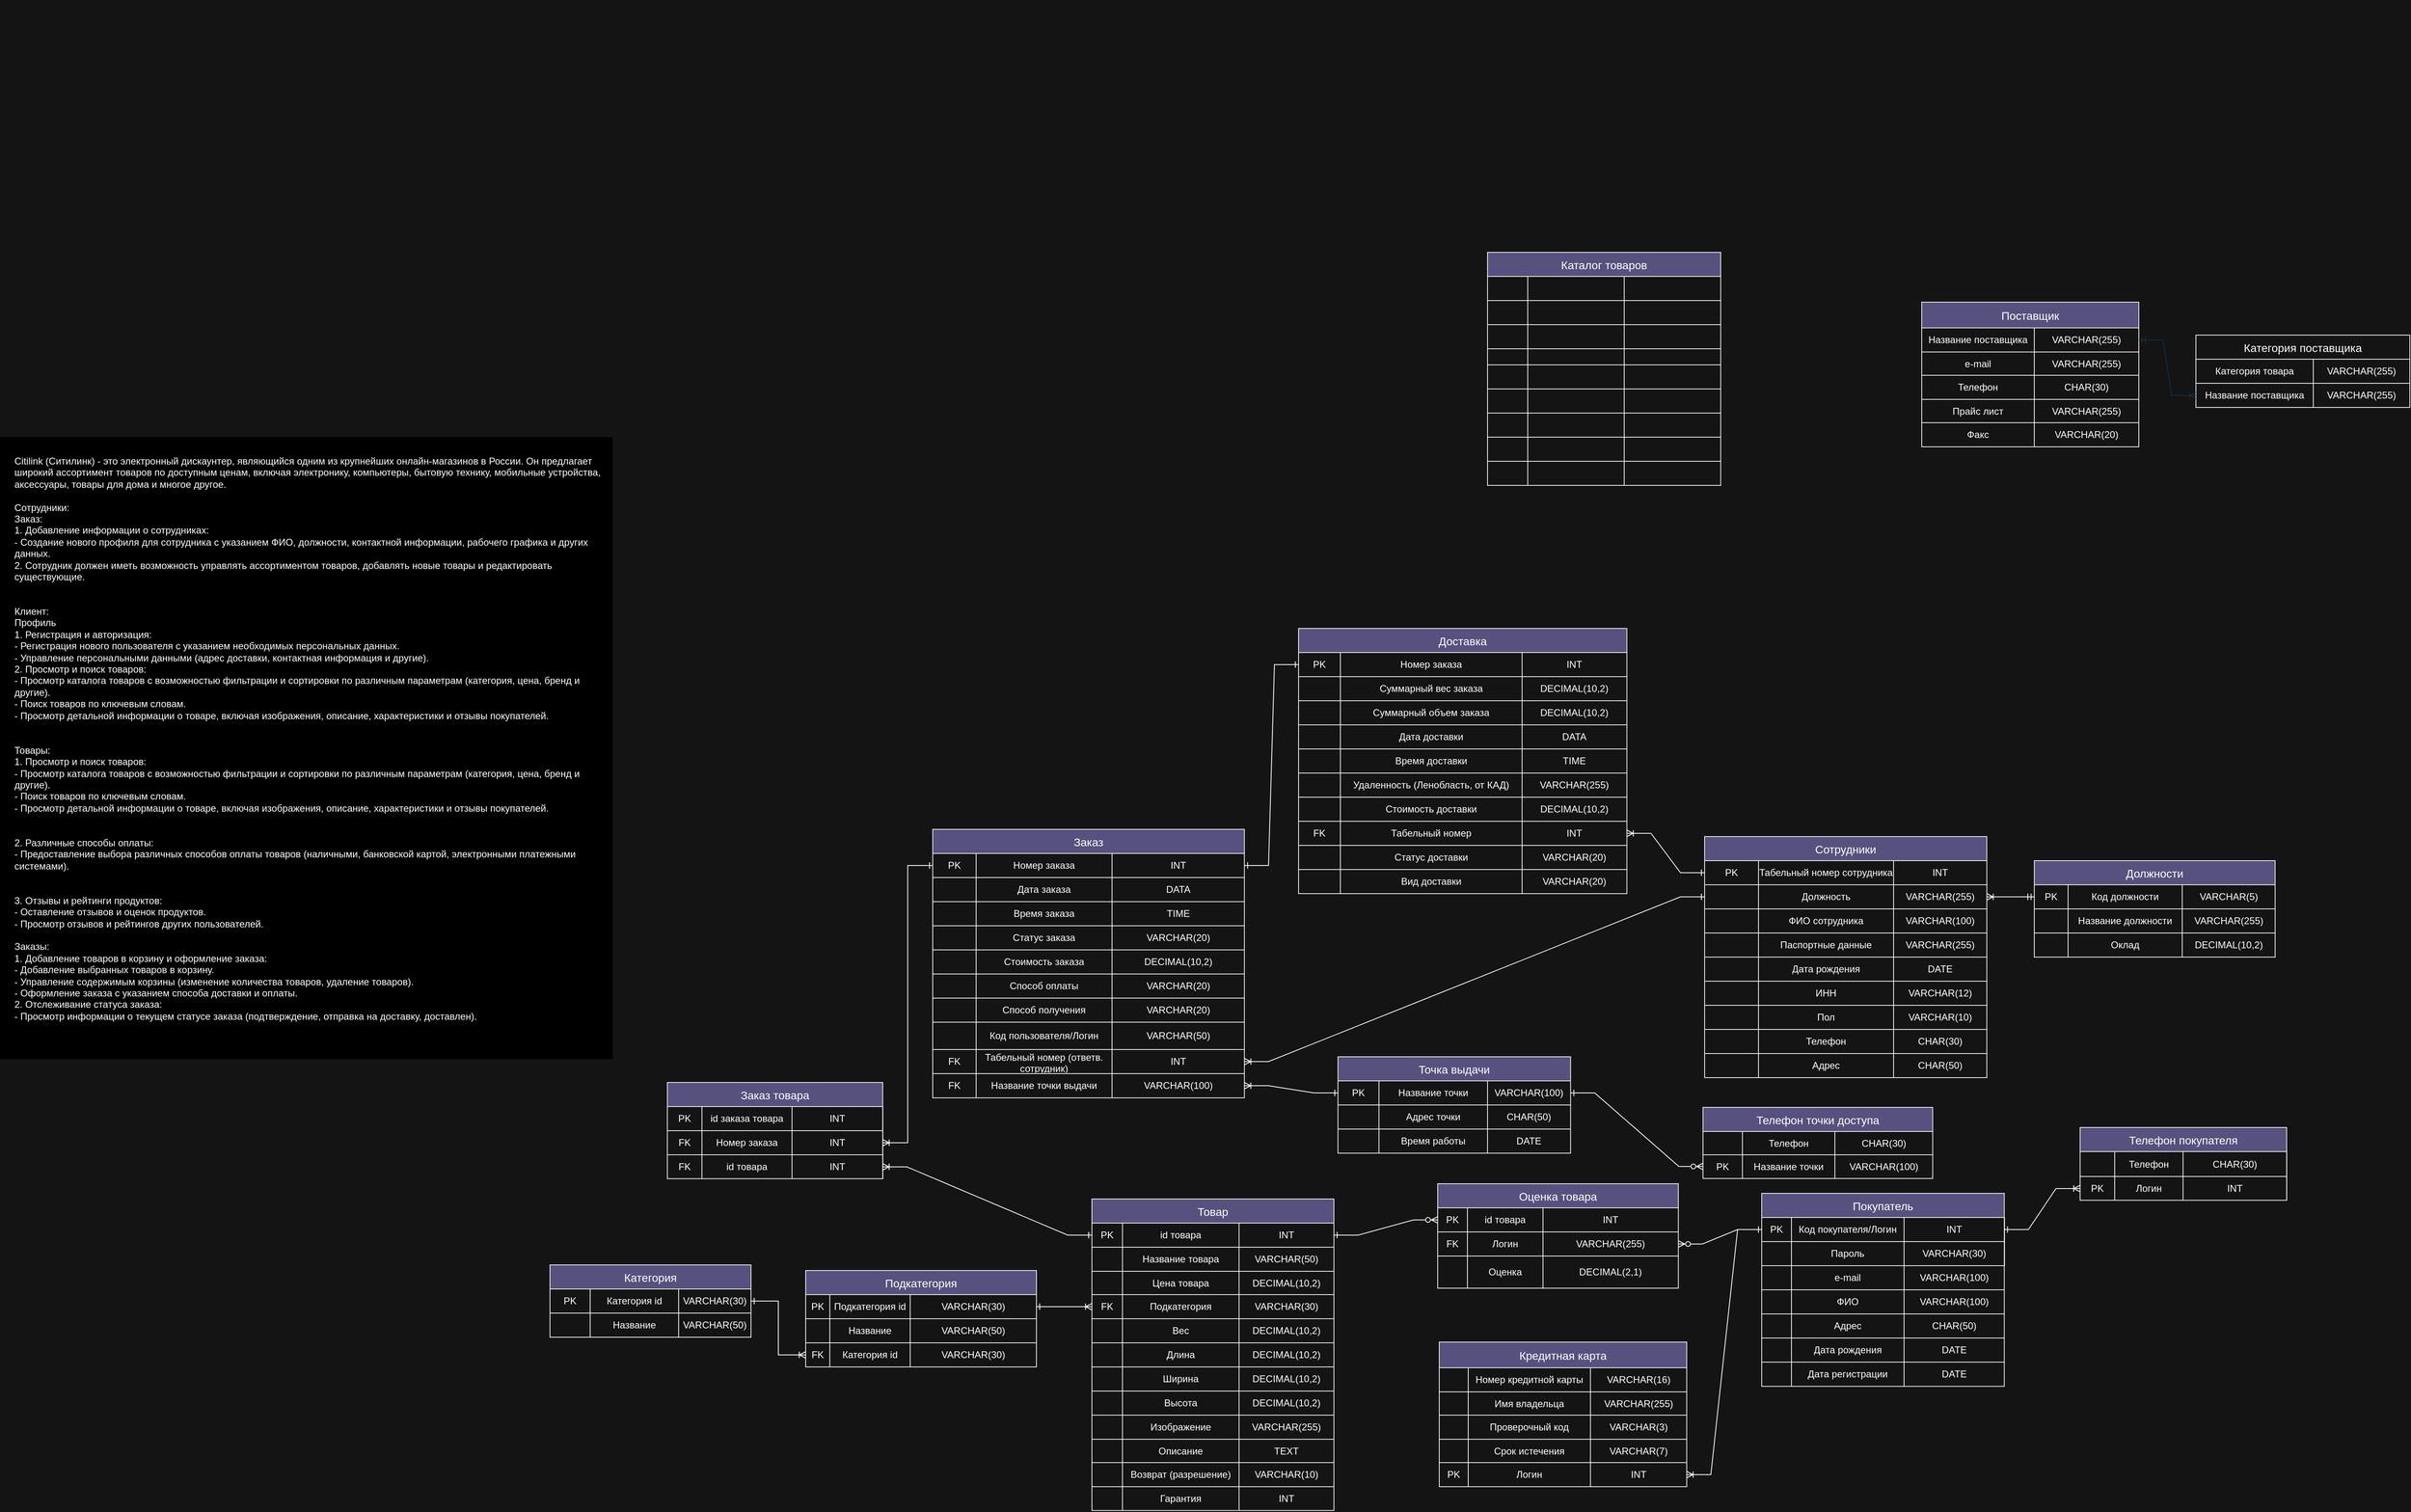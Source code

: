 <mxfile version="24.0.1" type="github">
  <diagram name="Страница — 1" id="LTTzaxPPcmoizCmSulEp">
    <mxGraphModel dx="1855" dy="997" grid="0" gridSize="17" guides="0" tooltips="1" connect="1" arrows="1" fold="1" page="0" pageScale="1" pageWidth="827" pageHeight="1169" background="#141414" math="0" shadow="0">
      <root>
        <mxCell id="0" />
        <mxCell id="1" parent="0" />
        <mxCell id="FbfgumM9k3iWBc4ifTP3-11" value="Товар" style="shape=table;startSize=30;container=1;collapsible=0;childLayout=tableLayout;fontSize=14;labelBackgroundColor=none;fillColor=#56517E;strokeColor=#EEEEEE;fontColor=#FFFFFF;" parent="1" vertex="1">
          <mxGeometry x="775" y="1290" width="300.947" height="387.583" as="geometry" />
        </mxCell>
        <mxCell id="FbfgumM9k3iWBc4ifTP3-78" style="shape=tableRow;horizontal=0;startSize=0;swimlaneHead=0;swimlaneBody=0;strokeColor=#EEEEEE;top=0;left=0;bottom=0;right=0;collapsible=0;dropTarget=0;fillColor=none;points=[[0,0.5],[1,0.5]];portConstraint=eastwest;fontSize=16;labelBackgroundColor=none;fontColor=#FFFFFF;" parent="FbfgumM9k3iWBc4ifTP3-11" vertex="1">
          <mxGeometry y="30" width="300.947" height="30" as="geometry" />
        </mxCell>
        <mxCell id="ApsFlAxeWI4yGW2BCktG-42" value="PK" style="shape=partialRectangle;html=1;whiteSpace=wrap;connectable=0;strokeColor=#EEEEEE;overflow=hidden;fillColor=none;top=0;left=0;bottom=0;right=0;pointerEvents=1;fontSize=12;labelBackgroundColor=none;fontColor=#FFFFFF;" vertex="1" parent="FbfgumM9k3iWBc4ifTP3-78">
          <mxGeometry width="38" height="30" as="geometry">
            <mxRectangle width="38" height="30" as="alternateBounds" />
          </mxGeometry>
        </mxCell>
        <mxCell id="FbfgumM9k3iWBc4ifTP3-80" value="id товара" style="shape=partialRectangle;html=1;whiteSpace=wrap;connectable=0;strokeColor=#EEEEEE;overflow=hidden;fillColor=none;top=0;left=0;bottom=0;right=0;pointerEvents=1;fontSize=12;labelBackgroundColor=none;fontColor=#FFFFFF;" parent="FbfgumM9k3iWBc4ifTP3-78" vertex="1">
          <mxGeometry x="38" width="145" height="30" as="geometry">
            <mxRectangle width="145" height="30" as="alternateBounds" />
          </mxGeometry>
        </mxCell>
        <mxCell id="FbfgumM9k3iWBc4ifTP3-81" value="INT" style="shape=partialRectangle;html=1;whiteSpace=wrap;connectable=0;strokeColor=#EEEEEE;overflow=hidden;fillColor=none;top=0;left=0;bottom=0;right=0;pointerEvents=1;fontSize=12;labelBackgroundColor=none;fontColor=#FFFFFF;" parent="FbfgumM9k3iWBc4ifTP3-78" vertex="1">
          <mxGeometry x="183" width="118" height="30" as="geometry">
            <mxRectangle width="118" height="30" as="alternateBounds" />
          </mxGeometry>
        </mxCell>
        <mxCell id="FbfgumM9k3iWBc4ifTP3-558" style="shape=tableRow;horizontal=0;startSize=0;swimlaneHead=0;swimlaneBody=0;strokeColor=#EEEEEE;top=0;left=0;bottom=0;right=0;collapsible=0;dropTarget=0;fillColor=none;points=[[0,0.5],[1,0.5]];portConstraint=eastwest;fontSize=16;labelBackgroundColor=none;fontColor=#FFFFFF;" parent="FbfgumM9k3iWBc4ifTP3-11" vertex="1">
          <mxGeometry y="60" width="300.947" height="30" as="geometry" />
        </mxCell>
        <mxCell id="ApsFlAxeWI4yGW2BCktG-43" style="shape=partialRectangle;html=1;whiteSpace=wrap;connectable=0;strokeColor=#EEEEEE;overflow=hidden;fillColor=none;top=0;left=0;bottom=0;right=0;pointerEvents=1;fontSize=12;align=center;labelBackgroundColor=none;fontColor=#FFFFFF;" vertex="1" parent="FbfgumM9k3iWBc4ifTP3-558">
          <mxGeometry width="38" height="30" as="geometry">
            <mxRectangle width="38" height="30" as="alternateBounds" />
          </mxGeometry>
        </mxCell>
        <mxCell id="FbfgumM9k3iWBc4ifTP3-560" value="Название товара" style="shape=partialRectangle;html=1;whiteSpace=wrap;connectable=0;strokeColor=#EEEEEE;overflow=hidden;fillColor=none;top=0;left=0;bottom=0;right=0;pointerEvents=1;fontSize=12;align=center;labelBackgroundColor=none;fontColor=#FFFFFF;" parent="FbfgumM9k3iWBc4ifTP3-558" vertex="1">
          <mxGeometry x="38" width="145" height="30" as="geometry">
            <mxRectangle width="145" height="30" as="alternateBounds" />
          </mxGeometry>
        </mxCell>
        <mxCell id="FbfgumM9k3iWBc4ifTP3-561" value="VARCHAR(50)" style="shape=partialRectangle;html=1;whiteSpace=wrap;connectable=0;strokeColor=#EEEEEE;overflow=hidden;fillColor=none;top=0;left=0;bottom=0;right=0;pointerEvents=1;fontSize=12;labelBackgroundColor=none;fontColor=#FFFFFF;" parent="FbfgumM9k3iWBc4ifTP3-558" vertex="1">
          <mxGeometry x="183" width="118" height="30" as="geometry">
            <mxRectangle width="118" height="30" as="alternateBounds" />
          </mxGeometry>
        </mxCell>
        <mxCell id="FbfgumM9k3iWBc4ifTP3-16" value="" style="shape=tableRow;horizontal=0;startSize=0;swimlaneHead=0;swimlaneBody=0;strokeColor=#EEEEEE;top=0;left=0;bottom=0;right=0;collapsible=0;dropTarget=0;fillColor=none;points=[[0,0.5],[1,0.5]];portConstraint=eastwest;fontSize=16;labelBackgroundColor=none;fontColor=#FFFFFF;" parent="FbfgumM9k3iWBc4ifTP3-11" vertex="1">
          <mxGeometry y="90" width="300.947" height="29" as="geometry" />
        </mxCell>
        <mxCell id="ApsFlAxeWI4yGW2BCktG-44" style="shape=partialRectangle;html=1;whiteSpace=wrap;connectable=0;strokeColor=#EEEEEE;overflow=hidden;fillColor=none;top=0;left=0;bottom=0;right=0;pointerEvents=1;fontSize=12;align=center;labelBackgroundColor=none;fontColor=#FFFFFF;" vertex="1" parent="FbfgumM9k3iWBc4ifTP3-16">
          <mxGeometry width="38" height="29" as="geometry">
            <mxRectangle width="38" height="29" as="alternateBounds" />
          </mxGeometry>
        </mxCell>
        <mxCell id="FbfgumM9k3iWBc4ifTP3-18" value="&lt;div style=&quot;&quot;&gt;Цена товара&lt;/div&gt;&lt;span id=&quot;docs-internal-guid-eec535c5-7fff-ba72-a998-fead755bfe52&quot;&gt;&lt;/span&gt;" style="shape=partialRectangle;html=1;whiteSpace=wrap;connectable=0;strokeColor=#EEEEEE;overflow=hidden;fillColor=none;top=0;left=0;bottom=0;right=0;pointerEvents=1;fontSize=12;align=center;labelBackgroundColor=none;fontColor=#FFFFFF;" parent="FbfgumM9k3iWBc4ifTP3-16" vertex="1">
          <mxGeometry x="38" width="145" height="29" as="geometry">
            <mxRectangle width="145" height="29" as="alternateBounds" />
          </mxGeometry>
        </mxCell>
        <mxCell id="FbfgumM9k3iWBc4ifTP3-19" value="DECIMAL(10,2)" style="shape=partialRectangle;html=1;whiteSpace=wrap;connectable=0;strokeColor=#EEEEEE;overflow=hidden;fillColor=none;top=0;left=0;bottom=0;right=0;pointerEvents=1;fontSize=12;labelBackgroundColor=none;fontColor=#FFFFFF;" parent="FbfgumM9k3iWBc4ifTP3-16" vertex="1">
          <mxGeometry x="183" width="118" height="29" as="geometry">
            <mxRectangle width="118" height="29" as="alternateBounds" />
          </mxGeometry>
        </mxCell>
        <mxCell id="FbfgumM9k3iWBc4ifTP3-82" style="shape=tableRow;horizontal=0;startSize=0;swimlaneHead=0;swimlaneBody=0;strokeColor=#EEEEEE;top=0;left=0;bottom=0;right=0;collapsible=0;dropTarget=0;fillColor=none;points=[[0,0.5],[1,0.5]];portConstraint=eastwest;fontSize=16;labelBackgroundColor=none;fontColor=#FFFFFF;" parent="FbfgumM9k3iWBc4ifTP3-11" vertex="1">
          <mxGeometry y="119" width="300.947" height="30" as="geometry" />
        </mxCell>
        <mxCell id="ApsFlAxeWI4yGW2BCktG-45" value="FK" style="shape=partialRectangle;html=1;whiteSpace=wrap;connectable=0;strokeColor=#EEEEEE;overflow=hidden;fillColor=none;top=0;left=0;bottom=0;right=0;pointerEvents=1;fontSize=12;align=center;labelBackgroundColor=none;fontColor=#FFFFFF;" vertex="1" parent="FbfgumM9k3iWBc4ifTP3-82">
          <mxGeometry width="38" height="30" as="geometry">
            <mxRectangle width="38" height="30" as="alternateBounds" />
          </mxGeometry>
        </mxCell>
        <mxCell id="FbfgumM9k3iWBc4ifTP3-84" value="Подкатегория" style="shape=partialRectangle;html=1;whiteSpace=wrap;connectable=0;strokeColor=#EEEEEE;overflow=hidden;fillColor=none;top=0;left=0;bottom=0;right=0;pointerEvents=1;fontSize=12;align=center;labelBackgroundColor=none;fontColor=#FFFFFF;" parent="FbfgumM9k3iWBc4ifTP3-82" vertex="1">
          <mxGeometry x="38" width="145" height="30" as="geometry">
            <mxRectangle width="145" height="30" as="alternateBounds" />
          </mxGeometry>
        </mxCell>
        <mxCell id="FbfgumM9k3iWBc4ifTP3-85" value="VARCHAR(30)" style="shape=partialRectangle;html=1;whiteSpace=wrap;connectable=0;strokeColor=#EEEEEE;overflow=hidden;fillColor=none;top=0;left=0;bottom=0;right=0;pointerEvents=1;fontSize=12;labelBackgroundColor=none;fontColor=#FFFFFF;" parent="FbfgumM9k3iWBc4ifTP3-82" vertex="1">
          <mxGeometry x="183" width="118" height="30" as="geometry">
            <mxRectangle width="118" height="30" as="alternateBounds" />
          </mxGeometry>
        </mxCell>
        <mxCell id="FbfgumM9k3iWBc4ifTP3-28" style="shape=tableRow;horizontal=0;startSize=0;swimlaneHead=0;swimlaneBody=0;strokeColor=#EEEEEE;top=0;left=0;bottom=0;right=0;collapsible=0;dropTarget=0;fillColor=none;points=[[0,0.5],[1,0.5]];portConstraint=eastwest;fontSize=16;labelBackgroundColor=none;fontColor=#FFFFFF;" parent="FbfgumM9k3iWBc4ifTP3-11" vertex="1">
          <mxGeometry y="149" width="300.947" height="30" as="geometry" />
        </mxCell>
        <mxCell id="ApsFlAxeWI4yGW2BCktG-46" style="shape=partialRectangle;html=1;whiteSpace=wrap;connectable=0;strokeColor=#EEEEEE;overflow=hidden;fillColor=none;top=0;left=0;bottom=0;right=0;pointerEvents=1;fontSize=12;labelBackgroundColor=none;fontColor=#FFFFFF;" vertex="1" parent="FbfgumM9k3iWBc4ifTP3-28">
          <mxGeometry width="38" height="30" as="geometry">
            <mxRectangle width="38" height="30" as="alternateBounds" />
          </mxGeometry>
        </mxCell>
        <mxCell id="FbfgumM9k3iWBc4ifTP3-30" value="Вес" style="shape=partialRectangle;html=1;whiteSpace=wrap;connectable=0;strokeColor=#EEEEEE;overflow=hidden;fillColor=none;top=0;left=0;bottom=0;right=0;pointerEvents=1;fontSize=12;labelBackgroundColor=none;fontColor=#FFFFFF;" parent="FbfgumM9k3iWBc4ifTP3-28" vertex="1">
          <mxGeometry x="38" width="145" height="30" as="geometry">
            <mxRectangle width="145" height="30" as="alternateBounds" />
          </mxGeometry>
        </mxCell>
        <mxCell id="FbfgumM9k3iWBc4ifTP3-31" value="DECIMAL(10,2)" style="shape=partialRectangle;html=1;whiteSpace=wrap;connectable=0;strokeColor=#EEEEEE;overflow=hidden;fillColor=none;top=0;left=0;bottom=0;right=0;pointerEvents=1;fontSize=12;labelBackgroundColor=none;fontColor=#FFFFFF;" parent="FbfgumM9k3iWBc4ifTP3-28" vertex="1">
          <mxGeometry x="183" width="118" height="30" as="geometry">
            <mxRectangle width="118" height="30" as="alternateBounds" />
          </mxGeometry>
        </mxCell>
        <mxCell id="FbfgumM9k3iWBc4ifTP3-24" style="shape=tableRow;horizontal=0;startSize=0;swimlaneHead=0;swimlaneBody=0;strokeColor=#EEEEEE;top=0;left=0;bottom=0;right=0;collapsible=0;dropTarget=0;fillColor=none;points=[[0,0.5],[1,0.5]];portConstraint=eastwest;fontSize=16;labelBackgroundColor=none;fontColor=#FFFFFF;" parent="FbfgumM9k3iWBc4ifTP3-11" vertex="1">
          <mxGeometry y="179" width="300.947" height="30" as="geometry" />
        </mxCell>
        <mxCell id="ApsFlAxeWI4yGW2BCktG-47" style="shape=partialRectangle;html=1;whiteSpace=wrap;connectable=0;strokeColor=#EEEEEE;overflow=hidden;fillColor=none;top=0;left=0;bottom=0;right=0;pointerEvents=1;fontSize=12;labelBackgroundColor=none;fontColor=#FFFFFF;" vertex="1" parent="FbfgumM9k3iWBc4ifTP3-24">
          <mxGeometry width="38" height="30" as="geometry">
            <mxRectangle width="38" height="30" as="alternateBounds" />
          </mxGeometry>
        </mxCell>
        <mxCell id="FbfgumM9k3iWBc4ifTP3-26" value="Длина" style="shape=partialRectangle;html=1;whiteSpace=wrap;connectable=0;strokeColor=#EEEEEE;overflow=hidden;fillColor=none;top=0;left=0;bottom=0;right=0;pointerEvents=1;fontSize=12;labelBackgroundColor=none;fontColor=#FFFFFF;" parent="FbfgumM9k3iWBc4ifTP3-24" vertex="1">
          <mxGeometry x="38" width="145" height="30" as="geometry">
            <mxRectangle width="145" height="30" as="alternateBounds" />
          </mxGeometry>
        </mxCell>
        <mxCell id="FbfgumM9k3iWBc4ifTP3-27" value="DECIMAL(10,2)" style="shape=partialRectangle;html=1;whiteSpace=wrap;connectable=0;strokeColor=#EEEEEE;overflow=hidden;fillColor=none;top=0;left=0;bottom=0;right=0;pointerEvents=1;fontSize=12;labelBackgroundColor=none;fontColor=#FFFFFF;" parent="FbfgumM9k3iWBc4ifTP3-24" vertex="1">
          <mxGeometry x="183" width="118" height="30" as="geometry">
            <mxRectangle width="118" height="30" as="alternateBounds" />
          </mxGeometry>
        </mxCell>
        <mxCell id="FbfgumM9k3iWBc4ifTP3-54" style="shape=tableRow;horizontal=0;startSize=0;swimlaneHead=0;swimlaneBody=0;strokeColor=#EEEEEE;top=0;left=0;bottom=0;right=0;collapsible=0;dropTarget=0;fillColor=none;points=[[0,0.5],[1,0.5]];portConstraint=eastwest;fontSize=16;labelBackgroundColor=none;fontColor=#FFFFFF;" parent="FbfgumM9k3iWBc4ifTP3-11" vertex="1">
          <mxGeometry y="209" width="300.947" height="30" as="geometry" />
        </mxCell>
        <mxCell id="ApsFlAxeWI4yGW2BCktG-48" style="shape=partialRectangle;html=1;whiteSpace=wrap;connectable=0;strokeColor=#EEEEEE;overflow=hidden;fillColor=none;top=0;left=0;bottom=0;right=0;pointerEvents=1;fontSize=12;labelBackgroundColor=none;fontColor=#FFFFFF;" vertex="1" parent="FbfgumM9k3iWBc4ifTP3-54">
          <mxGeometry width="38" height="30" as="geometry">
            <mxRectangle width="38" height="30" as="alternateBounds" />
          </mxGeometry>
        </mxCell>
        <mxCell id="FbfgumM9k3iWBc4ifTP3-56" value="Ширина" style="shape=partialRectangle;html=1;whiteSpace=wrap;connectable=0;strokeColor=#EEEEEE;overflow=hidden;fillColor=none;top=0;left=0;bottom=0;right=0;pointerEvents=1;fontSize=12;labelBackgroundColor=none;fontColor=#FFFFFF;" parent="FbfgumM9k3iWBc4ifTP3-54" vertex="1">
          <mxGeometry x="38" width="145" height="30" as="geometry">
            <mxRectangle width="145" height="30" as="alternateBounds" />
          </mxGeometry>
        </mxCell>
        <mxCell id="FbfgumM9k3iWBc4ifTP3-57" value="DECIMAL(10,2)" style="shape=partialRectangle;html=1;whiteSpace=wrap;connectable=0;strokeColor=#EEEEEE;overflow=hidden;fillColor=none;top=0;left=0;bottom=0;right=0;pointerEvents=1;fontSize=12;labelBackgroundColor=none;fontColor=#FFFFFF;" parent="FbfgumM9k3iWBc4ifTP3-54" vertex="1">
          <mxGeometry x="183" width="118" height="30" as="geometry">
            <mxRectangle width="118" height="30" as="alternateBounds" />
          </mxGeometry>
        </mxCell>
        <mxCell id="FbfgumM9k3iWBc4ifTP3-58" style="shape=tableRow;horizontal=0;startSize=0;swimlaneHead=0;swimlaneBody=0;strokeColor=#EEEEEE;top=0;left=0;bottom=0;right=0;collapsible=0;dropTarget=0;fillColor=none;points=[[0,0.5],[1,0.5]];portConstraint=eastwest;fontSize=16;labelBackgroundColor=none;fontColor=#FFFFFF;" parent="FbfgumM9k3iWBc4ifTP3-11" vertex="1">
          <mxGeometry y="239" width="300.947" height="30" as="geometry" />
        </mxCell>
        <mxCell id="ApsFlAxeWI4yGW2BCktG-49" style="shape=partialRectangle;html=1;whiteSpace=wrap;connectable=0;strokeColor=#EEEEEE;overflow=hidden;fillColor=none;top=0;left=0;bottom=0;right=0;pointerEvents=1;fontSize=12;labelBackgroundColor=none;fontColor=#FFFFFF;" vertex="1" parent="FbfgumM9k3iWBc4ifTP3-58">
          <mxGeometry width="38" height="30" as="geometry">
            <mxRectangle width="38" height="30" as="alternateBounds" />
          </mxGeometry>
        </mxCell>
        <mxCell id="FbfgumM9k3iWBc4ifTP3-60" value="Высота" style="shape=partialRectangle;html=1;whiteSpace=wrap;connectable=0;strokeColor=#EEEEEE;overflow=hidden;fillColor=none;top=0;left=0;bottom=0;right=0;pointerEvents=1;fontSize=12;labelBackgroundColor=none;fontColor=#FFFFFF;" parent="FbfgumM9k3iWBc4ifTP3-58" vertex="1">
          <mxGeometry x="38" width="145" height="30" as="geometry">
            <mxRectangle width="145" height="30" as="alternateBounds" />
          </mxGeometry>
        </mxCell>
        <mxCell id="FbfgumM9k3iWBc4ifTP3-61" value="DECIMAL(10,2)" style="shape=partialRectangle;html=1;whiteSpace=wrap;connectable=0;strokeColor=#EEEEEE;overflow=hidden;fillColor=none;top=0;left=0;bottom=0;right=0;pointerEvents=1;fontSize=12;labelBackgroundColor=none;fontColor=#FFFFFF;" parent="FbfgumM9k3iWBc4ifTP3-58" vertex="1">
          <mxGeometry x="183" width="118" height="30" as="geometry">
            <mxRectangle width="118" height="30" as="alternateBounds" />
          </mxGeometry>
        </mxCell>
        <mxCell id="FbfgumM9k3iWBc4ifTP3-62" style="shape=tableRow;horizontal=0;startSize=0;swimlaneHead=0;swimlaneBody=0;strokeColor=#EEEEEE;top=0;left=0;bottom=0;right=0;collapsible=0;dropTarget=0;fillColor=none;points=[[0,0.5],[1,0.5]];portConstraint=eastwest;fontSize=16;labelBackgroundColor=none;fontColor=#FFFFFF;" parent="FbfgumM9k3iWBc4ifTP3-11" vertex="1">
          <mxGeometry y="269" width="300.947" height="30" as="geometry" />
        </mxCell>
        <mxCell id="ApsFlAxeWI4yGW2BCktG-50" style="shape=partialRectangle;html=1;whiteSpace=wrap;connectable=0;strokeColor=#EEEEEE;overflow=hidden;fillColor=none;top=0;left=0;bottom=0;right=0;pointerEvents=1;fontSize=12;labelBackgroundColor=none;fontColor=#FFFFFF;" vertex="1" parent="FbfgumM9k3iWBc4ifTP3-62">
          <mxGeometry width="38" height="30" as="geometry">
            <mxRectangle width="38" height="30" as="alternateBounds" />
          </mxGeometry>
        </mxCell>
        <mxCell id="FbfgumM9k3iWBc4ifTP3-64" value="Изображение" style="shape=partialRectangle;html=1;whiteSpace=wrap;connectable=0;strokeColor=#EEEEEE;overflow=hidden;fillColor=none;top=0;left=0;bottom=0;right=0;pointerEvents=1;fontSize=12;labelBackgroundColor=none;fontColor=#FFFFFF;" parent="FbfgumM9k3iWBc4ifTP3-62" vertex="1">
          <mxGeometry x="38" width="145" height="30" as="geometry">
            <mxRectangle width="145" height="30" as="alternateBounds" />
          </mxGeometry>
        </mxCell>
        <mxCell id="FbfgumM9k3iWBc4ifTP3-65" value="VARCHAR(255)" style="shape=partialRectangle;html=1;whiteSpace=wrap;connectable=0;strokeColor=#EEEEEE;overflow=hidden;fillColor=none;top=0;left=0;bottom=0;right=0;pointerEvents=1;fontSize=12;labelBackgroundColor=none;fontColor=#FFFFFF;" parent="FbfgumM9k3iWBc4ifTP3-62" vertex="1">
          <mxGeometry x="183" width="118" height="30" as="geometry">
            <mxRectangle width="118" height="30" as="alternateBounds" />
          </mxGeometry>
        </mxCell>
        <mxCell id="FbfgumM9k3iWBc4ifTP3-66" style="shape=tableRow;horizontal=0;startSize=0;swimlaneHead=0;swimlaneBody=0;strokeColor=#EEEEEE;top=0;left=0;bottom=0;right=0;collapsible=0;dropTarget=0;fillColor=none;points=[[0,0.5],[1,0.5]];portConstraint=eastwest;fontSize=16;labelBackgroundColor=none;fontColor=#FFFFFF;" parent="FbfgumM9k3iWBc4ifTP3-11" vertex="1">
          <mxGeometry y="299" width="300.947" height="29" as="geometry" />
        </mxCell>
        <mxCell id="ApsFlAxeWI4yGW2BCktG-51" style="shape=partialRectangle;html=1;whiteSpace=wrap;connectable=0;strokeColor=#EEEEEE;overflow=hidden;fillColor=none;top=0;left=0;bottom=0;right=0;pointerEvents=1;fontSize=12;labelBackgroundColor=none;fontColor=#FFFFFF;" vertex="1" parent="FbfgumM9k3iWBc4ifTP3-66">
          <mxGeometry width="38" height="29" as="geometry">
            <mxRectangle width="38" height="29" as="alternateBounds" />
          </mxGeometry>
        </mxCell>
        <mxCell id="FbfgumM9k3iWBc4ifTP3-68" value="Описание" style="shape=partialRectangle;html=1;whiteSpace=wrap;connectable=0;strokeColor=#EEEEEE;overflow=hidden;fillColor=none;top=0;left=0;bottom=0;right=0;pointerEvents=1;fontSize=12;labelBackgroundColor=none;fontColor=#FFFFFF;" parent="FbfgumM9k3iWBc4ifTP3-66" vertex="1">
          <mxGeometry x="38" width="145" height="29" as="geometry">
            <mxRectangle width="145" height="29" as="alternateBounds" />
          </mxGeometry>
        </mxCell>
        <mxCell id="FbfgumM9k3iWBc4ifTP3-69" value="TEXT" style="shape=partialRectangle;html=1;whiteSpace=wrap;connectable=0;strokeColor=#EEEEEE;overflow=hidden;fillColor=none;top=0;left=0;bottom=0;right=0;pointerEvents=1;fontSize=12;labelBackgroundColor=none;fontColor=#FFFFFF;" parent="FbfgumM9k3iWBc4ifTP3-66" vertex="1">
          <mxGeometry x="183" width="118" height="29" as="geometry">
            <mxRectangle width="118" height="29" as="alternateBounds" />
          </mxGeometry>
        </mxCell>
        <mxCell id="FbfgumM9k3iWBc4ifTP3-86" style="shape=tableRow;horizontal=0;startSize=0;swimlaneHead=0;swimlaneBody=0;strokeColor=#EEEEEE;top=0;left=0;bottom=0;right=0;collapsible=0;dropTarget=0;fillColor=none;points=[[0,0.5],[1,0.5]];portConstraint=eastwest;fontSize=16;labelBackgroundColor=none;fontColor=#FFFFFF;" parent="FbfgumM9k3iWBc4ifTP3-11" vertex="1">
          <mxGeometry y="328" width="300.947" height="30" as="geometry" />
        </mxCell>
        <mxCell id="ApsFlAxeWI4yGW2BCktG-52" style="shape=partialRectangle;html=1;whiteSpace=wrap;connectable=0;strokeColor=#EEEEEE;overflow=hidden;fillColor=none;top=0;left=0;bottom=0;right=0;pointerEvents=1;fontSize=12;labelBackgroundColor=none;fontColor=#FFFFFF;" vertex="1" parent="FbfgumM9k3iWBc4ifTP3-86">
          <mxGeometry width="38" height="30" as="geometry">
            <mxRectangle width="38" height="30" as="alternateBounds" />
          </mxGeometry>
        </mxCell>
        <mxCell id="FbfgumM9k3iWBc4ifTP3-88" value="Возврат (разрешение)" style="shape=partialRectangle;html=1;whiteSpace=wrap;connectable=0;strokeColor=#EEEEEE;overflow=hidden;fillColor=none;top=0;left=0;bottom=0;right=0;pointerEvents=1;fontSize=12;labelBackgroundColor=none;fontColor=#FFFFFF;" parent="FbfgumM9k3iWBc4ifTP3-86" vertex="1">
          <mxGeometry x="38" width="145" height="30" as="geometry">
            <mxRectangle width="145" height="30" as="alternateBounds" />
          </mxGeometry>
        </mxCell>
        <mxCell id="FbfgumM9k3iWBc4ifTP3-89" value="VARCHAR(10)" style="shape=partialRectangle;html=1;whiteSpace=wrap;connectable=0;strokeColor=#EEEEEE;overflow=hidden;fillColor=none;top=0;left=0;bottom=0;right=0;pointerEvents=1;fontSize=12;labelBackgroundColor=none;fontColor=#FFFFFF;" parent="FbfgumM9k3iWBc4ifTP3-86" vertex="1">
          <mxGeometry x="183" width="118" height="30" as="geometry">
            <mxRectangle width="118" height="30" as="alternateBounds" />
          </mxGeometry>
        </mxCell>
        <mxCell id="FbfgumM9k3iWBc4ifTP3-70" style="shape=tableRow;horizontal=0;startSize=0;swimlaneHead=0;swimlaneBody=0;strokeColor=#EEEEEE;top=0;left=0;bottom=0;right=0;collapsible=0;dropTarget=0;fillColor=none;points=[[0,0.5],[1,0.5]];portConstraint=eastwest;fontSize=16;labelBackgroundColor=none;fontColor=#FFFFFF;" parent="FbfgumM9k3iWBc4ifTP3-11" vertex="1">
          <mxGeometry y="358" width="300.947" height="30" as="geometry" />
        </mxCell>
        <mxCell id="ApsFlAxeWI4yGW2BCktG-53" style="shape=partialRectangle;html=1;whiteSpace=wrap;connectable=0;strokeColor=#EEEEEE;overflow=hidden;fillColor=none;top=0;left=0;bottom=0;right=0;pointerEvents=1;fontSize=12;labelBackgroundColor=none;fontColor=#FFFFFF;" vertex="1" parent="FbfgumM9k3iWBc4ifTP3-70">
          <mxGeometry width="38" height="30" as="geometry">
            <mxRectangle width="38" height="30" as="alternateBounds" />
          </mxGeometry>
        </mxCell>
        <mxCell id="FbfgumM9k3iWBc4ifTP3-72" value="Гарантия" style="shape=partialRectangle;html=1;whiteSpace=wrap;connectable=0;strokeColor=#EEEEEE;overflow=hidden;fillColor=none;top=0;left=0;bottom=0;right=0;pointerEvents=1;fontSize=12;labelBackgroundColor=none;fontColor=#FFFFFF;" parent="FbfgumM9k3iWBc4ifTP3-70" vertex="1">
          <mxGeometry x="38" width="145" height="30" as="geometry">
            <mxRectangle width="145" height="30" as="alternateBounds" />
          </mxGeometry>
        </mxCell>
        <mxCell id="FbfgumM9k3iWBc4ifTP3-73" value="INT" style="shape=partialRectangle;html=1;whiteSpace=wrap;connectable=0;strokeColor=#EEEEEE;overflow=hidden;fillColor=none;top=0;left=0;bottom=0;right=0;pointerEvents=1;fontSize=12;labelBackgroundColor=none;fontColor=#FFFFFF;" parent="FbfgumM9k3iWBc4ifTP3-70" vertex="1">
          <mxGeometry x="183" width="118" height="30" as="geometry">
            <mxRectangle width="118" height="30" as="alternateBounds" />
          </mxGeometry>
        </mxCell>
        <mxCell id="FbfgumM9k3iWBc4ifTP3-32" value="Оценка товара" style="shape=table;startSize=30;container=1;collapsible=0;childLayout=tableLayout;fontSize=14;fillColor=#56517E;labelBackgroundColor=none;strokeColor=#EEEEEE;fontColor=#FFFFFF;" parent="1" vertex="1">
          <mxGeometry x="1205" y="1271" width="299.316" height="130" as="geometry" />
        </mxCell>
        <mxCell id="FbfgumM9k3iWBc4ifTP3-33" value="" style="shape=tableRow;horizontal=0;startSize=0;swimlaneHead=0;swimlaneBody=0;strokeColor=#EEEEEE;top=0;left=0;bottom=0;right=0;collapsible=0;dropTarget=0;fillColor=none;points=[[0,0.5],[1,0.5]];portConstraint=eastwest;fontSize=16;labelBackgroundColor=none;fontColor=#FFFFFF;" parent="FbfgumM9k3iWBc4ifTP3-32" vertex="1">
          <mxGeometry y="30" width="299.316" height="30" as="geometry" />
        </mxCell>
        <mxCell id="ApsFlAxeWI4yGW2BCktG-39" value="PK" style="shape=partialRectangle;html=1;whiteSpace=wrap;connectable=0;strokeColor=#EEEEEE;overflow=hidden;fillColor=none;top=0;left=0;bottom=0;right=0;pointerEvents=1;fontSize=12;labelBackgroundColor=none;fontColor=#FFFFFF;" vertex="1" parent="FbfgumM9k3iWBc4ifTP3-33">
          <mxGeometry width="37" height="30" as="geometry">
            <mxRectangle width="37" height="30" as="alternateBounds" />
          </mxGeometry>
        </mxCell>
        <mxCell id="FbfgumM9k3iWBc4ifTP3-35" value="id товара" style="shape=partialRectangle;html=1;whiteSpace=wrap;connectable=0;strokeColor=#EEEEEE;overflow=hidden;fillColor=none;top=0;left=0;bottom=0;right=0;pointerEvents=1;fontSize=12;labelBackgroundColor=none;fontColor=#FFFFFF;" parent="FbfgumM9k3iWBc4ifTP3-33" vertex="1">
          <mxGeometry x="37" width="94" height="30" as="geometry">
            <mxRectangle width="94" height="30" as="alternateBounds" />
          </mxGeometry>
        </mxCell>
        <mxCell id="FbfgumM9k3iWBc4ifTP3-36" value="INT" style="shape=partialRectangle;html=1;whiteSpace=wrap;connectable=0;strokeColor=#EEEEEE;overflow=hidden;fillColor=none;top=0;left=0;bottom=0;right=0;pointerEvents=1;fontSize=12;labelBackgroundColor=none;fontColor=#FFFFFF;" parent="FbfgumM9k3iWBc4ifTP3-33" vertex="1">
          <mxGeometry x="131" width="168" height="30" as="geometry">
            <mxRectangle width="168" height="30" as="alternateBounds" />
          </mxGeometry>
        </mxCell>
        <mxCell id="FbfgumM9k3iWBc4ifTP3-37" value="" style="shape=tableRow;horizontal=0;startSize=0;swimlaneHead=0;swimlaneBody=0;strokeColor=#EEEEEE;top=0;left=0;bottom=0;right=0;collapsible=0;dropTarget=0;fillColor=none;points=[[0,0.5],[1,0.5]];portConstraint=eastwest;fontSize=16;labelBackgroundColor=none;fontColor=#FFFFFF;" parent="FbfgumM9k3iWBc4ifTP3-32" vertex="1">
          <mxGeometry y="60" width="299.316" height="30" as="geometry" />
        </mxCell>
        <mxCell id="ApsFlAxeWI4yGW2BCktG-40" value="FK" style="shape=partialRectangle;html=1;whiteSpace=wrap;connectable=0;strokeColor=#EEEEEE;overflow=hidden;fillColor=none;top=0;left=0;bottom=0;right=0;pointerEvents=1;fontSize=12;labelBackgroundColor=none;fontColor=#FFFFFF;" vertex="1" parent="FbfgumM9k3iWBc4ifTP3-37">
          <mxGeometry width="37" height="30" as="geometry">
            <mxRectangle width="37" height="30" as="alternateBounds" />
          </mxGeometry>
        </mxCell>
        <mxCell id="FbfgumM9k3iWBc4ifTP3-39" value="Логин" style="shape=partialRectangle;html=1;whiteSpace=wrap;connectable=0;strokeColor=#EEEEEE;overflow=hidden;fillColor=none;top=0;left=0;bottom=0;right=0;pointerEvents=1;fontSize=12;labelBackgroundColor=none;fontColor=#FFFFFF;" parent="FbfgumM9k3iWBc4ifTP3-37" vertex="1">
          <mxGeometry x="37" width="94" height="30" as="geometry">
            <mxRectangle width="94" height="30" as="alternateBounds" />
          </mxGeometry>
        </mxCell>
        <mxCell id="FbfgumM9k3iWBc4ifTP3-40" value="VARCHAR(255)" style="shape=partialRectangle;html=1;whiteSpace=wrap;connectable=0;strokeColor=#EEEEEE;overflow=hidden;fillColor=none;top=0;left=0;bottom=0;right=0;pointerEvents=1;fontSize=12;labelBackgroundColor=none;fontColor=#FFFFFF;" parent="FbfgumM9k3iWBc4ifTP3-37" vertex="1">
          <mxGeometry x="131" width="168" height="30" as="geometry">
            <mxRectangle width="168" height="30" as="alternateBounds" />
          </mxGeometry>
        </mxCell>
        <mxCell id="FbfgumM9k3iWBc4ifTP3-41" value="" style="shape=tableRow;horizontal=0;startSize=0;swimlaneHead=0;swimlaneBody=0;strokeColor=#EEEEEE;top=0;left=0;bottom=0;right=0;collapsible=0;dropTarget=0;fillColor=none;points=[[0,0.5],[1,0.5]];portConstraint=eastwest;fontSize=16;labelBackgroundColor=none;fontColor=#FFFFFF;" parent="FbfgumM9k3iWBc4ifTP3-32" vertex="1">
          <mxGeometry y="90" width="299.316" height="40" as="geometry" />
        </mxCell>
        <mxCell id="ApsFlAxeWI4yGW2BCktG-41" style="shape=partialRectangle;html=1;whiteSpace=wrap;connectable=0;strokeColor=#EEEEEE;overflow=hidden;fillColor=none;top=0;left=0;bottom=0;right=0;pointerEvents=1;fontSize=12;labelBackgroundColor=none;fontColor=#FFFFFF;" vertex="1" parent="FbfgumM9k3iWBc4ifTP3-41">
          <mxGeometry width="37" height="40" as="geometry">
            <mxRectangle width="37" height="40" as="alternateBounds" />
          </mxGeometry>
        </mxCell>
        <mxCell id="FbfgumM9k3iWBc4ifTP3-43" value="Оценка" style="shape=partialRectangle;html=1;whiteSpace=wrap;connectable=0;strokeColor=#EEEEEE;overflow=hidden;fillColor=none;top=0;left=0;bottom=0;right=0;pointerEvents=1;fontSize=12;labelBackgroundColor=none;fontColor=#FFFFFF;" parent="FbfgumM9k3iWBc4ifTP3-41" vertex="1">
          <mxGeometry x="37" width="94" height="40" as="geometry">
            <mxRectangle width="94" height="40" as="alternateBounds" />
          </mxGeometry>
        </mxCell>
        <mxCell id="FbfgumM9k3iWBc4ifTP3-44" value="DECIMAL(2,1)" style="shape=partialRectangle;html=1;whiteSpace=wrap;connectable=0;strokeColor=#EEEEEE;overflow=hidden;fillColor=none;top=0;left=0;bottom=0;right=0;pointerEvents=1;fontSize=12;labelBackgroundColor=none;fontColor=#FFFFFF;" parent="FbfgumM9k3iWBc4ifTP3-41" vertex="1">
          <mxGeometry x="131" width="168" height="40" as="geometry">
            <mxRectangle width="168" height="40" as="alternateBounds" />
          </mxGeometry>
        </mxCell>
        <mxCell id="FbfgumM9k3iWBc4ifTP3-107" value="Поставщик" style="shape=table;startSize=32;container=1;collapsible=0;childLayout=tableLayout;strokeColor=#EEEEEE;fontSize=14;labelBackgroundColor=none;fillColor=#56517E;fontColor=#FFFFFF;" parent="1" vertex="1">
          <mxGeometry x="1807" y="174" width="270" height="180" as="geometry" />
        </mxCell>
        <mxCell id="FbfgumM9k3iWBc4ifTP3-108" value="" style="shape=tableRow;horizontal=0;startSize=0;swimlaneHead=0;swimlaneBody=0;strokeColor=#EEEEEE;top=0;left=0;bottom=0;right=0;collapsible=0;dropTarget=0;fillColor=none;points=[[0,0.5],[1,0.5]];portConstraint=eastwest;fontSize=16;labelBackgroundColor=none;fontColor=#FFFFFF;" parent="FbfgumM9k3iWBc4ifTP3-107" vertex="1">
          <mxGeometry y="32" width="270" height="30" as="geometry" />
        </mxCell>
        <mxCell id="FbfgumM9k3iWBc4ifTP3-110" value="Название поставщика" style="shape=partialRectangle;html=1;whiteSpace=wrap;connectable=0;strokeColor=#EEEEEE;overflow=hidden;fillColor=none;top=0;left=0;bottom=0;right=0;pointerEvents=1;fontSize=12;labelBackgroundColor=none;fontColor=#FFFFFF;" parent="FbfgumM9k3iWBc4ifTP3-108" vertex="1">
          <mxGeometry width="140" height="30" as="geometry">
            <mxRectangle width="140" height="30" as="alternateBounds" />
          </mxGeometry>
        </mxCell>
        <mxCell id="FbfgumM9k3iWBc4ifTP3-111" value="VARCHAR(255)" style="shape=partialRectangle;html=1;whiteSpace=wrap;connectable=0;strokeColor=#EEEEEE;overflow=hidden;fillColor=none;top=0;left=0;bottom=0;right=0;pointerEvents=1;fontSize=12;labelBackgroundColor=none;fontColor=#FFFFFF;" parent="FbfgumM9k3iWBc4ifTP3-108" vertex="1">
          <mxGeometry x="140" width="130" height="30" as="geometry">
            <mxRectangle width="130" height="30" as="alternateBounds" />
          </mxGeometry>
        </mxCell>
        <mxCell id="FbfgumM9k3iWBc4ifTP3-112" value="" style="shape=tableRow;horizontal=0;startSize=0;swimlaneHead=0;swimlaneBody=0;strokeColor=#EEEEEE;top=0;left=0;bottom=0;right=0;collapsible=0;dropTarget=0;fillColor=none;points=[[0,0.5],[1,0.5]];portConstraint=eastwest;fontSize=16;labelBackgroundColor=none;fontColor=#FFFFFF;" parent="FbfgumM9k3iWBc4ifTP3-107" vertex="1">
          <mxGeometry y="62" width="270" height="29" as="geometry" />
        </mxCell>
        <mxCell id="FbfgumM9k3iWBc4ifTP3-114" value="e-mail" style="shape=partialRectangle;html=1;whiteSpace=wrap;connectable=0;strokeColor=#EEEEEE;overflow=hidden;fillColor=none;top=0;left=0;bottom=0;right=0;pointerEvents=1;fontSize=12;labelBackgroundColor=none;fontColor=#FFFFFF;" parent="FbfgumM9k3iWBc4ifTP3-112" vertex="1">
          <mxGeometry width="140" height="29" as="geometry">
            <mxRectangle width="140" height="29" as="alternateBounds" />
          </mxGeometry>
        </mxCell>
        <mxCell id="FbfgumM9k3iWBc4ifTP3-115" value="VARCHAR(255)" style="shape=partialRectangle;html=1;whiteSpace=wrap;connectable=0;strokeColor=#EEEEEE;overflow=hidden;fillColor=none;top=0;left=0;bottom=0;right=0;pointerEvents=1;fontSize=12;labelBackgroundColor=none;fontColor=#FFFFFF;" parent="FbfgumM9k3iWBc4ifTP3-112" vertex="1">
          <mxGeometry x="140" width="130" height="29" as="geometry">
            <mxRectangle width="130" height="29" as="alternateBounds" />
          </mxGeometry>
        </mxCell>
        <mxCell id="FbfgumM9k3iWBc4ifTP3-116" value="" style="shape=tableRow;horizontal=0;startSize=0;swimlaneHead=0;swimlaneBody=0;strokeColor=#EEEEEE;top=0;left=0;bottom=0;right=0;collapsible=0;dropTarget=0;fillColor=none;points=[[0,0.5],[1,0.5]];portConstraint=eastwest;fontSize=16;labelBackgroundColor=none;fontColor=#FFFFFF;" parent="FbfgumM9k3iWBc4ifTP3-107" vertex="1">
          <mxGeometry y="91" width="270" height="30" as="geometry" />
        </mxCell>
        <mxCell id="FbfgumM9k3iWBc4ifTP3-118" value="Телефон" style="shape=partialRectangle;html=1;whiteSpace=wrap;connectable=0;strokeColor=#EEEEEE;overflow=hidden;fillColor=none;top=0;left=0;bottom=0;right=0;pointerEvents=1;fontSize=12;labelBackgroundColor=none;fontColor=#FFFFFF;" parent="FbfgumM9k3iWBc4ifTP3-116" vertex="1">
          <mxGeometry width="140" height="30" as="geometry">
            <mxRectangle width="140" height="30" as="alternateBounds" />
          </mxGeometry>
        </mxCell>
        <mxCell id="FbfgumM9k3iWBc4ifTP3-119" value="CHAR(30)" style="shape=partialRectangle;html=1;whiteSpace=wrap;connectable=0;strokeColor=#EEEEEE;overflow=hidden;fillColor=none;top=0;left=0;bottom=0;right=0;pointerEvents=1;fontSize=12;labelBackgroundColor=none;fontColor=#FFFFFF;" parent="FbfgumM9k3iWBc4ifTP3-116" vertex="1">
          <mxGeometry x="140" width="130" height="30" as="geometry">
            <mxRectangle width="130" height="30" as="alternateBounds" />
          </mxGeometry>
        </mxCell>
        <mxCell id="FbfgumM9k3iWBc4ifTP3-120" style="shape=tableRow;horizontal=0;startSize=0;swimlaneHead=0;swimlaneBody=0;strokeColor=#EEEEEE;top=0;left=0;bottom=0;right=0;collapsible=0;dropTarget=0;fillColor=none;points=[[0,0.5],[1,0.5]];portConstraint=eastwest;fontSize=16;labelBackgroundColor=none;fontColor=#FFFFFF;" parent="FbfgumM9k3iWBc4ifTP3-107" vertex="1">
          <mxGeometry y="121" width="270" height="29" as="geometry" />
        </mxCell>
        <mxCell id="FbfgumM9k3iWBc4ifTP3-122" value="Прайс лист" style="shape=partialRectangle;html=1;whiteSpace=wrap;connectable=0;strokeColor=#EEEEEE;overflow=hidden;fillColor=none;top=0;left=0;bottom=0;right=0;pointerEvents=1;fontSize=12;labelBackgroundColor=none;fontColor=#FFFFFF;" parent="FbfgumM9k3iWBc4ifTP3-120" vertex="1">
          <mxGeometry width="140" height="29" as="geometry">
            <mxRectangle width="140" height="29" as="alternateBounds" />
          </mxGeometry>
        </mxCell>
        <mxCell id="FbfgumM9k3iWBc4ifTP3-123" value="VARCHAR(255)" style="shape=partialRectangle;html=1;whiteSpace=wrap;connectable=0;strokeColor=#EEEEEE;overflow=hidden;fillColor=none;top=0;left=0;bottom=0;right=0;pointerEvents=1;fontSize=12;labelBackgroundColor=none;fontColor=#FFFFFF;" parent="FbfgumM9k3iWBc4ifTP3-120" vertex="1">
          <mxGeometry x="140" width="130" height="29" as="geometry">
            <mxRectangle width="130" height="29" as="alternateBounds" />
          </mxGeometry>
        </mxCell>
        <mxCell id="FbfgumM9k3iWBc4ifTP3-124" style="shape=tableRow;horizontal=0;startSize=0;swimlaneHead=0;swimlaneBody=0;strokeColor=#EEEEEE;top=0;left=0;bottom=0;right=0;collapsible=0;dropTarget=0;fillColor=none;points=[[0,0.5],[1,0.5]];portConstraint=eastwest;fontSize=16;labelBackgroundColor=none;fontColor=#FFFFFF;" parent="FbfgumM9k3iWBc4ifTP3-107" vertex="1">
          <mxGeometry y="150" width="270" height="30" as="geometry" />
        </mxCell>
        <mxCell id="FbfgumM9k3iWBc4ifTP3-126" value="Факс" style="shape=partialRectangle;html=1;whiteSpace=wrap;connectable=0;strokeColor=#EEEEEE;overflow=hidden;fillColor=none;top=0;left=0;bottom=0;right=0;pointerEvents=1;fontSize=12;labelBackgroundColor=none;fontColor=#FFFFFF;" parent="FbfgumM9k3iWBc4ifTP3-124" vertex="1">
          <mxGeometry width="140" height="30" as="geometry">
            <mxRectangle width="140" height="30" as="alternateBounds" />
          </mxGeometry>
        </mxCell>
        <mxCell id="FbfgumM9k3iWBc4ifTP3-127" value="VARCHAR(20)" style="shape=partialRectangle;html=1;whiteSpace=wrap;connectable=0;strokeColor=#EEEEEE;overflow=hidden;fillColor=none;top=0;left=0;bottom=0;right=0;pointerEvents=1;fontSize=12;labelBackgroundColor=none;fontColor=#FFFFFF;" parent="FbfgumM9k3iWBc4ifTP3-124" vertex="1">
          <mxGeometry x="140" width="130" height="30" as="geometry">
            <mxRectangle width="130" height="30" as="alternateBounds" />
          </mxGeometry>
        </mxCell>
        <mxCell id="FbfgumM9k3iWBc4ifTP3-145" value="Покупатель" style="shape=table;startSize=30;container=1;collapsible=0;childLayout=tableLayout;strokeColor=#EEEEEE;fontSize=14;labelBackgroundColor=none;fillColor=#56517E;fontColor=#FFFFFF;" parent="1" vertex="1">
          <mxGeometry x="1608" y="1283" width="301.69" height="240.15" as="geometry" />
        </mxCell>
        <mxCell id="FbfgumM9k3iWBc4ifTP3-146" value="" style="shape=tableRow;horizontal=0;startSize=0;swimlaneHead=0;swimlaneBody=0;strokeColor=#EEEEEE;top=0;left=0;bottom=0;right=0;collapsible=0;dropTarget=0;fillColor=none;points=[[0,0.5],[1,0.5]];portConstraint=eastwest;fontSize=16;labelBackgroundColor=none;fontColor=#FFFFFF;" parent="FbfgumM9k3iWBc4ifTP3-145" vertex="1">
          <mxGeometry y="30" width="301.69" height="30" as="geometry" />
        </mxCell>
        <mxCell id="ApsFlAxeWI4yGW2BCktG-59" value="PK" style="shape=partialRectangle;html=1;whiteSpace=wrap;connectable=0;strokeColor=#EEEEEE;overflow=hidden;fillColor=none;top=0;left=0;bottom=0;right=0;pointerEvents=1;fontSize=12;labelBackgroundColor=none;fontColor=#FFFFFF;" vertex="1" parent="FbfgumM9k3iWBc4ifTP3-146">
          <mxGeometry width="37" height="30" as="geometry">
            <mxRectangle width="37" height="30" as="alternateBounds" />
          </mxGeometry>
        </mxCell>
        <mxCell id="FbfgumM9k3iWBc4ifTP3-148" value="Код покупателя/Логин" style="shape=partialRectangle;html=1;whiteSpace=wrap;connectable=0;strokeColor=#EEEEEE;overflow=hidden;fillColor=none;top=0;left=0;bottom=0;right=0;pointerEvents=1;fontSize=12;labelBackgroundColor=none;fontColor=#FFFFFF;" parent="FbfgumM9k3iWBc4ifTP3-146" vertex="1">
          <mxGeometry x="37" width="140" height="30" as="geometry">
            <mxRectangle width="140" height="30" as="alternateBounds" />
          </mxGeometry>
        </mxCell>
        <mxCell id="FbfgumM9k3iWBc4ifTP3-149" value="INT" style="shape=partialRectangle;html=1;whiteSpace=wrap;connectable=0;strokeColor=#EEEEEE;overflow=hidden;fillColor=none;top=0;left=0;bottom=0;right=0;pointerEvents=1;fontSize=12;labelBackgroundColor=none;fontColor=#FFFFFF;" parent="FbfgumM9k3iWBc4ifTP3-146" vertex="1">
          <mxGeometry x="177" width="125" height="30" as="geometry">
            <mxRectangle width="125" height="30" as="alternateBounds" />
          </mxGeometry>
        </mxCell>
        <mxCell id="FbfgumM9k3iWBc4ifTP3-150" value="" style="shape=tableRow;horizontal=0;startSize=0;swimlaneHead=0;swimlaneBody=0;strokeColor=#EEEEEE;top=0;left=0;bottom=0;right=0;collapsible=0;dropTarget=0;fillColor=none;points=[[0,0.5],[1,0.5]];portConstraint=eastwest;fontSize=16;labelBackgroundColor=none;fontColor=#FFFFFF;" parent="FbfgumM9k3iWBc4ifTP3-145" vertex="1">
          <mxGeometry y="60" width="301.69" height="30" as="geometry" />
        </mxCell>
        <mxCell id="ApsFlAxeWI4yGW2BCktG-60" style="shape=partialRectangle;html=1;whiteSpace=wrap;connectable=0;strokeColor=#EEEEEE;overflow=hidden;fillColor=none;top=0;left=0;bottom=0;right=0;pointerEvents=1;fontSize=12;labelBackgroundColor=none;fontColor=#FFFFFF;" vertex="1" parent="FbfgumM9k3iWBc4ifTP3-150">
          <mxGeometry width="37" height="30" as="geometry">
            <mxRectangle width="37" height="30" as="alternateBounds" />
          </mxGeometry>
        </mxCell>
        <mxCell id="FbfgumM9k3iWBc4ifTP3-152" value="Пароль" style="shape=partialRectangle;html=1;whiteSpace=wrap;connectable=0;strokeColor=#EEEEEE;overflow=hidden;fillColor=none;top=0;left=0;bottom=0;right=0;pointerEvents=1;fontSize=12;labelBackgroundColor=none;fontColor=#FFFFFF;" parent="FbfgumM9k3iWBc4ifTP3-150" vertex="1">
          <mxGeometry x="37" width="140" height="30" as="geometry">
            <mxRectangle width="140" height="30" as="alternateBounds" />
          </mxGeometry>
        </mxCell>
        <mxCell id="FbfgumM9k3iWBc4ifTP3-153" value="VARCHAR(30)" style="shape=partialRectangle;html=1;whiteSpace=wrap;connectable=0;strokeColor=#EEEEEE;overflow=hidden;fillColor=none;top=0;left=0;bottom=0;right=0;pointerEvents=1;fontSize=12;labelBackgroundColor=none;fontColor=#FFFFFF;" parent="FbfgumM9k3iWBc4ifTP3-150" vertex="1">
          <mxGeometry x="177" width="125" height="30" as="geometry">
            <mxRectangle width="125" height="30" as="alternateBounds" />
          </mxGeometry>
        </mxCell>
        <mxCell id="FbfgumM9k3iWBc4ifTP3-308" value="" style="shape=singleArrow;whiteSpace=wrap;html=1;arrowWidth=0.4;arrowSize=0.4;fontSize=14;fillColor=none;startSize=30;labelBackgroundColor=none;strokeColor=#EEEEEE;fontColor=#FFFFFF;" parent="FbfgumM9k3iWBc4ifTP3-150" vertex="1">
          <mxGeometry x="302" width="NaN" height="30" as="geometry">
            <mxRectangle width="NaN" height="30" as="alternateBounds" />
          </mxGeometry>
        </mxCell>
        <mxCell id="FbfgumM9k3iWBc4ifTP3-154" value="" style="shape=tableRow;horizontal=0;startSize=0;swimlaneHead=0;swimlaneBody=0;strokeColor=#EEEEEE;top=0;left=0;bottom=0;right=0;collapsible=0;dropTarget=0;fillColor=none;points=[[0,0.5],[1,0.5]];portConstraint=eastwest;fontSize=16;labelBackgroundColor=none;fontColor=#FFFFFF;" parent="FbfgumM9k3iWBc4ifTP3-145" vertex="1">
          <mxGeometry y="90" width="301.69" height="30" as="geometry" />
        </mxCell>
        <mxCell id="ApsFlAxeWI4yGW2BCktG-61" style="shape=partialRectangle;html=1;whiteSpace=wrap;connectable=0;strokeColor=#EEEEEE;overflow=hidden;fillColor=none;top=0;left=0;bottom=0;right=0;pointerEvents=1;fontSize=12;labelBackgroundColor=none;fontColor=#FFFFFF;" vertex="1" parent="FbfgumM9k3iWBc4ifTP3-154">
          <mxGeometry width="37" height="30" as="geometry">
            <mxRectangle width="37" height="30" as="alternateBounds" />
          </mxGeometry>
        </mxCell>
        <mxCell id="FbfgumM9k3iWBc4ifTP3-156" value="e-mail" style="shape=partialRectangle;html=1;whiteSpace=wrap;connectable=0;strokeColor=#EEEEEE;overflow=hidden;fillColor=none;top=0;left=0;bottom=0;right=0;pointerEvents=1;fontSize=12;labelBackgroundColor=none;fontColor=#FFFFFF;" parent="FbfgumM9k3iWBc4ifTP3-154" vertex="1">
          <mxGeometry x="37" width="140" height="30" as="geometry">
            <mxRectangle width="140" height="30" as="alternateBounds" />
          </mxGeometry>
        </mxCell>
        <mxCell id="FbfgumM9k3iWBc4ifTP3-157" value="VARCHAR(100)" style="shape=partialRectangle;html=1;whiteSpace=wrap;connectable=0;strokeColor=#EEEEEE;overflow=hidden;fillColor=none;top=0;left=0;bottom=0;right=0;pointerEvents=1;fontSize=12;labelBackgroundColor=none;fontColor=#FFFFFF;" parent="FbfgumM9k3iWBc4ifTP3-154" vertex="1">
          <mxGeometry x="177" width="125" height="30" as="geometry">
            <mxRectangle width="125" height="30" as="alternateBounds" />
          </mxGeometry>
        </mxCell>
        <mxCell id="FbfgumM9k3iWBc4ifTP3-158" style="shape=tableRow;horizontal=0;startSize=0;swimlaneHead=0;swimlaneBody=0;strokeColor=#EEEEEE;top=0;left=0;bottom=0;right=0;collapsible=0;dropTarget=0;fillColor=none;points=[[0,0.5],[1,0.5]];portConstraint=eastwest;fontSize=16;labelBackgroundColor=none;fontColor=#FFFFFF;" parent="FbfgumM9k3iWBc4ifTP3-145" vertex="1">
          <mxGeometry y="120" width="301.69" height="30" as="geometry" />
        </mxCell>
        <mxCell id="ApsFlAxeWI4yGW2BCktG-62" style="shape=partialRectangle;html=1;whiteSpace=wrap;connectable=0;strokeColor=#EEEEEE;overflow=hidden;fillColor=none;top=0;left=0;bottom=0;right=0;pointerEvents=1;fontSize=12;labelBackgroundColor=none;fontColor=#FFFFFF;" vertex="1" parent="FbfgumM9k3iWBc4ifTP3-158">
          <mxGeometry width="37" height="30" as="geometry">
            <mxRectangle width="37" height="30" as="alternateBounds" />
          </mxGeometry>
        </mxCell>
        <mxCell id="FbfgumM9k3iWBc4ifTP3-160" value="ФИО" style="shape=partialRectangle;html=1;whiteSpace=wrap;connectable=0;strokeColor=#EEEEEE;overflow=hidden;fillColor=none;top=0;left=0;bottom=0;right=0;pointerEvents=1;fontSize=12;labelBackgroundColor=none;fontColor=#FFFFFF;" parent="FbfgumM9k3iWBc4ifTP3-158" vertex="1">
          <mxGeometry x="37" width="140" height="30" as="geometry">
            <mxRectangle width="140" height="30" as="alternateBounds" />
          </mxGeometry>
        </mxCell>
        <mxCell id="FbfgumM9k3iWBc4ifTP3-161" value="VARCHAR(100)" style="shape=partialRectangle;html=1;whiteSpace=wrap;connectable=0;strokeColor=#EEEEEE;overflow=hidden;fillColor=none;top=0;left=0;bottom=0;right=0;pointerEvents=1;fontSize=12;labelBackgroundColor=none;fontColor=#FFFFFF;" parent="FbfgumM9k3iWBc4ifTP3-158" vertex="1">
          <mxGeometry x="177" width="125" height="30" as="geometry">
            <mxRectangle width="125" height="30" as="alternateBounds" />
          </mxGeometry>
        </mxCell>
        <mxCell id="FbfgumM9k3iWBc4ifTP3-166" style="shape=tableRow;horizontal=0;startSize=0;swimlaneHead=0;swimlaneBody=0;strokeColor=#EEEEEE;top=0;left=0;bottom=0;right=0;collapsible=0;dropTarget=0;fillColor=none;points=[[0,0.5],[1,0.5]];portConstraint=eastwest;fontSize=16;labelBackgroundColor=none;fontColor=#FFFFFF;" parent="FbfgumM9k3iWBc4ifTP3-145" vertex="1">
          <mxGeometry y="150" width="301.69" height="30" as="geometry" />
        </mxCell>
        <mxCell id="ApsFlAxeWI4yGW2BCktG-63" style="shape=partialRectangle;html=1;whiteSpace=wrap;connectable=0;strokeColor=#EEEEEE;overflow=hidden;fillColor=none;top=0;left=0;bottom=0;right=0;pointerEvents=1;fontSize=12;labelBackgroundColor=none;fontColor=#FFFFFF;" vertex="1" parent="FbfgumM9k3iWBc4ifTP3-166">
          <mxGeometry width="37" height="30" as="geometry">
            <mxRectangle width="37" height="30" as="alternateBounds" />
          </mxGeometry>
        </mxCell>
        <mxCell id="FbfgumM9k3iWBc4ifTP3-168" value="Адрес" style="shape=partialRectangle;html=1;whiteSpace=wrap;connectable=0;strokeColor=#EEEEEE;overflow=hidden;fillColor=none;top=0;left=0;bottom=0;right=0;pointerEvents=1;fontSize=12;labelBackgroundColor=none;fontColor=#FFFFFF;" parent="FbfgumM9k3iWBc4ifTP3-166" vertex="1">
          <mxGeometry x="37" width="140" height="30" as="geometry">
            <mxRectangle width="140" height="30" as="alternateBounds" />
          </mxGeometry>
        </mxCell>
        <mxCell id="FbfgumM9k3iWBc4ifTP3-169" value="CHAR(50)" style="shape=partialRectangle;html=1;whiteSpace=wrap;connectable=0;strokeColor=#EEEEEE;overflow=hidden;fillColor=none;top=0;left=0;bottom=0;right=0;pointerEvents=1;fontSize=12;labelBackgroundColor=none;fontColor=#FFFFFF;" parent="FbfgumM9k3iWBc4ifTP3-166" vertex="1">
          <mxGeometry x="177" width="125" height="30" as="geometry">
            <mxRectangle width="125" height="30" as="alternateBounds" />
          </mxGeometry>
        </mxCell>
        <mxCell id="FbfgumM9k3iWBc4ifTP3-170" style="shape=tableRow;horizontal=0;startSize=0;swimlaneHead=0;swimlaneBody=0;strokeColor=#EEEEEE;top=0;left=0;bottom=0;right=0;collapsible=0;dropTarget=0;fillColor=none;points=[[0,0.5],[1,0.5]];portConstraint=eastwest;fontSize=16;labelBackgroundColor=none;fontColor=#FFFFFF;" parent="FbfgumM9k3iWBc4ifTP3-145" vertex="1">
          <mxGeometry y="180" width="301.69" height="30" as="geometry" />
        </mxCell>
        <mxCell id="ApsFlAxeWI4yGW2BCktG-64" style="shape=partialRectangle;html=1;whiteSpace=wrap;connectable=0;strokeColor=#EEEEEE;overflow=hidden;fillColor=none;top=0;left=0;bottom=0;right=0;pointerEvents=1;fontSize=12;labelBackgroundColor=none;fontColor=#FFFFFF;" vertex="1" parent="FbfgumM9k3iWBc4ifTP3-170">
          <mxGeometry width="37" height="30" as="geometry">
            <mxRectangle width="37" height="30" as="alternateBounds" />
          </mxGeometry>
        </mxCell>
        <mxCell id="FbfgumM9k3iWBc4ifTP3-172" value="Дата рождения" style="shape=partialRectangle;html=1;whiteSpace=wrap;connectable=0;strokeColor=#EEEEEE;overflow=hidden;fillColor=none;top=0;left=0;bottom=0;right=0;pointerEvents=1;fontSize=12;labelBackgroundColor=none;fontColor=#FFFFFF;" parent="FbfgumM9k3iWBc4ifTP3-170" vertex="1">
          <mxGeometry x="37" width="140" height="30" as="geometry">
            <mxRectangle width="140" height="30" as="alternateBounds" />
          </mxGeometry>
        </mxCell>
        <mxCell id="FbfgumM9k3iWBc4ifTP3-173" value="DATE" style="shape=partialRectangle;html=1;whiteSpace=wrap;connectable=0;strokeColor=#EEEEEE;overflow=hidden;fillColor=none;top=0;left=0;bottom=0;right=0;pointerEvents=1;fontSize=12;labelBackgroundColor=none;fontColor=#FFFFFF;" parent="FbfgumM9k3iWBc4ifTP3-170" vertex="1">
          <mxGeometry x="177" width="125" height="30" as="geometry">
            <mxRectangle width="125" height="30" as="alternateBounds" />
          </mxGeometry>
        </mxCell>
        <mxCell id="FbfgumM9k3iWBc4ifTP3-174" style="shape=tableRow;horizontal=0;startSize=0;swimlaneHead=0;swimlaneBody=0;strokeColor=#EEEEEE;top=0;left=0;bottom=0;right=0;collapsible=0;dropTarget=0;fillColor=none;points=[[0,0.5],[1,0.5]];portConstraint=eastwest;fontSize=16;labelBackgroundColor=none;fontColor=#FFFFFF;" parent="FbfgumM9k3iWBc4ifTP3-145" vertex="1">
          <mxGeometry y="210" width="301.69" height="30" as="geometry" />
        </mxCell>
        <mxCell id="ApsFlAxeWI4yGW2BCktG-65" style="shape=partialRectangle;html=1;whiteSpace=wrap;connectable=0;strokeColor=#EEEEEE;overflow=hidden;fillColor=none;top=0;left=0;bottom=0;right=0;pointerEvents=1;fontSize=12;labelBackgroundColor=none;fontColor=#FFFFFF;" vertex="1" parent="FbfgumM9k3iWBc4ifTP3-174">
          <mxGeometry width="37" height="30" as="geometry">
            <mxRectangle width="37" height="30" as="alternateBounds" />
          </mxGeometry>
        </mxCell>
        <mxCell id="FbfgumM9k3iWBc4ifTP3-176" value="Дата регистрации" style="shape=partialRectangle;html=1;whiteSpace=wrap;connectable=0;strokeColor=#EEEEEE;overflow=hidden;fillColor=none;top=0;left=0;bottom=0;right=0;pointerEvents=1;fontSize=12;labelBackgroundColor=none;fontColor=#FFFFFF;" parent="FbfgumM9k3iWBc4ifTP3-174" vertex="1">
          <mxGeometry x="37" width="140" height="30" as="geometry">
            <mxRectangle width="140" height="30" as="alternateBounds" />
          </mxGeometry>
        </mxCell>
        <mxCell id="FbfgumM9k3iWBc4ifTP3-177" value="DATE" style="shape=partialRectangle;html=1;whiteSpace=wrap;connectable=0;strokeColor=#EEEEEE;overflow=hidden;fillColor=none;top=0;left=0;bottom=0;right=0;pointerEvents=1;fontSize=12;labelBackgroundColor=none;fontColor=#FFFFFF;" parent="FbfgumM9k3iWBc4ifTP3-174" vertex="1">
          <mxGeometry x="177" width="125" height="30" as="geometry">
            <mxRectangle width="125" height="30" as="alternateBounds" />
          </mxGeometry>
        </mxCell>
        <mxCell id="FbfgumM9k3iWBc4ifTP3-183" value="Кредитная карта" style="shape=table;startSize=32;container=1;collapsible=0;childLayout=tableLayout;strokeColor=#EEEEEE;fontSize=14;labelBackgroundColor=none;fillColor=#56517E;fontColor=#FFFFFF;" parent="1" vertex="1">
          <mxGeometry x="1207" y="1468" width="307.733" height="180" as="geometry" />
        </mxCell>
        <mxCell id="FbfgumM9k3iWBc4ifTP3-184" value="" style="shape=tableRow;horizontal=0;startSize=0;swimlaneHead=0;swimlaneBody=0;strokeColor=#EEEEEE;top=0;left=0;bottom=0;right=0;collapsible=0;dropTarget=0;fillColor=none;points=[[0,0.5],[1,0.5]];portConstraint=eastwest;fontSize=16;labelBackgroundColor=none;fontColor=#FFFFFF;" parent="FbfgumM9k3iWBc4ifTP3-183" vertex="1">
          <mxGeometry y="32" width="307.733" height="30" as="geometry" />
        </mxCell>
        <mxCell id="ApsFlAxeWI4yGW2BCktG-54" style="shape=partialRectangle;html=1;whiteSpace=wrap;connectable=0;strokeColor=#EEEEEE;overflow=hidden;fillColor=none;top=0;left=0;bottom=0;right=0;pointerEvents=1;fontSize=12;labelBackgroundColor=none;fontColor=#FFFFFF;" vertex="1" parent="FbfgumM9k3iWBc4ifTP3-184">
          <mxGeometry width="36" height="30" as="geometry">
            <mxRectangle width="36" height="30" as="alternateBounds" />
          </mxGeometry>
        </mxCell>
        <mxCell id="FbfgumM9k3iWBc4ifTP3-186" value="Номер кредитной карты" style="shape=partialRectangle;html=1;whiteSpace=wrap;connectable=0;strokeColor=#EEEEEE;overflow=hidden;fillColor=none;top=0;left=0;bottom=0;right=0;pointerEvents=1;fontSize=12;labelBackgroundColor=none;fontColor=#FFFFFF;" parent="FbfgumM9k3iWBc4ifTP3-184" vertex="1">
          <mxGeometry x="36" width="152" height="30" as="geometry">
            <mxRectangle width="152" height="30" as="alternateBounds" />
          </mxGeometry>
        </mxCell>
        <mxCell id="FbfgumM9k3iWBc4ifTP3-187" value="VARCHAR(16)" style="shape=partialRectangle;html=1;whiteSpace=wrap;connectable=0;strokeColor=#EEEEEE;overflow=hidden;fillColor=none;top=0;left=0;bottom=0;right=0;pointerEvents=1;fontSize=12;labelBackgroundColor=none;fontColor=#FFFFFF;" parent="FbfgumM9k3iWBc4ifTP3-184" vertex="1">
          <mxGeometry x="188" width="120" height="30" as="geometry">
            <mxRectangle width="120" height="30" as="alternateBounds" />
          </mxGeometry>
        </mxCell>
        <mxCell id="FbfgumM9k3iWBc4ifTP3-188" value="" style="shape=tableRow;horizontal=0;startSize=0;swimlaneHead=0;swimlaneBody=0;strokeColor=#EEEEEE;top=0;left=0;bottom=0;right=0;collapsible=0;dropTarget=0;fillColor=none;points=[[0,0.5],[1,0.5]];portConstraint=eastwest;fontSize=16;labelBackgroundColor=none;fontColor=#FFFFFF;" parent="FbfgumM9k3iWBc4ifTP3-183" vertex="1">
          <mxGeometry y="62" width="307.733" height="29" as="geometry" />
        </mxCell>
        <mxCell id="ApsFlAxeWI4yGW2BCktG-55" style="shape=partialRectangle;html=1;whiteSpace=wrap;connectable=0;strokeColor=#EEEEEE;overflow=hidden;fillColor=none;top=0;left=0;bottom=0;right=0;pointerEvents=1;fontSize=12;labelBackgroundColor=none;fontColor=#FFFFFF;" vertex="1" parent="FbfgumM9k3iWBc4ifTP3-188">
          <mxGeometry width="36" height="29" as="geometry">
            <mxRectangle width="36" height="29" as="alternateBounds" />
          </mxGeometry>
        </mxCell>
        <mxCell id="FbfgumM9k3iWBc4ifTP3-190" value="Имя владельца" style="shape=partialRectangle;html=1;whiteSpace=wrap;connectable=0;strokeColor=#EEEEEE;overflow=hidden;fillColor=none;top=0;left=0;bottom=0;right=0;pointerEvents=1;fontSize=12;labelBackgroundColor=none;fontColor=#FFFFFF;" parent="FbfgumM9k3iWBc4ifTP3-188" vertex="1">
          <mxGeometry x="36" width="152" height="29" as="geometry">
            <mxRectangle width="152" height="29" as="alternateBounds" />
          </mxGeometry>
        </mxCell>
        <mxCell id="FbfgumM9k3iWBc4ifTP3-191" value="&lt;span style=&quot;font-family: Helvetica; font-size: 12px; font-style: normal; font-variant-ligatures: normal; font-variant-caps: normal; font-weight: 400; letter-spacing: normal; orphans: 2; text-align: center; text-indent: 0px; text-transform: none; widows: 2; word-spacing: 0px; -webkit-text-stroke-width: 0px; text-decoration-thickness: initial; text-decoration-style: initial; text-decoration-color: initial; float: none; display: inline !important;&quot;&gt;VARCHAR(255)&lt;br&gt;&lt;/span&gt;" style="shape=partialRectangle;html=1;whiteSpace=wrap;connectable=0;strokeColor=#EEEEEE;overflow=hidden;fillColor=none;top=0;left=0;bottom=0;right=0;pointerEvents=1;fontSize=12;labelBackgroundColor=none;fontColor=#FFFFFF;" parent="FbfgumM9k3iWBc4ifTP3-188" vertex="1">
          <mxGeometry x="188" width="120" height="29" as="geometry">
            <mxRectangle width="120" height="29" as="alternateBounds" />
          </mxGeometry>
        </mxCell>
        <mxCell id="FbfgumM9k3iWBc4ifTP3-192" value="" style="shape=tableRow;horizontal=0;startSize=0;swimlaneHead=0;swimlaneBody=0;strokeColor=#EEEEEE;top=0;left=0;bottom=0;right=0;collapsible=0;dropTarget=0;fillColor=none;points=[[0,0.5],[1,0.5]];portConstraint=eastwest;fontSize=16;labelBackgroundColor=none;fontColor=#FFFFFF;" parent="FbfgumM9k3iWBc4ifTP3-183" vertex="1">
          <mxGeometry y="91" width="307.733" height="30" as="geometry" />
        </mxCell>
        <mxCell id="ApsFlAxeWI4yGW2BCktG-56" style="shape=partialRectangle;html=1;whiteSpace=wrap;connectable=0;strokeColor=#EEEEEE;overflow=hidden;fillColor=none;top=0;left=0;bottom=0;right=0;pointerEvents=1;fontSize=12;labelBackgroundColor=none;fontColor=#FFFFFF;" vertex="1" parent="FbfgumM9k3iWBc4ifTP3-192">
          <mxGeometry width="36" height="30" as="geometry">
            <mxRectangle width="36" height="30" as="alternateBounds" />
          </mxGeometry>
        </mxCell>
        <mxCell id="FbfgumM9k3iWBc4ifTP3-194" value="Проверочный код" style="shape=partialRectangle;html=1;whiteSpace=wrap;connectable=0;strokeColor=#EEEEEE;overflow=hidden;fillColor=none;top=0;left=0;bottom=0;right=0;pointerEvents=1;fontSize=12;labelBackgroundColor=none;fontColor=#FFFFFF;" parent="FbfgumM9k3iWBc4ifTP3-192" vertex="1">
          <mxGeometry x="36" width="152" height="30" as="geometry">
            <mxRectangle width="152" height="30" as="alternateBounds" />
          </mxGeometry>
        </mxCell>
        <mxCell id="FbfgumM9k3iWBc4ifTP3-195" value="VARCHAR(3)" style="shape=partialRectangle;html=1;whiteSpace=wrap;connectable=0;strokeColor=#EEEEEE;overflow=hidden;fillColor=none;top=0;left=0;bottom=0;right=0;pointerEvents=1;fontSize=12;labelBackgroundColor=none;fontColor=#FFFFFF;" parent="FbfgumM9k3iWBc4ifTP3-192" vertex="1">
          <mxGeometry x="188" width="120" height="30" as="geometry">
            <mxRectangle width="120" height="30" as="alternateBounds" />
          </mxGeometry>
        </mxCell>
        <mxCell id="FbfgumM9k3iWBc4ifTP3-196" style="shape=tableRow;horizontal=0;startSize=0;swimlaneHead=0;swimlaneBody=0;strokeColor=#EEEEEE;top=0;left=0;bottom=0;right=0;collapsible=0;dropTarget=0;fillColor=none;points=[[0,0.5],[1,0.5]];portConstraint=eastwest;fontSize=16;labelBackgroundColor=none;fontColor=#FFFFFF;" parent="FbfgumM9k3iWBc4ifTP3-183" vertex="1">
          <mxGeometry y="121" width="307.733" height="29" as="geometry" />
        </mxCell>
        <mxCell id="ApsFlAxeWI4yGW2BCktG-57" style="shape=partialRectangle;html=1;whiteSpace=wrap;connectable=0;strokeColor=#EEEEEE;overflow=hidden;fillColor=none;top=0;left=0;bottom=0;right=0;pointerEvents=1;fontSize=12;labelBackgroundColor=none;fontColor=#FFFFFF;" vertex="1" parent="FbfgumM9k3iWBc4ifTP3-196">
          <mxGeometry width="36" height="29" as="geometry">
            <mxRectangle width="36" height="29" as="alternateBounds" />
          </mxGeometry>
        </mxCell>
        <mxCell id="FbfgumM9k3iWBc4ifTP3-198" value="Срок истечения" style="shape=partialRectangle;html=1;whiteSpace=wrap;connectable=0;strokeColor=#EEEEEE;overflow=hidden;fillColor=none;top=0;left=0;bottom=0;right=0;pointerEvents=1;fontSize=12;labelBackgroundColor=none;fontColor=#FFFFFF;" parent="FbfgumM9k3iWBc4ifTP3-196" vertex="1">
          <mxGeometry x="36" width="152" height="29" as="geometry">
            <mxRectangle width="152" height="29" as="alternateBounds" />
          </mxGeometry>
        </mxCell>
        <mxCell id="FbfgumM9k3iWBc4ifTP3-199" value="VARCHAR(7)" style="shape=partialRectangle;html=1;whiteSpace=wrap;connectable=0;strokeColor=#EEEEEE;overflow=hidden;fillColor=none;top=0;left=0;bottom=0;right=0;pointerEvents=1;fontSize=12;labelBackgroundColor=none;fontColor=#FFFFFF;" parent="FbfgumM9k3iWBc4ifTP3-196" vertex="1">
          <mxGeometry x="188" width="120" height="29" as="geometry">
            <mxRectangle width="120" height="29" as="alternateBounds" />
          </mxGeometry>
        </mxCell>
        <mxCell id="FbfgumM9k3iWBc4ifTP3-200" style="shape=tableRow;horizontal=0;startSize=0;swimlaneHead=0;swimlaneBody=0;strokeColor=#EEEEEE;top=0;left=0;bottom=0;right=0;collapsible=0;dropTarget=0;fillColor=none;points=[[0,0.5],[1,0.5]];portConstraint=eastwest;fontSize=16;labelBackgroundColor=none;fontColor=#FFFFFF;" parent="FbfgumM9k3iWBc4ifTP3-183" vertex="1">
          <mxGeometry y="150" width="307.733" height="30" as="geometry" />
        </mxCell>
        <mxCell id="ApsFlAxeWI4yGW2BCktG-58" value="PK" style="shape=partialRectangle;html=1;whiteSpace=wrap;connectable=0;strokeColor=#EEEEEE;overflow=hidden;fillColor=none;top=0;left=0;bottom=0;right=0;pointerEvents=1;fontSize=12;labelBackgroundColor=none;fontColor=#FFFFFF;" vertex="1" parent="FbfgumM9k3iWBc4ifTP3-200">
          <mxGeometry width="36" height="30" as="geometry">
            <mxRectangle width="36" height="30" as="alternateBounds" />
          </mxGeometry>
        </mxCell>
        <mxCell id="FbfgumM9k3iWBc4ifTP3-202" value="Логин" style="shape=partialRectangle;html=1;whiteSpace=wrap;connectable=0;strokeColor=#EEEEEE;overflow=hidden;fillColor=none;top=0;left=0;bottom=0;right=0;pointerEvents=1;fontSize=12;labelBackgroundColor=none;fontColor=#FFFFFF;" parent="FbfgumM9k3iWBc4ifTP3-200" vertex="1">
          <mxGeometry x="36" width="152" height="30" as="geometry">
            <mxRectangle width="152" height="30" as="alternateBounds" />
          </mxGeometry>
        </mxCell>
        <mxCell id="FbfgumM9k3iWBc4ifTP3-203" value="INT" style="shape=partialRectangle;html=1;whiteSpace=wrap;connectable=0;strokeColor=#EEEEEE;overflow=hidden;fillColor=none;top=0;left=0;bottom=0;right=0;pointerEvents=1;fontSize=12;labelBackgroundColor=none;fontColor=#FFFFFF;" parent="FbfgumM9k3iWBc4ifTP3-200" vertex="1">
          <mxGeometry x="188" width="120" height="30" as="geometry">
            <mxRectangle width="120" height="30" as="alternateBounds" />
          </mxGeometry>
        </mxCell>
        <mxCell id="FbfgumM9k3iWBc4ifTP3-220" value="Доставка" style="shape=table;startSize=30;container=1;collapsible=0;childLayout=tableLayout;strokeColor=#EEEEEE;fontSize=14;labelBackgroundColor=none;fillColor=#56517E;fontColor=#FFFFFF;" parent="1" vertex="1">
          <mxGeometry x="1032" y="580" width="408.304" height="330" as="geometry" />
        </mxCell>
        <mxCell id="FbfgumM9k3iWBc4ifTP3-221" value="" style="shape=tableRow;horizontal=0;startSize=0;swimlaneHead=0;swimlaneBody=0;strokeColor=#EEEEEE;top=0;left=0;bottom=0;right=0;collapsible=0;dropTarget=0;fillColor=none;points=[[0,0.5],[1,0.5]];portConstraint=eastwest;fontSize=16;labelBackgroundColor=none;fontColor=#FFFFFF;" parent="FbfgumM9k3iWBc4ifTP3-220" vertex="1">
          <mxGeometry y="30" width="408.304" height="30" as="geometry" />
        </mxCell>
        <mxCell id="ApsFlAxeWI4yGW2BCktG-95" value="PK" style="shape=partialRectangle;html=1;whiteSpace=wrap;connectable=0;strokeColor=#EEEEEE;overflow=hidden;fillColor=none;top=0;left=0;bottom=0;right=0;pointerEvents=1;fontSize=12;labelBackgroundColor=none;fontColor=#FFFFFF;" vertex="1" parent="FbfgumM9k3iWBc4ifTP3-221">
          <mxGeometry width="52" height="30" as="geometry">
            <mxRectangle width="52" height="30" as="alternateBounds" />
          </mxGeometry>
        </mxCell>
        <mxCell id="FbfgumM9k3iWBc4ifTP3-223" value="Номер заказа" style="shape=partialRectangle;html=1;whiteSpace=wrap;connectable=0;strokeColor=#EEEEEE;overflow=hidden;fillColor=none;top=0;left=0;bottom=0;right=0;pointerEvents=1;fontSize=12;labelBackgroundColor=none;fontColor=#FFFFFF;" parent="FbfgumM9k3iWBc4ifTP3-221" vertex="1">
          <mxGeometry x="52" width="226" height="30" as="geometry">
            <mxRectangle width="226" height="30" as="alternateBounds" />
          </mxGeometry>
        </mxCell>
        <mxCell id="FbfgumM9k3iWBc4ifTP3-224" value="INT" style="shape=partialRectangle;html=1;whiteSpace=wrap;connectable=0;strokeColor=#EEEEEE;overflow=hidden;fillColor=none;top=0;left=0;bottom=0;right=0;pointerEvents=1;fontSize=12;labelBackgroundColor=none;fontColor=#FFFFFF;" parent="FbfgumM9k3iWBc4ifTP3-221" vertex="1">
          <mxGeometry x="278" width="130" height="30" as="geometry">
            <mxRectangle width="130" height="30" as="alternateBounds" />
          </mxGeometry>
        </mxCell>
        <mxCell id="FbfgumM9k3iWBc4ifTP3-225" value="" style="shape=tableRow;horizontal=0;startSize=0;swimlaneHead=0;swimlaneBody=0;strokeColor=#EEEEEE;top=0;left=0;bottom=0;right=0;collapsible=0;dropTarget=0;fillColor=none;points=[[0,0.5],[1,0.5]];portConstraint=eastwest;fontSize=16;labelBackgroundColor=none;fontColor=#FFFFFF;" parent="FbfgumM9k3iWBc4ifTP3-220" vertex="1">
          <mxGeometry y="60" width="408.304" height="30" as="geometry" />
        </mxCell>
        <mxCell id="ApsFlAxeWI4yGW2BCktG-96" style="shape=partialRectangle;html=1;whiteSpace=wrap;connectable=0;strokeColor=#EEEEEE;overflow=hidden;fillColor=none;top=0;left=0;bottom=0;right=0;pointerEvents=1;fontSize=12;labelBackgroundColor=none;fontColor=#FFFFFF;" vertex="1" parent="FbfgumM9k3iWBc4ifTP3-225">
          <mxGeometry width="52" height="30" as="geometry">
            <mxRectangle width="52" height="30" as="alternateBounds" />
          </mxGeometry>
        </mxCell>
        <mxCell id="FbfgumM9k3iWBc4ifTP3-227" value="Суммарный вес заказа" style="shape=partialRectangle;html=1;whiteSpace=wrap;connectable=0;strokeColor=#EEEEEE;overflow=hidden;fillColor=none;top=0;left=0;bottom=0;right=0;pointerEvents=1;fontSize=12;labelBackgroundColor=none;fontColor=#FFFFFF;" parent="FbfgumM9k3iWBc4ifTP3-225" vertex="1">
          <mxGeometry x="52" width="226" height="30" as="geometry">
            <mxRectangle width="226" height="30" as="alternateBounds" />
          </mxGeometry>
        </mxCell>
        <mxCell id="FbfgumM9k3iWBc4ifTP3-228" value="DECIMAL(10,2)" style="shape=partialRectangle;html=1;whiteSpace=wrap;connectable=0;strokeColor=#EEEEEE;overflow=hidden;fillColor=none;top=0;left=0;bottom=0;right=0;pointerEvents=1;fontSize=12;labelBackgroundColor=none;fontColor=#FFFFFF;" parent="FbfgumM9k3iWBc4ifTP3-225" vertex="1">
          <mxGeometry x="278" width="130" height="30" as="geometry">
            <mxRectangle width="130" height="30" as="alternateBounds" />
          </mxGeometry>
        </mxCell>
        <mxCell id="FbfgumM9k3iWBc4ifTP3-229" value="" style="shape=tableRow;horizontal=0;startSize=0;swimlaneHead=0;swimlaneBody=0;strokeColor=#EEEEEE;top=0;left=0;bottom=0;right=0;collapsible=0;dropTarget=0;fillColor=none;points=[[0,0.5],[1,0.5]];portConstraint=eastwest;fontSize=16;labelBackgroundColor=none;fontColor=#FFFFFF;" parent="FbfgumM9k3iWBc4ifTP3-220" vertex="1">
          <mxGeometry y="90" width="408.304" height="30" as="geometry" />
        </mxCell>
        <mxCell id="ApsFlAxeWI4yGW2BCktG-97" style="shape=partialRectangle;html=1;whiteSpace=wrap;connectable=0;strokeColor=#EEEEEE;overflow=hidden;fillColor=none;top=0;left=0;bottom=0;right=0;pointerEvents=1;fontSize=12;labelBackgroundColor=none;fontColor=#FFFFFF;" vertex="1" parent="FbfgumM9k3iWBc4ifTP3-229">
          <mxGeometry width="52" height="30" as="geometry">
            <mxRectangle width="52" height="30" as="alternateBounds" />
          </mxGeometry>
        </mxCell>
        <mxCell id="FbfgumM9k3iWBc4ifTP3-231" value="Суммарный объем заказа" style="shape=partialRectangle;html=1;whiteSpace=wrap;connectable=0;strokeColor=#EEEEEE;overflow=hidden;fillColor=none;top=0;left=0;bottom=0;right=0;pointerEvents=1;fontSize=12;labelBackgroundColor=none;fontColor=#FFFFFF;" parent="FbfgumM9k3iWBc4ifTP3-229" vertex="1">
          <mxGeometry x="52" width="226" height="30" as="geometry">
            <mxRectangle width="226" height="30" as="alternateBounds" />
          </mxGeometry>
        </mxCell>
        <mxCell id="FbfgumM9k3iWBc4ifTP3-232" value="DECIMAL(10,2)" style="shape=partialRectangle;html=1;whiteSpace=wrap;connectable=0;strokeColor=#EEEEEE;overflow=hidden;fillColor=none;top=0;left=0;bottom=0;right=0;pointerEvents=1;fontSize=12;labelBackgroundColor=none;fontColor=#FFFFFF;" parent="FbfgumM9k3iWBc4ifTP3-229" vertex="1">
          <mxGeometry x="278" width="130" height="30" as="geometry">
            <mxRectangle width="130" height="30" as="alternateBounds" />
          </mxGeometry>
        </mxCell>
        <mxCell id="FbfgumM9k3iWBc4ifTP3-233" style="shape=tableRow;horizontal=0;startSize=0;swimlaneHead=0;swimlaneBody=0;strokeColor=#EEEEEE;top=0;left=0;bottom=0;right=0;collapsible=0;dropTarget=0;fillColor=none;points=[[0,0.5],[1,0.5]];portConstraint=eastwest;fontSize=16;labelBackgroundColor=none;fontColor=#FFFFFF;" parent="FbfgumM9k3iWBc4ifTP3-220" vertex="1">
          <mxGeometry y="120" width="408.304" height="30" as="geometry" />
        </mxCell>
        <mxCell id="ApsFlAxeWI4yGW2BCktG-98" style="shape=partialRectangle;html=1;whiteSpace=wrap;connectable=0;strokeColor=#EEEEEE;overflow=hidden;fillColor=none;top=0;left=0;bottom=0;right=0;pointerEvents=1;fontSize=12;labelBackgroundColor=none;fontColor=#FFFFFF;" vertex="1" parent="FbfgumM9k3iWBc4ifTP3-233">
          <mxGeometry width="52" height="30" as="geometry">
            <mxRectangle width="52" height="30" as="alternateBounds" />
          </mxGeometry>
        </mxCell>
        <mxCell id="FbfgumM9k3iWBc4ifTP3-235" value="Дата доставки" style="shape=partialRectangle;html=1;whiteSpace=wrap;connectable=0;strokeColor=#EEEEEE;overflow=hidden;fillColor=none;top=0;left=0;bottom=0;right=0;pointerEvents=1;fontSize=12;labelBackgroundColor=none;fontColor=#FFFFFF;" parent="FbfgumM9k3iWBc4ifTP3-233" vertex="1">
          <mxGeometry x="52" width="226" height="30" as="geometry">
            <mxRectangle width="226" height="30" as="alternateBounds" />
          </mxGeometry>
        </mxCell>
        <mxCell id="FbfgumM9k3iWBc4ifTP3-236" value="DATA" style="shape=partialRectangle;html=1;whiteSpace=wrap;connectable=0;strokeColor=#EEEEEE;overflow=hidden;fillColor=none;top=0;left=0;bottom=0;right=0;pointerEvents=1;fontSize=12;labelBackgroundColor=none;fontColor=#FFFFFF;" parent="FbfgumM9k3iWBc4ifTP3-233" vertex="1">
          <mxGeometry x="278" width="130" height="30" as="geometry">
            <mxRectangle width="130" height="30" as="alternateBounds" />
          </mxGeometry>
        </mxCell>
        <mxCell id="FbfgumM9k3iWBc4ifTP3-237" style="shape=tableRow;horizontal=0;startSize=0;swimlaneHead=0;swimlaneBody=0;strokeColor=#EEEEEE;top=0;left=0;bottom=0;right=0;collapsible=0;dropTarget=0;fillColor=none;points=[[0,0.5],[1,0.5]];portConstraint=eastwest;fontSize=16;labelBackgroundColor=none;fontColor=#FFFFFF;" parent="FbfgumM9k3iWBc4ifTP3-220" vertex="1">
          <mxGeometry y="150" width="408.304" height="30" as="geometry" />
        </mxCell>
        <mxCell id="ApsFlAxeWI4yGW2BCktG-99" style="shape=partialRectangle;html=1;whiteSpace=wrap;connectable=0;strokeColor=#EEEEEE;overflow=hidden;fillColor=none;top=0;left=0;bottom=0;right=0;pointerEvents=1;fontSize=12;labelBackgroundColor=none;fontColor=#FFFFFF;" vertex="1" parent="FbfgumM9k3iWBc4ifTP3-237">
          <mxGeometry width="52" height="30" as="geometry">
            <mxRectangle width="52" height="30" as="alternateBounds" />
          </mxGeometry>
        </mxCell>
        <mxCell id="FbfgumM9k3iWBc4ifTP3-239" value="Время доставки" style="shape=partialRectangle;html=1;whiteSpace=wrap;connectable=0;strokeColor=#EEEEEE;overflow=hidden;fillColor=none;top=0;left=0;bottom=0;right=0;pointerEvents=1;fontSize=12;labelBackgroundColor=none;fontColor=#FFFFFF;" parent="FbfgumM9k3iWBc4ifTP3-237" vertex="1">
          <mxGeometry x="52" width="226" height="30" as="geometry">
            <mxRectangle width="226" height="30" as="alternateBounds" />
          </mxGeometry>
        </mxCell>
        <mxCell id="FbfgumM9k3iWBc4ifTP3-240" value="TIME" style="shape=partialRectangle;html=1;whiteSpace=wrap;connectable=0;strokeColor=#EEEEEE;overflow=hidden;fillColor=none;top=0;left=0;bottom=0;right=0;pointerEvents=1;fontSize=12;labelBackgroundColor=none;fontColor=#FFFFFF;" parent="FbfgumM9k3iWBc4ifTP3-237" vertex="1">
          <mxGeometry x="278" width="130" height="30" as="geometry">
            <mxRectangle width="130" height="30" as="alternateBounds" />
          </mxGeometry>
        </mxCell>
        <mxCell id="FbfgumM9k3iWBc4ifTP3-241" style="shape=tableRow;horizontal=0;startSize=0;swimlaneHead=0;swimlaneBody=0;strokeColor=#EEEEEE;top=0;left=0;bottom=0;right=0;collapsible=0;dropTarget=0;fillColor=none;points=[[0,0.5],[1,0.5]];portConstraint=eastwest;fontSize=16;labelBackgroundColor=none;fontColor=#FFFFFF;" parent="FbfgumM9k3iWBc4ifTP3-220" vertex="1">
          <mxGeometry y="180" width="408.304" height="30" as="geometry" />
        </mxCell>
        <mxCell id="ApsFlAxeWI4yGW2BCktG-100" style="shape=partialRectangle;html=1;whiteSpace=wrap;connectable=0;strokeColor=#EEEEEE;overflow=hidden;fillColor=none;top=0;left=0;bottom=0;right=0;pointerEvents=1;fontSize=12;labelBackgroundColor=none;fontColor=#FFFFFF;" vertex="1" parent="FbfgumM9k3iWBc4ifTP3-241">
          <mxGeometry width="52" height="30" as="geometry">
            <mxRectangle width="52" height="30" as="alternateBounds" />
          </mxGeometry>
        </mxCell>
        <mxCell id="FbfgumM9k3iWBc4ifTP3-243" value="Удаленность (Ленобласть, от КАД)" style="shape=partialRectangle;html=1;whiteSpace=wrap;connectable=0;strokeColor=#EEEEEE;overflow=hidden;fillColor=none;top=0;left=0;bottom=0;right=0;pointerEvents=1;fontSize=12;labelBackgroundColor=none;fontColor=#FFFFFF;" parent="FbfgumM9k3iWBc4ifTP3-241" vertex="1">
          <mxGeometry x="52" width="226" height="30" as="geometry">
            <mxRectangle width="226" height="30" as="alternateBounds" />
          </mxGeometry>
        </mxCell>
        <mxCell id="FbfgumM9k3iWBc4ifTP3-244" value="VARCHAR(255)" style="shape=partialRectangle;html=1;whiteSpace=wrap;connectable=0;strokeColor=#EEEEEE;overflow=hidden;fillColor=none;top=0;left=0;bottom=0;right=0;pointerEvents=1;fontSize=12;labelBackgroundColor=none;fontColor=#FFFFFF;" parent="FbfgumM9k3iWBc4ifTP3-241" vertex="1">
          <mxGeometry x="278" width="130" height="30" as="geometry">
            <mxRectangle width="130" height="30" as="alternateBounds" />
          </mxGeometry>
        </mxCell>
        <mxCell id="FbfgumM9k3iWBc4ifTP3-245" style="shape=tableRow;horizontal=0;startSize=0;swimlaneHead=0;swimlaneBody=0;strokeColor=#EEEEEE;top=0;left=0;bottom=0;right=0;collapsible=0;dropTarget=0;fillColor=none;points=[[0,0.5],[1,0.5]];portConstraint=eastwest;fontSize=16;labelBackgroundColor=none;fontColor=#FFFFFF;" parent="FbfgumM9k3iWBc4ifTP3-220" vertex="1">
          <mxGeometry y="210" width="408.304" height="30" as="geometry" />
        </mxCell>
        <mxCell id="ApsFlAxeWI4yGW2BCktG-101" style="shape=partialRectangle;html=1;whiteSpace=wrap;connectable=0;strokeColor=#EEEEEE;overflow=hidden;fillColor=none;top=0;left=0;bottom=0;right=0;pointerEvents=1;fontSize=12;labelBackgroundColor=none;fontColor=#FFFFFF;" vertex="1" parent="FbfgumM9k3iWBc4ifTP3-245">
          <mxGeometry width="52" height="30" as="geometry">
            <mxRectangle width="52" height="30" as="alternateBounds" />
          </mxGeometry>
        </mxCell>
        <mxCell id="FbfgumM9k3iWBc4ifTP3-247" value="Стоимость доставки" style="shape=partialRectangle;html=1;whiteSpace=wrap;connectable=0;strokeColor=#EEEEEE;overflow=hidden;fillColor=none;top=0;left=0;bottom=0;right=0;pointerEvents=1;fontSize=12;labelBackgroundColor=none;fontColor=#FFFFFF;" parent="FbfgumM9k3iWBc4ifTP3-245" vertex="1">
          <mxGeometry x="52" width="226" height="30" as="geometry">
            <mxRectangle width="226" height="30" as="alternateBounds" />
          </mxGeometry>
        </mxCell>
        <mxCell id="FbfgumM9k3iWBc4ifTP3-248" value="DECIMAL(10,2)" style="shape=partialRectangle;html=1;whiteSpace=wrap;connectable=0;strokeColor=#EEEEEE;overflow=hidden;fillColor=none;top=0;left=0;bottom=0;right=0;pointerEvents=1;fontSize=12;labelBackgroundColor=none;fontColor=#FFFFFF;" parent="FbfgumM9k3iWBc4ifTP3-245" vertex="1">
          <mxGeometry x="278" width="130" height="30" as="geometry">
            <mxRectangle width="130" height="30" as="alternateBounds" />
          </mxGeometry>
        </mxCell>
        <mxCell id="FbfgumM9k3iWBc4ifTP3-249" style="shape=tableRow;horizontal=0;startSize=0;swimlaneHead=0;swimlaneBody=0;strokeColor=#EEEEEE;top=0;left=0;bottom=0;right=0;collapsible=0;dropTarget=0;fillColor=none;points=[[0,0.5],[1,0.5]];portConstraint=eastwest;fontSize=16;labelBackgroundColor=none;fontColor=#FFFFFF;" parent="FbfgumM9k3iWBc4ifTP3-220" vertex="1">
          <mxGeometry y="240" width="408.304" height="30" as="geometry" />
        </mxCell>
        <mxCell id="ApsFlAxeWI4yGW2BCktG-102" value="FK" style="shape=partialRectangle;html=1;whiteSpace=wrap;connectable=0;strokeColor=#EEEEEE;overflow=hidden;fillColor=none;top=0;left=0;bottom=0;right=0;pointerEvents=1;fontSize=12;labelBackgroundColor=none;fontColor=#FFFFFF;" vertex="1" parent="FbfgumM9k3iWBc4ifTP3-249">
          <mxGeometry width="52" height="30" as="geometry">
            <mxRectangle width="52" height="30" as="alternateBounds" />
          </mxGeometry>
        </mxCell>
        <mxCell id="FbfgumM9k3iWBc4ifTP3-251" value="Табельный номер" style="shape=partialRectangle;html=1;whiteSpace=wrap;connectable=0;strokeColor=#EEEEEE;overflow=hidden;fillColor=none;top=0;left=0;bottom=0;right=0;pointerEvents=1;fontSize=12;labelBackgroundColor=none;fontColor=#FFFFFF;" parent="FbfgumM9k3iWBc4ifTP3-249" vertex="1">
          <mxGeometry x="52" width="226" height="30" as="geometry">
            <mxRectangle width="226" height="30" as="alternateBounds" />
          </mxGeometry>
        </mxCell>
        <mxCell id="FbfgumM9k3iWBc4ifTP3-252" value="INT" style="shape=partialRectangle;html=1;whiteSpace=wrap;connectable=0;strokeColor=#EEEEEE;overflow=hidden;fillColor=none;top=0;left=0;bottom=0;right=0;pointerEvents=1;fontSize=12;labelBackgroundColor=none;fontColor=#FFFFFF;" parent="FbfgumM9k3iWBc4ifTP3-249" vertex="1">
          <mxGeometry x="278" width="130" height="30" as="geometry">
            <mxRectangle width="130" height="30" as="alternateBounds" />
          </mxGeometry>
        </mxCell>
        <mxCell id="FbfgumM9k3iWBc4ifTP3-253" style="shape=tableRow;horizontal=0;startSize=0;swimlaneHead=0;swimlaneBody=0;strokeColor=#EEEEEE;top=0;left=0;bottom=0;right=0;collapsible=0;dropTarget=0;fillColor=none;points=[[0,0.5],[1,0.5]];portConstraint=eastwest;fontSize=16;labelBackgroundColor=none;fontColor=#FFFFFF;" parent="FbfgumM9k3iWBc4ifTP3-220" vertex="1">
          <mxGeometry y="270" width="408.304" height="30" as="geometry" />
        </mxCell>
        <mxCell id="ApsFlAxeWI4yGW2BCktG-103" style="shape=partialRectangle;html=1;whiteSpace=wrap;connectable=0;strokeColor=#EEEEEE;overflow=hidden;fillColor=none;top=0;left=0;bottom=0;right=0;pointerEvents=1;fontSize=12;labelBackgroundColor=none;fontColor=#FFFFFF;" vertex="1" parent="FbfgumM9k3iWBc4ifTP3-253">
          <mxGeometry width="52" height="30" as="geometry">
            <mxRectangle width="52" height="30" as="alternateBounds" />
          </mxGeometry>
        </mxCell>
        <mxCell id="FbfgumM9k3iWBc4ifTP3-255" value="Статус доставки" style="shape=partialRectangle;html=1;whiteSpace=wrap;connectable=0;strokeColor=#EEEEEE;overflow=hidden;fillColor=none;top=0;left=0;bottom=0;right=0;pointerEvents=1;fontSize=12;labelBackgroundColor=none;fontColor=#FFFFFF;" parent="FbfgumM9k3iWBc4ifTP3-253" vertex="1">
          <mxGeometry x="52" width="226" height="30" as="geometry">
            <mxRectangle width="226" height="30" as="alternateBounds" />
          </mxGeometry>
        </mxCell>
        <mxCell id="FbfgumM9k3iWBc4ifTP3-256" value="VARCHAR(20)" style="shape=partialRectangle;html=1;whiteSpace=wrap;connectable=0;strokeColor=#EEEEEE;overflow=hidden;fillColor=none;top=0;left=0;bottom=0;right=0;pointerEvents=1;fontSize=12;labelBackgroundColor=none;fontColor=#FFFFFF;" parent="FbfgumM9k3iWBc4ifTP3-253" vertex="1">
          <mxGeometry x="278" width="130" height="30" as="geometry">
            <mxRectangle width="130" height="30" as="alternateBounds" />
          </mxGeometry>
        </mxCell>
        <mxCell id="FbfgumM9k3iWBc4ifTP3-545" style="shape=tableRow;horizontal=0;startSize=0;swimlaneHead=0;swimlaneBody=0;strokeColor=#EEEEEE;top=0;left=0;bottom=0;right=0;collapsible=0;dropTarget=0;fillColor=none;points=[[0,0.5],[1,0.5]];portConstraint=eastwest;fontSize=16;labelBackgroundColor=none;fontColor=#FFFFFF;" parent="FbfgumM9k3iWBc4ifTP3-220" vertex="1">
          <mxGeometry y="300" width="408.304" height="30" as="geometry" />
        </mxCell>
        <mxCell id="ApsFlAxeWI4yGW2BCktG-104" style="shape=partialRectangle;html=1;whiteSpace=wrap;connectable=0;strokeColor=#EEEEEE;overflow=hidden;fillColor=none;top=0;left=0;bottom=0;right=0;pointerEvents=1;fontSize=12;labelBackgroundColor=none;fontColor=#FFFFFF;" vertex="1" parent="FbfgumM9k3iWBc4ifTP3-545">
          <mxGeometry width="52" height="30" as="geometry">
            <mxRectangle width="52" height="30" as="alternateBounds" />
          </mxGeometry>
        </mxCell>
        <mxCell id="FbfgumM9k3iWBc4ifTP3-547" value="Вид доставки" style="shape=partialRectangle;html=1;whiteSpace=wrap;connectable=0;strokeColor=#EEEEEE;overflow=hidden;fillColor=none;top=0;left=0;bottom=0;right=0;pointerEvents=1;fontSize=12;labelBackgroundColor=none;fontColor=#FFFFFF;" parent="FbfgumM9k3iWBc4ifTP3-545" vertex="1">
          <mxGeometry x="52" width="226" height="30" as="geometry">
            <mxRectangle width="226" height="30" as="alternateBounds" />
          </mxGeometry>
        </mxCell>
        <mxCell id="FbfgumM9k3iWBc4ifTP3-548" value="VARCHAR(20)" style="shape=partialRectangle;html=1;whiteSpace=wrap;connectable=0;strokeColor=#EEEEEE;overflow=hidden;fillColor=none;top=0;left=0;bottom=0;right=0;pointerEvents=1;fontSize=12;labelBackgroundColor=none;fontColor=#FFFFFF;" parent="FbfgumM9k3iWBc4ifTP3-545" vertex="1">
          <mxGeometry x="278" width="130" height="30" as="geometry">
            <mxRectangle width="130" height="30" as="alternateBounds" />
          </mxGeometry>
        </mxCell>
        <mxCell id="FbfgumM9k3iWBc4ifTP3-257" value="Телефон покупателя" style="shape=table;startSize=30;container=1;collapsible=0;childLayout=tableLayout;fontSize=14;fillColor=#56517E;labelBackgroundColor=none;strokeColor=#EEEEEE;fontColor=#FFFFFF;" parent="1" vertex="1">
          <mxGeometry x="2004" y="1201" width="256.861" height="90.579" as="geometry" />
        </mxCell>
        <mxCell id="FbfgumM9k3iWBc4ifTP3-258" value="" style="shape=tableRow;horizontal=0;startSize=0;swimlaneHead=0;swimlaneBody=0;strokeColor=#EEEEEE;top=0;left=0;bottom=0;right=0;collapsible=0;dropTarget=0;fillColor=none;points=[[0,0.5],[1,0.5]];portConstraint=eastwest;fontSize=16;labelBackgroundColor=none;fontColor=#FFFFFF;" parent="FbfgumM9k3iWBc4ifTP3-257" vertex="1">
          <mxGeometry y="30" width="256.861" height="31" as="geometry" />
        </mxCell>
        <mxCell id="ApsFlAxeWI4yGW2BCktG-66" style="shape=partialRectangle;html=1;whiteSpace=wrap;connectable=0;strokeColor=#EEEEEE;overflow=hidden;fillColor=none;top=0;left=0;bottom=0;right=0;pointerEvents=1;fontSize=12;labelBackgroundColor=none;fontColor=#FFFFFF;" vertex="1" parent="FbfgumM9k3iWBc4ifTP3-258">
          <mxGeometry width="43" height="31" as="geometry">
            <mxRectangle width="43" height="31" as="alternateBounds" />
          </mxGeometry>
        </mxCell>
        <mxCell id="FbfgumM9k3iWBc4ifTP3-260" value="Телефон" style="shape=partialRectangle;html=1;whiteSpace=wrap;connectable=0;strokeColor=#EEEEEE;overflow=hidden;fillColor=none;top=0;left=0;bottom=0;right=0;pointerEvents=1;fontSize=12;labelBackgroundColor=none;fontColor=#FFFFFF;" parent="FbfgumM9k3iWBc4ifTP3-258" vertex="1">
          <mxGeometry x="43" width="85" height="31" as="geometry">
            <mxRectangle width="85" height="31" as="alternateBounds" />
          </mxGeometry>
        </mxCell>
        <mxCell id="FbfgumM9k3iWBc4ifTP3-261" value="CHAR(30)" style="shape=partialRectangle;html=1;whiteSpace=wrap;connectable=0;strokeColor=#EEEEEE;overflow=hidden;fillColor=none;top=0;left=0;bottom=0;right=0;pointerEvents=1;fontSize=12;labelBackgroundColor=none;fontColor=#FFFFFF;" parent="FbfgumM9k3iWBc4ifTP3-258" vertex="1">
          <mxGeometry x="128" width="129" height="31" as="geometry">
            <mxRectangle width="129" height="31" as="alternateBounds" />
          </mxGeometry>
        </mxCell>
        <mxCell id="FbfgumM9k3iWBc4ifTP3-262" value="" style="shape=tableRow;horizontal=0;startSize=0;swimlaneHead=0;swimlaneBody=0;strokeColor=#EEEEEE;top=0;left=0;bottom=0;right=0;collapsible=0;dropTarget=0;fillColor=none;points=[[0,0.5],[1,0.5]];portConstraint=eastwest;fontSize=16;labelBackgroundColor=none;fontColor=#FFFFFF;" parent="FbfgumM9k3iWBc4ifTP3-257" vertex="1">
          <mxGeometry y="61" width="256.861" height="30" as="geometry" />
        </mxCell>
        <mxCell id="ApsFlAxeWI4yGW2BCktG-67" value="PK" style="shape=partialRectangle;html=1;whiteSpace=wrap;connectable=0;strokeColor=#EEEEEE;overflow=hidden;fillColor=none;top=0;left=0;bottom=0;right=0;pointerEvents=1;fontSize=12;labelBackgroundColor=none;fontColor=#FFFFFF;" vertex="1" parent="FbfgumM9k3iWBc4ifTP3-262">
          <mxGeometry width="43" height="30" as="geometry">
            <mxRectangle width="43" height="30" as="alternateBounds" />
          </mxGeometry>
        </mxCell>
        <mxCell id="FbfgumM9k3iWBc4ifTP3-264" value="Логин" style="shape=partialRectangle;html=1;whiteSpace=wrap;connectable=0;strokeColor=#EEEEEE;overflow=hidden;fillColor=none;top=0;left=0;bottom=0;right=0;pointerEvents=1;fontSize=12;labelBackgroundColor=none;fontColor=#FFFFFF;" parent="FbfgumM9k3iWBc4ifTP3-262" vertex="1">
          <mxGeometry x="43" width="85" height="30" as="geometry">
            <mxRectangle width="85" height="30" as="alternateBounds" />
          </mxGeometry>
        </mxCell>
        <mxCell id="FbfgumM9k3iWBc4ifTP3-265" value="INT" style="shape=partialRectangle;html=1;whiteSpace=wrap;connectable=0;strokeColor=#EEEEEE;overflow=hidden;fillColor=none;top=0;left=0;bottom=0;right=0;pointerEvents=1;fontSize=12;labelBackgroundColor=none;fontColor=#FFFFFF;" parent="FbfgumM9k3iWBc4ifTP3-262" vertex="1">
          <mxGeometry x="128" width="129" height="30" as="geometry">
            <mxRectangle width="129" height="30" as="alternateBounds" />
          </mxGeometry>
        </mxCell>
        <mxCell id="FbfgumM9k3iWBc4ifTP3-310" value="" style="shape=singleArrow;whiteSpace=wrap;html=1;arrowWidth=0.4;arrowSize=0.4;fontSize=14;startSize=30;labelBackgroundColor=none;fillColor=#56517E;strokeColor=#EEEEEE;fontColor=#FFFFFF;" parent="FbfgumM9k3iWBc4ifTP3-262" vertex="1">
          <mxGeometry x="257" width="NaN" height="30" as="geometry">
            <mxRectangle width="NaN" height="30" as="alternateBounds" />
          </mxGeometry>
        </mxCell>
        <mxCell id="FbfgumM9k3iWBc4ifTP3-270" value="Заказ" style="shape=table;startSize=30;container=1;collapsible=0;childLayout=tableLayout;strokeColor=#EEEEEE;fontSize=14;labelBackgroundColor=none;fillColor=#56517E;fontColor=#FFFFFF;" parent="1" vertex="1">
          <mxGeometry x="577" y="830" width="387.615" height="334.071" as="geometry" />
        </mxCell>
        <mxCell id="FbfgumM9k3iWBc4ifTP3-271" value="" style="shape=tableRow;horizontal=0;startSize=0;swimlaneHead=0;swimlaneBody=0;strokeColor=#EEEEEE;top=0;left=0;bottom=0;right=0;collapsible=0;dropTarget=0;fillColor=none;points=[[0,0.5],[1,0.5]];portConstraint=eastwest;fontSize=16;labelBackgroundColor=none;fontColor=#FFFFFF;" parent="FbfgumM9k3iWBc4ifTP3-270" vertex="1">
          <mxGeometry y="30" width="387.615" height="30" as="geometry" />
        </mxCell>
        <mxCell id="ApsFlAxeWI4yGW2BCktG-68" value="PK" style="shape=partialRectangle;html=1;whiteSpace=wrap;connectable=0;strokeColor=#EEEEEE;overflow=hidden;fillColor=none;top=0;left=0;bottom=0;right=0;pointerEvents=1;fontSize=12;labelBackgroundColor=none;fontColor=#FFFFFF;" vertex="1" parent="FbfgumM9k3iWBc4ifTP3-271">
          <mxGeometry width="54" height="30" as="geometry">
            <mxRectangle width="54" height="30" as="alternateBounds" />
          </mxGeometry>
        </mxCell>
        <mxCell id="FbfgumM9k3iWBc4ifTP3-273" value="Номер заказа" style="shape=partialRectangle;html=1;whiteSpace=wrap;connectable=0;strokeColor=#EEEEEE;overflow=hidden;fillColor=none;top=0;left=0;bottom=0;right=0;pointerEvents=1;fontSize=12;labelBackgroundColor=none;fontColor=#FFFFFF;" parent="FbfgumM9k3iWBc4ifTP3-271" vertex="1">
          <mxGeometry x="54" width="169" height="30" as="geometry">
            <mxRectangle width="169" height="30" as="alternateBounds" />
          </mxGeometry>
        </mxCell>
        <mxCell id="FbfgumM9k3iWBc4ifTP3-274" value="INT" style="shape=partialRectangle;html=1;whiteSpace=wrap;connectable=0;strokeColor=#EEEEEE;overflow=hidden;fillColor=none;top=0;left=0;bottom=0;right=0;pointerEvents=1;fontSize=12;labelBackgroundColor=none;fontColor=#FFFFFF;" parent="FbfgumM9k3iWBc4ifTP3-271" vertex="1">
          <mxGeometry x="223" width="165" height="30" as="geometry">
            <mxRectangle width="165" height="30" as="alternateBounds" />
          </mxGeometry>
        </mxCell>
        <mxCell id="FbfgumM9k3iWBc4ifTP3-275" value="" style="shape=tableRow;horizontal=0;startSize=0;swimlaneHead=0;swimlaneBody=0;strokeColor=#EEEEEE;top=0;left=0;bottom=0;right=0;collapsible=0;dropTarget=0;fillColor=none;points=[[0,0.5],[1,0.5]];portConstraint=eastwest;fontSize=16;labelBackgroundColor=none;fontColor=#FFFFFF;" parent="FbfgumM9k3iWBc4ifTP3-270" vertex="1">
          <mxGeometry y="60" width="387.615" height="30" as="geometry" />
        </mxCell>
        <mxCell id="ApsFlAxeWI4yGW2BCktG-69" style="shape=partialRectangle;html=1;whiteSpace=wrap;connectable=0;strokeColor=#EEEEEE;overflow=hidden;fillColor=none;top=0;left=0;bottom=0;right=0;pointerEvents=1;fontSize=12;labelBackgroundColor=none;fontColor=#FFFFFF;" vertex="1" parent="FbfgumM9k3iWBc4ifTP3-275">
          <mxGeometry width="54" height="30" as="geometry">
            <mxRectangle width="54" height="30" as="alternateBounds" />
          </mxGeometry>
        </mxCell>
        <mxCell id="FbfgumM9k3iWBc4ifTP3-277" value="Дата заказа" style="shape=partialRectangle;html=1;whiteSpace=wrap;connectable=0;strokeColor=#EEEEEE;overflow=hidden;fillColor=none;top=0;left=0;bottom=0;right=0;pointerEvents=1;fontSize=12;labelBackgroundColor=none;fontColor=#FFFFFF;" parent="FbfgumM9k3iWBc4ifTP3-275" vertex="1">
          <mxGeometry x="54" width="169" height="30" as="geometry">
            <mxRectangle width="169" height="30" as="alternateBounds" />
          </mxGeometry>
        </mxCell>
        <mxCell id="FbfgumM9k3iWBc4ifTP3-278" value="DATA" style="shape=partialRectangle;html=1;whiteSpace=wrap;connectable=0;strokeColor=#EEEEEE;overflow=hidden;fillColor=none;top=0;left=0;bottom=0;right=0;pointerEvents=1;fontSize=12;labelBackgroundColor=none;fontColor=#FFFFFF;" parent="FbfgumM9k3iWBc4ifTP3-275" vertex="1">
          <mxGeometry x="223" width="165" height="30" as="geometry">
            <mxRectangle width="165" height="30" as="alternateBounds" />
          </mxGeometry>
        </mxCell>
        <mxCell id="FbfgumM9k3iWBc4ifTP3-279" value="" style="shape=tableRow;horizontal=0;startSize=0;swimlaneHead=0;swimlaneBody=0;strokeColor=#EEEEEE;top=0;left=0;bottom=0;right=0;collapsible=0;dropTarget=0;fillColor=none;points=[[0,0.5],[1,0.5]];portConstraint=eastwest;fontSize=16;labelBackgroundColor=none;fontColor=#FFFFFF;" parent="FbfgumM9k3iWBc4ifTP3-270" vertex="1">
          <mxGeometry y="90" width="387.615" height="30" as="geometry" />
        </mxCell>
        <mxCell id="ApsFlAxeWI4yGW2BCktG-70" style="shape=partialRectangle;html=1;whiteSpace=wrap;connectable=0;strokeColor=#EEEEEE;overflow=hidden;fillColor=none;top=0;left=0;bottom=0;right=0;pointerEvents=1;fontSize=12;labelBackgroundColor=none;fontColor=#FFFFFF;" vertex="1" parent="FbfgumM9k3iWBc4ifTP3-279">
          <mxGeometry width="54" height="30" as="geometry">
            <mxRectangle width="54" height="30" as="alternateBounds" />
          </mxGeometry>
        </mxCell>
        <mxCell id="FbfgumM9k3iWBc4ifTP3-281" value="Время заказа" style="shape=partialRectangle;html=1;whiteSpace=wrap;connectable=0;strokeColor=#EEEEEE;overflow=hidden;fillColor=none;top=0;left=0;bottom=0;right=0;pointerEvents=1;fontSize=12;labelBackgroundColor=none;fontColor=#FFFFFF;" parent="FbfgumM9k3iWBc4ifTP3-279" vertex="1">
          <mxGeometry x="54" width="169" height="30" as="geometry">
            <mxRectangle width="169" height="30" as="alternateBounds" />
          </mxGeometry>
        </mxCell>
        <mxCell id="FbfgumM9k3iWBc4ifTP3-282" value="TIME" style="shape=partialRectangle;html=1;whiteSpace=wrap;connectable=0;strokeColor=#EEEEEE;overflow=hidden;fillColor=none;top=0;left=0;bottom=0;right=0;pointerEvents=1;fontSize=12;labelBackgroundColor=none;fontColor=#FFFFFF;" parent="FbfgumM9k3iWBc4ifTP3-279" vertex="1">
          <mxGeometry x="223" width="165" height="30" as="geometry">
            <mxRectangle width="165" height="30" as="alternateBounds" />
          </mxGeometry>
        </mxCell>
        <mxCell id="FbfgumM9k3iWBc4ifTP3-283" style="shape=tableRow;horizontal=0;startSize=0;swimlaneHead=0;swimlaneBody=0;strokeColor=#EEEEEE;top=0;left=0;bottom=0;right=0;collapsible=0;dropTarget=0;fillColor=none;points=[[0,0.5],[1,0.5]];portConstraint=eastwest;fontSize=16;labelBackgroundColor=none;fontColor=#FFFFFF;" parent="FbfgumM9k3iWBc4ifTP3-270" vertex="1">
          <mxGeometry y="120" width="387.615" height="30" as="geometry" />
        </mxCell>
        <mxCell id="ApsFlAxeWI4yGW2BCktG-71" style="shape=partialRectangle;html=1;whiteSpace=wrap;connectable=0;strokeColor=#EEEEEE;overflow=hidden;fillColor=none;top=0;left=0;bottom=0;right=0;pointerEvents=1;fontSize=12;labelBackgroundColor=none;fontColor=#FFFFFF;" vertex="1" parent="FbfgumM9k3iWBc4ifTP3-283">
          <mxGeometry width="54" height="30" as="geometry">
            <mxRectangle width="54" height="30" as="alternateBounds" />
          </mxGeometry>
        </mxCell>
        <mxCell id="FbfgumM9k3iWBc4ifTP3-285" value="Статус заказа" style="shape=partialRectangle;html=1;whiteSpace=wrap;connectable=0;strokeColor=#EEEEEE;overflow=hidden;fillColor=none;top=0;left=0;bottom=0;right=0;pointerEvents=1;fontSize=12;labelBackgroundColor=none;fontColor=#FFFFFF;" parent="FbfgumM9k3iWBc4ifTP3-283" vertex="1">
          <mxGeometry x="54" width="169" height="30" as="geometry">
            <mxRectangle width="169" height="30" as="alternateBounds" />
          </mxGeometry>
        </mxCell>
        <mxCell id="FbfgumM9k3iWBc4ifTP3-286" value="VARCHAR(20)" style="shape=partialRectangle;html=1;whiteSpace=wrap;connectable=0;strokeColor=#EEEEEE;overflow=hidden;fillColor=none;top=0;left=0;bottom=0;right=0;pointerEvents=1;fontSize=12;labelBackgroundColor=none;fontColor=#FFFFFF;" parent="FbfgumM9k3iWBc4ifTP3-283" vertex="1">
          <mxGeometry x="223" width="165" height="30" as="geometry">
            <mxRectangle width="165" height="30" as="alternateBounds" />
          </mxGeometry>
        </mxCell>
        <mxCell id="FbfgumM9k3iWBc4ifTP3-287" style="shape=tableRow;horizontal=0;startSize=0;swimlaneHead=0;swimlaneBody=0;strokeColor=#EEEEEE;top=0;left=0;bottom=0;right=0;collapsible=0;dropTarget=0;fillColor=none;points=[[0,0.5],[1,0.5]];portConstraint=eastwest;fontSize=16;labelBackgroundColor=none;fontColor=#FFFFFF;" parent="FbfgumM9k3iWBc4ifTP3-270" vertex="1">
          <mxGeometry y="150" width="387.615" height="30" as="geometry" />
        </mxCell>
        <mxCell id="ApsFlAxeWI4yGW2BCktG-72" style="shape=partialRectangle;html=1;whiteSpace=wrap;connectable=0;strokeColor=#EEEEEE;overflow=hidden;fillColor=none;top=0;left=0;bottom=0;right=0;pointerEvents=1;fontSize=12;labelBackgroundColor=none;fontColor=#FFFFFF;" vertex="1" parent="FbfgumM9k3iWBc4ifTP3-287">
          <mxGeometry width="54" height="30" as="geometry">
            <mxRectangle width="54" height="30" as="alternateBounds" />
          </mxGeometry>
        </mxCell>
        <mxCell id="FbfgumM9k3iWBc4ifTP3-289" value="Стоимость заказа" style="shape=partialRectangle;html=1;whiteSpace=wrap;connectable=0;strokeColor=#EEEEEE;overflow=hidden;fillColor=none;top=0;left=0;bottom=0;right=0;pointerEvents=1;fontSize=12;labelBackgroundColor=none;fontColor=#FFFFFF;" parent="FbfgumM9k3iWBc4ifTP3-287" vertex="1">
          <mxGeometry x="54" width="169" height="30" as="geometry">
            <mxRectangle width="169" height="30" as="alternateBounds" />
          </mxGeometry>
        </mxCell>
        <mxCell id="FbfgumM9k3iWBc4ifTP3-290" value="DECIMAL(10,2)" style="shape=partialRectangle;html=1;whiteSpace=wrap;connectable=0;strokeColor=#EEEEEE;overflow=hidden;fillColor=none;top=0;left=0;bottom=0;right=0;pointerEvents=1;fontSize=12;labelBackgroundColor=none;fontColor=#FFFFFF;" parent="FbfgumM9k3iWBc4ifTP3-287" vertex="1">
          <mxGeometry x="223" width="165" height="30" as="geometry">
            <mxRectangle width="165" height="30" as="alternateBounds" />
          </mxGeometry>
        </mxCell>
        <mxCell id="FbfgumM9k3iWBc4ifTP3-291" style="shape=tableRow;horizontal=0;startSize=0;swimlaneHead=0;swimlaneBody=0;strokeColor=#EEEEEE;top=0;left=0;bottom=0;right=0;collapsible=0;dropTarget=0;fillColor=none;points=[[0,0.5],[1,0.5]];portConstraint=eastwest;fontSize=16;labelBackgroundColor=none;fontColor=#FFFFFF;" parent="FbfgumM9k3iWBc4ifTP3-270" vertex="1">
          <mxGeometry y="180" width="387.615" height="30" as="geometry" />
        </mxCell>
        <mxCell id="ApsFlAxeWI4yGW2BCktG-73" style="shape=partialRectangle;html=1;whiteSpace=wrap;connectable=0;strokeColor=#EEEEEE;overflow=hidden;fillColor=none;top=0;left=0;bottom=0;right=0;pointerEvents=1;fontSize=12;labelBackgroundColor=none;fontColor=#FFFFFF;" vertex="1" parent="FbfgumM9k3iWBc4ifTP3-291">
          <mxGeometry width="54" height="30" as="geometry">
            <mxRectangle width="54" height="30" as="alternateBounds" />
          </mxGeometry>
        </mxCell>
        <mxCell id="FbfgumM9k3iWBc4ifTP3-293" value="Способ оплаты" style="shape=partialRectangle;html=1;whiteSpace=wrap;connectable=0;strokeColor=#EEEEEE;overflow=hidden;fillColor=none;top=0;left=0;bottom=0;right=0;pointerEvents=1;fontSize=12;labelBackgroundColor=none;fontColor=#FFFFFF;" parent="FbfgumM9k3iWBc4ifTP3-291" vertex="1">
          <mxGeometry x="54" width="169" height="30" as="geometry">
            <mxRectangle width="169" height="30" as="alternateBounds" />
          </mxGeometry>
        </mxCell>
        <mxCell id="FbfgumM9k3iWBc4ifTP3-294" value="VARCHAR(20)" style="shape=partialRectangle;html=1;whiteSpace=wrap;connectable=0;strokeColor=#EEEEEE;overflow=hidden;fillColor=none;top=0;left=0;bottom=0;right=0;pointerEvents=1;fontSize=12;labelBackgroundColor=none;fontColor=#FFFFFF;" parent="FbfgumM9k3iWBc4ifTP3-291" vertex="1">
          <mxGeometry x="223" width="165" height="30" as="geometry">
            <mxRectangle width="165" height="30" as="alternateBounds" />
          </mxGeometry>
        </mxCell>
        <mxCell id="FbfgumM9k3iWBc4ifTP3-295" style="shape=tableRow;horizontal=0;startSize=0;swimlaneHead=0;swimlaneBody=0;strokeColor=#EEEEEE;top=0;left=0;bottom=0;right=0;collapsible=0;dropTarget=0;fillColor=none;points=[[0,0.5],[1,0.5]];portConstraint=eastwest;fontSize=16;labelBackgroundColor=none;fontColor=#FFFFFF;" parent="FbfgumM9k3iWBc4ifTP3-270" vertex="1">
          <mxGeometry y="210" width="387.615" height="30" as="geometry" />
        </mxCell>
        <mxCell id="ApsFlAxeWI4yGW2BCktG-74" style="shape=partialRectangle;html=1;whiteSpace=wrap;connectable=0;strokeColor=#EEEEEE;overflow=hidden;fillColor=none;top=0;left=0;bottom=0;right=0;pointerEvents=1;fontSize=12;labelBackgroundColor=none;fontColor=#FFFFFF;" vertex="1" parent="FbfgumM9k3iWBc4ifTP3-295">
          <mxGeometry width="54" height="30" as="geometry">
            <mxRectangle width="54" height="30" as="alternateBounds" />
          </mxGeometry>
        </mxCell>
        <mxCell id="FbfgumM9k3iWBc4ifTP3-297" value="Способ получения" style="shape=partialRectangle;html=1;whiteSpace=wrap;connectable=0;strokeColor=#EEEEEE;overflow=hidden;fillColor=none;top=0;left=0;bottom=0;right=0;pointerEvents=1;fontSize=12;labelBackgroundColor=none;fontColor=#FFFFFF;" parent="FbfgumM9k3iWBc4ifTP3-295" vertex="1">
          <mxGeometry x="54" width="169" height="30" as="geometry">
            <mxRectangle width="169" height="30" as="alternateBounds" />
          </mxGeometry>
        </mxCell>
        <mxCell id="FbfgumM9k3iWBc4ifTP3-298" value="VARCHAR(20)" style="shape=partialRectangle;html=1;whiteSpace=wrap;connectable=0;strokeColor=#EEEEEE;overflow=hidden;fillColor=none;top=0;left=0;bottom=0;right=0;pointerEvents=1;fontSize=12;labelBackgroundColor=none;fontColor=#FFFFFF;" parent="FbfgumM9k3iWBc4ifTP3-295" vertex="1">
          <mxGeometry x="223" width="165" height="30" as="geometry">
            <mxRectangle width="165" height="30" as="alternateBounds" />
          </mxGeometry>
        </mxCell>
        <mxCell id="FbfgumM9k3iWBc4ifTP3-299" style="shape=tableRow;horizontal=0;startSize=0;swimlaneHead=0;swimlaneBody=0;strokeColor=#EEEEEE;top=0;left=0;bottom=0;right=0;collapsible=0;dropTarget=0;fillColor=none;points=[[0,0.5],[1,0.5]];portConstraint=eastwest;fontSize=16;labelBackgroundColor=none;fontColor=#FFFFFF;" parent="FbfgumM9k3iWBc4ifTP3-270" vertex="1">
          <mxGeometry y="240" width="387.615" height="34" as="geometry" />
        </mxCell>
        <mxCell id="ApsFlAxeWI4yGW2BCktG-75" style="shape=partialRectangle;html=1;whiteSpace=wrap;connectable=0;strokeColor=#EEEEEE;overflow=hidden;fillColor=none;top=0;left=0;bottom=0;right=0;pointerEvents=1;fontSize=12;labelBackgroundColor=none;fontColor=#FFFFFF;" vertex="1" parent="FbfgumM9k3iWBc4ifTP3-299">
          <mxGeometry width="54" height="34" as="geometry">
            <mxRectangle width="54" height="34" as="alternateBounds" />
          </mxGeometry>
        </mxCell>
        <mxCell id="FbfgumM9k3iWBc4ifTP3-301" value="Код пользователя/Логин" style="shape=partialRectangle;html=1;whiteSpace=wrap;connectable=0;strokeColor=#EEEEEE;overflow=hidden;fillColor=none;top=0;left=0;bottom=0;right=0;pointerEvents=1;fontSize=12;labelBackgroundColor=none;fontColor=#FFFFFF;" parent="FbfgumM9k3iWBc4ifTP3-299" vertex="1">
          <mxGeometry x="54" width="169" height="34" as="geometry">
            <mxRectangle width="169" height="34" as="alternateBounds" />
          </mxGeometry>
        </mxCell>
        <mxCell id="FbfgumM9k3iWBc4ifTP3-302" value="VARCHAR(50)" style="shape=partialRectangle;html=1;whiteSpace=wrap;connectable=0;strokeColor=#EEEEEE;overflow=hidden;fillColor=none;top=0;left=0;bottom=0;right=0;pointerEvents=1;fontSize=12;labelBackgroundColor=none;fontColor=#FFFFFF;" parent="FbfgumM9k3iWBc4ifTP3-299" vertex="1">
          <mxGeometry x="223" width="165" height="34" as="geometry">
            <mxRectangle width="165" height="34" as="alternateBounds" />
          </mxGeometry>
        </mxCell>
        <mxCell id="FbfgumM9k3iWBc4ifTP3-303" style="shape=tableRow;horizontal=0;startSize=0;swimlaneHead=0;swimlaneBody=0;strokeColor=#EEEEEE;top=0;left=0;bottom=0;right=0;collapsible=0;dropTarget=0;fillColor=none;points=[[0,0.5],[1,0.5]];portConstraint=eastwest;fontSize=16;labelBackgroundColor=none;fontColor=#FFFFFF;" parent="FbfgumM9k3iWBc4ifTP3-270" vertex="1">
          <mxGeometry y="274" width="387.615" height="30" as="geometry" />
        </mxCell>
        <mxCell id="ApsFlAxeWI4yGW2BCktG-76" value="FK" style="shape=partialRectangle;html=1;whiteSpace=wrap;connectable=0;strokeColor=#EEEEEE;overflow=hidden;fillColor=none;top=0;left=0;bottom=0;right=0;pointerEvents=1;fontSize=12;labelBackgroundColor=none;fontColor=#FFFFFF;" vertex="1" parent="FbfgumM9k3iWBc4ifTP3-303">
          <mxGeometry width="54" height="30" as="geometry">
            <mxRectangle width="54" height="30" as="alternateBounds" />
          </mxGeometry>
        </mxCell>
        <mxCell id="FbfgumM9k3iWBc4ifTP3-305" value="Табельный номер (ответв. сотрудник)" style="shape=partialRectangle;html=1;whiteSpace=wrap;connectable=0;strokeColor=#EEEEEE;overflow=hidden;fillColor=none;top=0;left=0;bottom=0;right=0;pointerEvents=1;fontSize=12;labelBackgroundColor=none;fontColor=#FFFFFF;" parent="FbfgumM9k3iWBc4ifTP3-303" vertex="1">
          <mxGeometry x="54" width="169" height="30" as="geometry">
            <mxRectangle width="169" height="30" as="alternateBounds" />
          </mxGeometry>
        </mxCell>
        <mxCell id="FbfgumM9k3iWBc4ifTP3-306" value="INT" style="shape=partialRectangle;html=1;whiteSpace=wrap;connectable=0;strokeColor=#EEEEEE;overflow=hidden;fillColor=none;top=0;left=0;bottom=0;right=0;pointerEvents=1;fontSize=12;labelBackgroundColor=none;fontColor=#FFFFFF;" parent="FbfgumM9k3iWBc4ifTP3-303" vertex="1">
          <mxGeometry x="223" width="165" height="30" as="geometry">
            <mxRectangle width="165" height="30" as="alternateBounds" />
          </mxGeometry>
        </mxCell>
        <mxCell id="FbfgumM9k3iWBc4ifTP3-407" style="shape=tableRow;horizontal=0;startSize=0;swimlaneHead=0;swimlaneBody=0;strokeColor=#EEEEEE;top=0;left=0;bottom=0;right=0;collapsible=0;dropTarget=0;fillColor=none;points=[[0,0.5],[1,0.5]];portConstraint=eastwest;fontSize=16;labelBackgroundColor=none;fontColor=#FFFFFF;" parent="FbfgumM9k3iWBc4ifTP3-270" vertex="1">
          <mxGeometry y="304" width="387.615" height="30" as="geometry" />
        </mxCell>
        <mxCell id="ApsFlAxeWI4yGW2BCktG-77" value="FK" style="shape=partialRectangle;html=1;whiteSpace=wrap;connectable=0;strokeColor=#EEEEEE;overflow=hidden;fillColor=none;top=0;left=0;bottom=0;right=0;pointerEvents=1;fontSize=12;labelBackgroundColor=none;fontColor=#FFFFFF;" vertex="1" parent="FbfgumM9k3iWBc4ifTP3-407">
          <mxGeometry width="54" height="30" as="geometry">
            <mxRectangle width="54" height="30" as="alternateBounds" />
          </mxGeometry>
        </mxCell>
        <mxCell id="FbfgumM9k3iWBc4ifTP3-409" value="Название точки выдачи" style="shape=partialRectangle;html=1;whiteSpace=wrap;connectable=0;strokeColor=#EEEEEE;overflow=hidden;fillColor=none;top=0;left=0;bottom=0;right=0;pointerEvents=1;fontSize=12;labelBackgroundColor=none;fontColor=#FFFFFF;" parent="FbfgumM9k3iWBc4ifTP3-407" vertex="1">
          <mxGeometry x="54" width="169" height="30" as="geometry">
            <mxRectangle width="169" height="30" as="alternateBounds" />
          </mxGeometry>
        </mxCell>
        <mxCell id="FbfgumM9k3iWBc4ifTP3-410" value="VARCHAR(100)" style="shape=partialRectangle;html=1;whiteSpace=wrap;connectable=0;strokeColor=#EEEEEE;overflow=hidden;fillColor=none;top=0;left=0;bottom=0;right=0;pointerEvents=1;fontSize=12;labelBackgroundColor=none;fontColor=#FFFFFF;" parent="FbfgumM9k3iWBc4ifTP3-407" vertex="1">
          <mxGeometry x="223" width="165" height="30" as="geometry">
            <mxRectangle width="165" height="30" as="alternateBounds" />
          </mxGeometry>
        </mxCell>
        <mxCell id="FbfgumM9k3iWBc4ifTP3-317" value="Сотрудники" style="shape=table;startSize=30;container=1;collapsible=0;childLayout=tableLayout;strokeColor=#EEEEEE;fontSize=14;labelBackgroundColor=none;fillColor=#56517E;fontColor=#FFFFFF;" parent="1" vertex="1">
          <mxGeometry x="1537" y="839" width="350.923" height="300" as="geometry" />
        </mxCell>
        <mxCell id="FbfgumM9k3iWBc4ifTP3-318" value="" style="shape=tableRow;horizontal=0;startSize=0;swimlaneHead=0;swimlaneBody=0;strokeColor=#EEEEEE;top=0;left=0;bottom=0;right=0;collapsible=0;dropTarget=0;fillColor=none;points=[[0,0.5],[1,0.5]];portConstraint=eastwest;fontSize=16;labelBackgroundColor=none;fontColor=#FFFFFF;" parent="FbfgumM9k3iWBc4ifTP3-317" vertex="1">
          <mxGeometry y="30" width="350.923" height="30" as="geometry" />
        </mxCell>
        <mxCell id="ApsFlAxeWI4yGW2BCktG-83" value="PK" style="shape=partialRectangle;html=1;whiteSpace=wrap;connectable=0;strokeColor=#EEEEEE;overflow=hidden;fillColor=none;top=0;left=0;bottom=0;right=0;pointerEvents=1;fontSize=12;labelBackgroundColor=none;fontColor=#FFFFFF;" vertex="1" parent="FbfgumM9k3iWBc4ifTP3-318">
          <mxGeometry width="67" height="30" as="geometry">
            <mxRectangle width="67" height="30" as="alternateBounds" />
          </mxGeometry>
        </mxCell>
        <mxCell id="FbfgumM9k3iWBc4ifTP3-320" value="Табельный номер сотрудника" style="shape=partialRectangle;html=1;whiteSpace=wrap;connectable=0;strokeColor=#EEEEEE;overflow=hidden;fillColor=none;top=0;left=0;bottom=0;right=0;pointerEvents=1;fontSize=12;labelBackgroundColor=none;fontColor=#FFFFFF;" parent="FbfgumM9k3iWBc4ifTP3-318" vertex="1">
          <mxGeometry x="67" width="168" height="30" as="geometry">
            <mxRectangle width="168" height="30" as="alternateBounds" />
          </mxGeometry>
        </mxCell>
        <mxCell id="FbfgumM9k3iWBc4ifTP3-321" value="INT" style="shape=partialRectangle;html=1;whiteSpace=wrap;connectable=0;strokeColor=#EEEEEE;overflow=hidden;fillColor=none;top=0;left=0;bottom=0;right=0;pointerEvents=1;fontSize=12;labelBackgroundColor=none;fontColor=#FFFFFF;" parent="FbfgumM9k3iWBc4ifTP3-318" vertex="1">
          <mxGeometry x="235" width="116" height="30" as="geometry">
            <mxRectangle width="116" height="30" as="alternateBounds" />
          </mxGeometry>
        </mxCell>
        <mxCell id="FbfgumM9k3iWBc4ifTP3-322" value="" style="shape=tableRow;horizontal=0;startSize=0;swimlaneHead=0;swimlaneBody=0;strokeColor=#EEEEEE;top=0;left=0;bottom=0;right=0;collapsible=0;dropTarget=0;fillColor=none;points=[[0,0.5],[1,0.5]];portConstraint=eastwest;fontSize=16;labelBackgroundColor=none;fontColor=#FFFFFF;" parent="FbfgumM9k3iWBc4ifTP3-317" vertex="1">
          <mxGeometry y="60" width="350.923" height="30" as="geometry" />
        </mxCell>
        <mxCell id="ApsFlAxeWI4yGW2BCktG-84" style="shape=partialRectangle;html=1;whiteSpace=wrap;connectable=0;strokeColor=#EEEEEE;overflow=hidden;fillColor=none;top=0;left=0;bottom=0;right=0;pointerEvents=1;fontSize=12;labelBackgroundColor=none;fontColor=#FFFFFF;" vertex="1" parent="FbfgumM9k3iWBc4ifTP3-322">
          <mxGeometry width="67" height="30" as="geometry">
            <mxRectangle width="67" height="30" as="alternateBounds" />
          </mxGeometry>
        </mxCell>
        <mxCell id="FbfgumM9k3iWBc4ifTP3-324" value="Должность" style="shape=partialRectangle;html=1;whiteSpace=wrap;connectable=0;strokeColor=#EEEEEE;overflow=hidden;fillColor=none;top=0;left=0;bottom=0;right=0;pointerEvents=1;fontSize=12;labelBackgroundColor=none;fontColor=#FFFFFF;" parent="FbfgumM9k3iWBc4ifTP3-322" vertex="1">
          <mxGeometry x="67" width="168" height="30" as="geometry">
            <mxRectangle width="168" height="30" as="alternateBounds" />
          </mxGeometry>
        </mxCell>
        <mxCell id="FbfgumM9k3iWBc4ifTP3-325" value="VARCHAR(255)" style="shape=partialRectangle;html=1;whiteSpace=wrap;connectable=0;strokeColor=#EEEEEE;overflow=hidden;fillColor=none;top=0;left=0;bottom=0;right=0;pointerEvents=1;fontSize=12;labelBackgroundColor=none;fontColor=#FFFFFF;" parent="FbfgumM9k3iWBc4ifTP3-322" vertex="1">
          <mxGeometry x="235" width="116" height="30" as="geometry">
            <mxRectangle width="116" height="30" as="alternateBounds" />
          </mxGeometry>
        </mxCell>
        <mxCell id="FbfgumM9k3iWBc4ifTP3-326" value="" style="shape=tableRow;horizontal=0;startSize=0;swimlaneHead=0;swimlaneBody=0;strokeColor=#EEEEEE;top=0;left=0;bottom=0;right=0;collapsible=0;dropTarget=0;fillColor=none;points=[[0,0.5],[1,0.5]];portConstraint=eastwest;fontSize=16;labelBackgroundColor=none;fontColor=#FFFFFF;" parent="FbfgumM9k3iWBc4ifTP3-317" vertex="1">
          <mxGeometry y="90" width="350.923" height="30" as="geometry" />
        </mxCell>
        <mxCell id="ApsFlAxeWI4yGW2BCktG-85" style="shape=partialRectangle;html=1;whiteSpace=wrap;connectable=0;strokeColor=#EEEEEE;overflow=hidden;fillColor=none;top=0;left=0;bottom=0;right=0;pointerEvents=1;fontSize=12;labelBackgroundColor=none;fontColor=#FFFFFF;" vertex="1" parent="FbfgumM9k3iWBc4ifTP3-326">
          <mxGeometry width="67" height="30" as="geometry">
            <mxRectangle width="67" height="30" as="alternateBounds" />
          </mxGeometry>
        </mxCell>
        <mxCell id="FbfgumM9k3iWBc4ifTP3-328" value="ФИО сотрудника" style="shape=partialRectangle;html=1;whiteSpace=wrap;connectable=0;strokeColor=#EEEEEE;overflow=hidden;fillColor=none;top=0;left=0;bottom=0;right=0;pointerEvents=1;fontSize=12;labelBackgroundColor=none;fontColor=#FFFFFF;" parent="FbfgumM9k3iWBc4ifTP3-326" vertex="1">
          <mxGeometry x="67" width="168" height="30" as="geometry">
            <mxRectangle width="168" height="30" as="alternateBounds" />
          </mxGeometry>
        </mxCell>
        <mxCell id="FbfgumM9k3iWBc4ifTP3-329" value="VARCHAR(100)" style="shape=partialRectangle;html=1;whiteSpace=wrap;connectable=0;strokeColor=#EEEEEE;overflow=hidden;fillColor=none;top=0;left=0;bottom=0;right=0;pointerEvents=1;fontSize=12;labelBackgroundColor=none;fontColor=#FFFFFF;" parent="FbfgumM9k3iWBc4ifTP3-326" vertex="1">
          <mxGeometry x="235" width="116" height="30" as="geometry">
            <mxRectangle width="116" height="30" as="alternateBounds" />
          </mxGeometry>
        </mxCell>
        <mxCell id="FbfgumM9k3iWBc4ifTP3-330" style="shape=tableRow;horizontal=0;startSize=0;swimlaneHead=0;swimlaneBody=0;strokeColor=#EEEEEE;top=0;left=0;bottom=0;right=0;collapsible=0;dropTarget=0;fillColor=none;points=[[0,0.5],[1,0.5]];portConstraint=eastwest;fontSize=16;labelBackgroundColor=none;fontColor=#FFFFFF;" parent="FbfgumM9k3iWBc4ifTP3-317" vertex="1">
          <mxGeometry y="120" width="350.923" height="30" as="geometry" />
        </mxCell>
        <mxCell id="ApsFlAxeWI4yGW2BCktG-86" style="shape=partialRectangle;html=1;whiteSpace=wrap;connectable=0;strokeColor=#EEEEEE;overflow=hidden;fillColor=none;top=0;left=0;bottom=0;right=0;pointerEvents=1;fontSize=12;labelBackgroundColor=none;fontColor=#FFFFFF;" vertex="1" parent="FbfgumM9k3iWBc4ifTP3-330">
          <mxGeometry width="67" height="30" as="geometry">
            <mxRectangle width="67" height="30" as="alternateBounds" />
          </mxGeometry>
        </mxCell>
        <mxCell id="FbfgumM9k3iWBc4ifTP3-332" value="Паспортные данные" style="shape=partialRectangle;html=1;whiteSpace=wrap;connectable=0;strokeColor=#EEEEEE;overflow=hidden;fillColor=none;top=0;left=0;bottom=0;right=0;pointerEvents=1;fontSize=12;labelBackgroundColor=none;fontColor=#FFFFFF;" parent="FbfgumM9k3iWBc4ifTP3-330" vertex="1">
          <mxGeometry x="67" width="168" height="30" as="geometry">
            <mxRectangle width="168" height="30" as="alternateBounds" />
          </mxGeometry>
        </mxCell>
        <mxCell id="FbfgumM9k3iWBc4ifTP3-333" value="VARCHAR(255)" style="shape=partialRectangle;html=1;whiteSpace=wrap;connectable=0;strokeColor=#EEEEEE;overflow=hidden;fillColor=none;top=0;left=0;bottom=0;right=0;pointerEvents=1;fontSize=12;labelBackgroundColor=none;fontColor=#FFFFFF;" parent="FbfgumM9k3iWBc4ifTP3-330" vertex="1">
          <mxGeometry x="235" width="116" height="30" as="geometry">
            <mxRectangle width="116" height="30" as="alternateBounds" />
          </mxGeometry>
        </mxCell>
        <mxCell id="FbfgumM9k3iWBc4ifTP3-334" style="shape=tableRow;horizontal=0;startSize=0;swimlaneHead=0;swimlaneBody=0;strokeColor=#EEEEEE;top=0;left=0;bottom=0;right=0;collapsible=0;dropTarget=0;fillColor=none;points=[[0,0.5],[1,0.5]];portConstraint=eastwest;fontSize=16;labelBackgroundColor=none;fontColor=#FFFFFF;" parent="FbfgumM9k3iWBc4ifTP3-317" vertex="1">
          <mxGeometry y="150" width="350.923" height="30" as="geometry" />
        </mxCell>
        <mxCell id="ApsFlAxeWI4yGW2BCktG-87" style="shape=partialRectangle;html=1;whiteSpace=wrap;connectable=0;strokeColor=#EEEEEE;overflow=hidden;fillColor=none;top=0;left=0;bottom=0;right=0;pointerEvents=1;fontSize=12;labelBackgroundColor=none;fontColor=#FFFFFF;" vertex="1" parent="FbfgumM9k3iWBc4ifTP3-334">
          <mxGeometry width="67" height="30" as="geometry">
            <mxRectangle width="67" height="30" as="alternateBounds" />
          </mxGeometry>
        </mxCell>
        <mxCell id="FbfgumM9k3iWBc4ifTP3-336" value="Дата рождения" style="shape=partialRectangle;html=1;whiteSpace=wrap;connectable=0;strokeColor=#EEEEEE;overflow=hidden;fillColor=none;top=0;left=0;bottom=0;right=0;pointerEvents=1;fontSize=12;labelBackgroundColor=none;fontColor=#FFFFFF;" parent="FbfgumM9k3iWBc4ifTP3-334" vertex="1">
          <mxGeometry x="67" width="168" height="30" as="geometry">
            <mxRectangle width="168" height="30" as="alternateBounds" />
          </mxGeometry>
        </mxCell>
        <mxCell id="FbfgumM9k3iWBc4ifTP3-337" value="DATE" style="shape=partialRectangle;html=1;whiteSpace=wrap;connectable=0;strokeColor=#EEEEEE;overflow=hidden;fillColor=none;top=0;left=0;bottom=0;right=0;pointerEvents=1;fontSize=12;labelBackgroundColor=none;fontColor=#FFFFFF;" parent="FbfgumM9k3iWBc4ifTP3-334" vertex="1">
          <mxGeometry x="235" width="116" height="30" as="geometry">
            <mxRectangle width="116" height="30" as="alternateBounds" />
          </mxGeometry>
        </mxCell>
        <mxCell id="FbfgumM9k3iWBc4ifTP3-386" style="shape=tableRow;horizontal=0;startSize=0;swimlaneHead=0;swimlaneBody=0;strokeColor=#EEEEEE;top=0;left=0;bottom=0;right=0;collapsible=0;dropTarget=0;fillColor=none;points=[[0,0.5],[1,0.5]];portConstraint=eastwest;fontSize=16;labelBackgroundColor=none;fontColor=#FFFFFF;" parent="FbfgumM9k3iWBc4ifTP3-317" vertex="1">
          <mxGeometry y="180" width="350.923" height="30" as="geometry" />
        </mxCell>
        <mxCell id="ApsFlAxeWI4yGW2BCktG-88" style="shape=partialRectangle;html=1;whiteSpace=wrap;connectable=0;strokeColor=#EEEEEE;overflow=hidden;fillColor=none;top=0;left=0;bottom=0;right=0;pointerEvents=1;fontSize=12;labelBackgroundColor=none;fontColor=#FFFFFF;" vertex="1" parent="FbfgumM9k3iWBc4ifTP3-386">
          <mxGeometry width="67" height="30" as="geometry">
            <mxRectangle width="67" height="30" as="alternateBounds" />
          </mxGeometry>
        </mxCell>
        <mxCell id="FbfgumM9k3iWBc4ifTP3-388" value="ИНН" style="shape=partialRectangle;html=1;whiteSpace=wrap;connectable=0;strokeColor=#EEEEEE;overflow=hidden;fillColor=none;top=0;left=0;bottom=0;right=0;pointerEvents=1;fontSize=12;labelBackgroundColor=none;fontColor=#FFFFFF;" parent="FbfgumM9k3iWBc4ifTP3-386" vertex="1">
          <mxGeometry x="67" width="168" height="30" as="geometry">
            <mxRectangle width="168" height="30" as="alternateBounds" />
          </mxGeometry>
        </mxCell>
        <mxCell id="FbfgumM9k3iWBc4ifTP3-389" value="VARCHAR(12)" style="shape=partialRectangle;html=1;whiteSpace=wrap;connectable=0;strokeColor=#EEEEEE;overflow=hidden;fillColor=none;top=0;left=0;bottom=0;right=0;pointerEvents=1;fontSize=12;labelBackgroundColor=none;fontColor=#FFFFFF;" parent="FbfgumM9k3iWBc4ifTP3-386" vertex="1">
          <mxGeometry x="235" width="116" height="30" as="geometry">
            <mxRectangle width="116" height="30" as="alternateBounds" />
          </mxGeometry>
        </mxCell>
        <mxCell id="FbfgumM9k3iWBc4ifTP3-338" style="shape=tableRow;horizontal=0;startSize=0;swimlaneHead=0;swimlaneBody=0;strokeColor=#EEEEEE;top=0;left=0;bottom=0;right=0;collapsible=0;dropTarget=0;fillColor=none;points=[[0,0.5],[1,0.5]];portConstraint=eastwest;fontSize=16;labelBackgroundColor=none;fontColor=#FFFFFF;" parent="FbfgumM9k3iWBc4ifTP3-317" vertex="1">
          <mxGeometry y="210" width="350.923" height="30" as="geometry" />
        </mxCell>
        <mxCell id="ApsFlAxeWI4yGW2BCktG-89" style="shape=partialRectangle;html=1;whiteSpace=wrap;connectable=0;strokeColor=#EEEEEE;overflow=hidden;fillColor=none;top=0;left=0;bottom=0;right=0;pointerEvents=1;fontSize=12;labelBackgroundColor=none;fontColor=#FFFFFF;" vertex="1" parent="FbfgumM9k3iWBc4ifTP3-338">
          <mxGeometry width="67" height="30" as="geometry">
            <mxRectangle width="67" height="30" as="alternateBounds" />
          </mxGeometry>
        </mxCell>
        <mxCell id="FbfgumM9k3iWBc4ifTP3-340" value="Пол" style="shape=partialRectangle;html=1;whiteSpace=wrap;connectable=0;strokeColor=#EEEEEE;overflow=hidden;fillColor=none;top=0;left=0;bottom=0;right=0;pointerEvents=1;fontSize=12;labelBackgroundColor=none;fontColor=#FFFFFF;" parent="FbfgumM9k3iWBc4ifTP3-338" vertex="1">
          <mxGeometry x="67" width="168" height="30" as="geometry">
            <mxRectangle width="168" height="30" as="alternateBounds" />
          </mxGeometry>
        </mxCell>
        <mxCell id="FbfgumM9k3iWBc4ifTP3-341" value="VARCHAR(10)" style="shape=partialRectangle;html=1;whiteSpace=wrap;connectable=0;strokeColor=#EEEEEE;overflow=hidden;fillColor=none;top=0;left=0;bottom=0;right=0;pointerEvents=1;fontSize=12;labelBackgroundColor=none;fontColor=#FFFFFF;" parent="FbfgumM9k3iWBc4ifTP3-338" vertex="1">
          <mxGeometry x="235" width="116" height="30" as="geometry">
            <mxRectangle width="116" height="30" as="alternateBounds" />
          </mxGeometry>
        </mxCell>
        <mxCell id="FbfgumM9k3iWBc4ifTP3-346" style="shape=tableRow;horizontal=0;startSize=0;swimlaneHead=0;swimlaneBody=0;strokeColor=#EEEEEE;top=0;left=0;bottom=0;right=0;collapsible=0;dropTarget=0;fillColor=none;points=[[0,0.5],[1,0.5]];portConstraint=eastwest;fontSize=16;labelBackgroundColor=none;fontColor=#FFFFFF;" parent="FbfgumM9k3iWBc4ifTP3-317" vertex="1">
          <mxGeometry y="240" width="350.923" height="30" as="geometry" />
        </mxCell>
        <mxCell id="ApsFlAxeWI4yGW2BCktG-90" style="shape=partialRectangle;html=1;whiteSpace=wrap;connectable=0;strokeColor=#EEEEEE;overflow=hidden;fillColor=none;top=0;left=0;bottom=0;right=0;pointerEvents=1;fontSize=12;labelBackgroundColor=none;fontColor=#FFFFFF;" vertex="1" parent="FbfgumM9k3iWBc4ifTP3-346">
          <mxGeometry width="67" height="30" as="geometry">
            <mxRectangle width="67" height="30" as="alternateBounds" />
          </mxGeometry>
        </mxCell>
        <mxCell id="FbfgumM9k3iWBc4ifTP3-348" value="Телефон" style="shape=partialRectangle;html=1;whiteSpace=wrap;connectable=0;strokeColor=#EEEEEE;overflow=hidden;fillColor=none;top=0;left=0;bottom=0;right=0;pointerEvents=1;fontSize=12;labelBackgroundColor=none;fontColor=#FFFFFF;" parent="FbfgumM9k3iWBc4ifTP3-346" vertex="1">
          <mxGeometry x="67" width="168" height="30" as="geometry">
            <mxRectangle width="168" height="30" as="alternateBounds" />
          </mxGeometry>
        </mxCell>
        <mxCell id="FbfgumM9k3iWBc4ifTP3-349" value="CHAR(30)" style="shape=partialRectangle;html=1;whiteSpace=wrap;connectable=0;strokeColor=#EEEEEE;overflow=hidden;fillColor=none;top=0;left=0;bottom=0;right=0;pointerEvents=1;fontSize=12;labelBackgroundColor=none;fontColor=#FFFFFF;" parent="FbfgumM9k3iWBc4ifTP3-346" vertex="1">
          <mxGeometry x="235" width="116" height="30" as="geometry">
            <mxRectangle width="116" height="30" as="alternateBounds" />
          </mxGeometry>
        </mxCell>
        <mxCell id="FbfgumM9k3iWBc4ifTP3-350" style="shape=tableRow;horizontal=0;startSize=0;swimlaneHead=0;swimlaneBody=0;strokeColor=#EEEEEE;top=0;left=0;bottom=0;right=0;collapsible=0;dropTarget=0;fillColor=none;points=[[0,0.5],[1,0.5]];portConstraint=eastwest;fontSize=16;labelBackgroundColor=none;fontColor=#FFFFFF;" parent="FbfgumM9k3iWBc4ifTP3-317" vertex="1">
          <mxGeometry y="270" width="350.923" height="30" as="geometry" />
        </mxCell>
        <mxCell id="ApsFlAxeWI4yGW2BCktG-91" style="shape=partialRectangle;html=1;whiteSpace=wrap;connectable=0;strokeColor=#EEEEEE;overflow=hidden;fillColor=none;top=0;left=0;bottom=0;right=0;pointerEvents=1;fontSize=12;labelBackgroundColor=none;fontColor=#FFFFFF;" vertex="1" parent="FbfgumM9k3iWBc4ifTP3-350">
          <mxGeometry width="67" height="30" as="geometry">
            <mxRectangle width="67" height="30" as="alternateBounds" />
          </mxGeometry>
        </mxCell>
        <mxCell id="FbfgumM9k3iWBc4ifTP3-352" value="Адрес" style="shape=partialRectangle;html=1;whiteSpace=wrap;connectable=0;strokeColor=#EEEEEE;overflow=hidden;fillColor=none;top=0;left=0;bottom=0;right=0;pointerEvents=1;fontSize=12;labelBackgroundColor=none;fontColor=#FFFFFF;" parent="FbfgumM9k3iWBc4ifTP3-350" vertex="1">
          <mxGeometry x="67" width="168" height="30" as="geometry">
            <mxRectangle width="168" height="30" as="alternateBounds" />
          </mxGeometry>
        </mxCell>
        <mxCell id="FbfgumM9k3iWBc4ifTP3-353" value="CHAR(50)" style="shape=partialRectangle;html=1;whiteSpace=wrap;connectable=0;strokeColor=#EEEEEE;overflow=hidden;fillColor=none;top=0;left=0;bottom=0;right=0;pointerEvents=1;fontSize=12;labelBackgroundColor=none;fontColor=#FFFFFF;" parent="FbfgumM9k3iWBc4ifTP3-350" vertex="1">
          <mxGeometry x="235" width="116" height="30" as="geometry">
            <mxRectangle width="116" height="30" as="alternateBounds" />
          </mxGeometry>
        </mxCell>
        <mxCell id="FbfgumM9k3iWBc4ifTP3-390" value="Должности" style="shape=table;startSize=30;container=1;collapsible=0;childLayout=tableLayout;fontSize=14;fillColor=#56517E;labelBackgroundColor=none;strokeColor=#EEEEEE;fontColor=#FFFFFF;" parent="1" vertex="1">
          <mxGeometry x="1947" y="869" width="299.534" height="120" as="geometry" />
        </mxCell>
        <mxCell id="FbfgumM9k3iWBc4ifTP3-391" value="" style="shape=tableRow;horizontal=0;startSize=0;swimlaneHead=0;swimlaneBody=0;strokeColor=#EEEEEE;top=0;left=0;bottom=0;right=0;collapsible=0;dropTarget=0;fillColor=none;points=[[0,0.5],[1,0.5]];portConstraint=eastwest;fontSize=16;labelBackgroundColor=none;fontColor=#FFFFFF;" parent="FbfgumM9k3iWBc4ifTP3-390" vertex="1">
          <mxGeometry y="30" width="299.534" height="30" as="geometry" />
        </mxCell>
        <mxCell id="ApsFlAxeWI4yGW2BCktG-92" value="PK" style="shape=partialRectangle;html=1;whiteSpace=wrap;connectable=0;strokeColor=#EEEEEE;overflow=hidden;fillColor=none;top=0;left=0;bottom=0;right=0;pointerEvents=1;fontSize=12;labelBackgroundColor=none;fontColor=#FFFFFF;" vertex="1" parent="FbfgumM9k3iWBc4ifTP3-391">
          <mxGeometry width="42" height="30" as="geometry">
            <mxRectangle width="42" height="30" as="alternateBounds" />
          </mxGeometry>
        </mxCell>
        <mxCell id="FbfgumM9k3iWBc4ifTP3-393" value="Код должности" style="shape=partialRectangle;html=1;whiteSpace=wrap;connectable=0;strokeColor=#EEEEEE;overflow=hidden;fillColor=none;top=0;left=0;bottom=0;right=0;pointerEvents=1;fontSize=12;labelBackgroundColor=none;fontColor=#FFFFFF;" parent="FbfgumM9k3iWBc4ifTP3-391" vertex="1">
          <mxGeometry x="42" width="142" height="30" as="geometry">
            <mxRectangle width="142" height="30" as="alternateBounds" />
          </mxGeometry>
        </mxCell>
        <mxCell id="FbfgumM9k3iWBc4ifTP3-394" value="VARCHAR(5)" style="shape=partialRectangle;html=1;whiteSpace=wrap;connectable=0;strokeColor=#EEEEEE;overflow=hidden;fillColor=none;top=0;left=0;bottom=0;right=0;pointerEvents=1;fontSize=12;labelBackgroundColor=none;fontColor=#FFFFFF;" parent="FbfgumM9k3iWBc4ifTP3-391" vertex="1">
          <mxGeometry x="184" width="116" height="30" as="geometry">
            <mxRectangle width="116" height="30" as="alternateBounds" />
          </mxGeometry>
        </mxCell>
        <mxCell id="FbfgumM9k3iWBc4ifTP3-395" value="" style="shape=tableRow;horizontal=0;startSize=0;swimlaneHead=0;swimlaneBody=0;strokeColor=#EEEEEE;top=0;left=0;bottom=0;right=0;collapsible=0;dropTarget=0;fillColor=none;points=[[0,0.5],[1,0.5]];portConstraint=eastwest;fontSize=16;labelBackgroundColor=none;fontColor=#FFFFFF;" parent="FbfgumM9k3iWBc4ifTP3-390" vertex="1">
          <mxGeometry y="60" width="299.534" height="30" as="geometry" />
        </mxCell>
        <mxCell id="ApsFlAxeWI4yGW2BCktG-93" style="shape=partialRectangle;html=1;whiteSpace=wrap;connectable=0;strokeColor=#EEEEEE;overflow=hidden;fillColor=none;top=0;left=0;bottom=0;right=0;pointerEvents=1;fontSize=12;labelBackgroundColor=none;fontColor=#FFFFFF;" vertex="1" parent="FbfgumM9k3iWBc4ifTP3-395">
          <mxGeometry width="42" height="30" as="geometry">
            <mxRectangle width="42" height="30" as="alternateBounds" />
          </mxGeometry>
        </mxCell>
        <mxCell id="FbfgumM9k3iWBc4ifTP3-397" value="Название должности" style="shape=partialRectangle;html=1;whiteSpace=wrap;connectable=0;strokeColor=#EEEEEE;overflow=hidden;fillColor=none;top=0;left=0;bottom=0;right=0;pointerEvents=1;fontSize=12;labelBackgroundColor=none;fontColor=#FFFFFF;" parent="FbfgumM9k3iWBc4ifTP3-395" vertex="1">
          <mxGeometry x="42" width="142" height="30" as="geometry">
            <mxRectangle width="142" height="30" as="alternateBounds" />
          </mxGeometry>
        </mxCell>
        <mxCell id="FbfgumM9k3iWBc4ifTP3-398" value="VARCHAR(255)" style="shape=partialRectangle;html=1;whiteSpace=wrap;connectable=0;strokeColor=#EEEEEE;overflow=hidden;fillColor=none;top=0;left=0;bottom=0;right=0;pointerEvents=1;fontSize=12;labelBackgroundColor=none;fontColor=#FFFFFF;" parent="FbfgumM9k3iWBc4ifTP3-395" vertex="1">
          <mxGeometry x="184" width="116" height="30" as="geometry">
            <mxRectangle width="116" height="30" as="alternateBounds" />
          </mxGeometry>
        </mxCell>
        <mxCell id="FbfgumM9k3iWBc4ifTP3-399" value="" style="shape=tableRow;horizontal=0;startSize=0;swimlaneHead=0;swimlaneBody=0;strokeColor=#EEEEEE;top=0;left=0;bottom=0;right=0;collapsible=0;dropTarget=0;fillColor=none;points=[[0,0.5],[1,0.5]];portConstraint=eastwest;fontSize=16;labelBackgroundColor=none;fontColor=#FFFFFF;" parent="FbfgumM9k3iWBc4ifTP3-390" vertex="1">
          <mxGeometry y="90" width="299.534" height="30" as="geometry" />
        </mxCell>
        <mxCell id="ApsFlAxeWI4yGW2BCktG-94" style="shape=partialRectangle;html=1;whiteSpace=wrap;connectable=0;strokeColor=#EEEEEE;overflow=hidden;fillColor=none;top=0;left=0;bottom=0;right=0;pointerEvents=1;fontSize=12;labelBackgroundColor=none;fontColor=#FFFFFF;" vertex="1" parent="FbfgumM9k3iWBc4ifTP3-399">
          <mxGeometry width="42" height="30" as="geometry">
            <mxRectangle width="42" height="30" as="alternateBounds" />
          </mxGeometry>
        </mxCell>
        <mxCell id="FbfgumM9k3iWBc4ifTP3-401" value="Оклад" style="shape=partialRectangle;html=1;whiteSpace=wrap;connectable=0;strokeColor=#EEEEEE;overflow=hidden;fillColor=none;top=0;left=0;bottom=0;right=0;pointerEvents=1;fontSize=12;labelBackgroundColor=none;fontColor=#FFFFFF;" parent="FbfgumM9k3iWBc4ifTP3-399" vertex="1">
          <mxGeometry x="42" width="142" height="30" as="geometry">
            <mxRectangle width="142" height="30" as="alternateBounds" />
          </mxGeometry>
        </mxCell>
        <mxCell id="FbfgumM9k3iWBc4ifTP3-402" value="DECIMAL(10,2)" style="shape=partialRectangle;html=1;whiteSpace=wrap;connectable=0;strokeColor=#EEEEEE;overflow=hidden;fillColor=none;top=0;left=0;bottom=0;right=0;pointerEvents=1;fontSize=12;labelBackgroundColor=none;fontColor=#FFFFFF;" parent="FbfgumM9k3iWBc4ifTP3-399" vertex="1">
          <mxGeometry x="184" width="116" height="30" as="geometry">
            <mxRectangle width="116" height="30" as="alternateBounds" />
          </mxGeometry>
        </mxCell>
        <mxCell id="FbfgumM9k3iWBc4ifTP3-411" value="Заказ товара" style="shape=table;startSize=30;container=1;collapsible=0;childLayout=tableLayout;fontSize=14;fillColor=#56517E;labelBackgroundColor=none;strokeColor=#EEEEEE;fontColor=#FFFFFF;" parent="1" vertex="1">
          <mxGeometry x="247" y="1145" width="267.821" height="119.765" as="geometry" />
        </mxCell>
        <mxCell id="ApsFlAxeWI4yGW2BCktG-35" style="shape=tableRow;horizontal=0;startSize=0;swimlaneHead=0;swimlaneBody=0;strokeColor=#EEEEEE;top=0;left=0;bottom=0;right=0;collapsible=0;dropTarget=0;fillColor=none;points=[[0,0.5],[1,0.5]];portConstraint=eastwest;fontSize=16;labelBackgroundColor=none;fontColor=#FFFFFF;" vertex="1" parent="FbfgumM9k3iWBc4ifTP3-411">
          <mxGeometry y="30" width="267.821" height="30" as="geometry" />
        </mxCell>
        <mxCell id="ApsFlAxeWI4yGW2BCktG-36" value="PK" style="shape=partialRectangle;html=1;whiteSpace=wrap;connectable=0;strokeColor=#EEEEEE;overflow=hidden;fillColor=none;top=0;left=0;bottom=0;right=0;pointerEvents=1;fontSize=12;labelBackgroundColor=none;fontColor=#FFFFFF;" vertex="1" parent="ApsFlAxeWI4yGW2BCktG-35">
          <mxGeometry width="43" height="30" as="geometry">
            <mxRectangle width="43" height="30" as="alternateBounds" />
          </mxGeometry>
        </mxCell>
        <mxCell id="ApsFlAxeWI4yGW2BCktG-37" value="id заказа товара" style="shape=partialRectangle;html=1;whiteSpace=wrap;connectable=0;strokeColor=#EEEEEE;overflow=hidden;fillColor=none;top=0;left=0;bottom=0;right=0;pointerEvents=1;fontSize=12;labelBackgroundColor=none;fontColor=#FFFFFF;" vertex="1" parent="ApsFlAxeWI4yGW2BCktG-35">
          <mxGeometry x="43" width="112" height="30" as="geometry">
            <mxRectangle width="112" height="30" as="alternateBounds" />
          </mxGeometry>
        </mxCell>
        <mxCell id="ApsFlAxeWI4yGW2BCktG-38" value="INT" style="shape=partialRectangle;html=1;whiteSpace=wrap;connectable=0;strokeColor=#EEEEEE;overflow=hidden;fillColor=none;top=0;left=0;bottom=0;right=0;pointerEvents=1;fontSize=12;labelBackgroundColor=none;fontColor=#FFFFFF;" vertex="1" parent="ApsFlAxeWI4yGW2BCktG-35">
          <mxGeometry x="155" width="113" height="30" as="geometry">
            <mxRectangle width="113" height="30" as="alternateBounds" />
          </mxGeometry>
        </mxCell>
        <mxCell id="FbfgumM9k3iWBc4ifTP3-412" value="" style="shape=tableRow;horizontal=0;startSize=0;swimlaneHead=0;swimlaneBody=0;strokeColor=#EEEEEE;top=0;left=0;bottom=0;right=0;collapsible=0;dropTarget=0;fillColor=none;points=[[0,0.5],[1,0.5]];portConstraint=eastwest;fontSize=16;labelBackgroundColor=none;fontColor=#FFFFFF;" parent="FbfgumM9k3iWBc4ifTP3-411" vertex="1">
          <mxGeometry y="60" width="267.821" height="30" as="geometry" />
        </mxCell>
        <mxCell id="ApsFlAxeWI4yGW2BCktG-33" value="FK" style="shape=partialRectangle;html=1;whiteSpace=wrap;connectable=0;strokeColor=#EEEEEE;overflow=hidden;fillColor=none;top=0;left=0;bottom=0;right=0;pointerEvents=1;fontSize=12;labelBackgroundColor=none;fontColor=#FFFFFF;" vertex="1" parent="FbfgumM9k3iWBc4ifTP3-412">
          <mxGeometry width="43" height="30" as="geometry">
            <mxRectangle width="43" height="30" as="alternateBounds" />
          </mxGeometry>
        </mxCell>
        <mxCell id="FbfgumM9k3iWBc4ifTP3-414" value="Номер заказа" style="shape=partialRectangle;html=1;whiteSpace=wrap;connectable=0;strokeColor=#EEEEEE;overflow=hidden;fillColor=none;top=0;left=0;bottom=0;right=0;pointerEvents=1;fontSize=12;labelBackgroundColor=none;fontColor=#FFFFFF;" parent="FbfgumM9k3iWBc4ifTP3-412" vertex="1">
          <mxGeometry x="43" width="112" height="30" as="geometry">
            <mxRectangle width="112" height="30" as="alternateBounds" />
          </mxGeometry>
        </mxCell>
        <mxCell id="FbfgumM9k3iWBc4ifTP3-415" value="INT" style="shape=partialRectangle;html=1;whiteSpace=wrap;connectable=0;strokeColor=#EEEEEE;overflow=hidden;fillColor=none;top=0;left=0;bottom=0;right=0;pointerEvents=1;fontSize=12;labelBackgroundColor=none;fontColor=#FFFFFF;" parent="FbfgumM9k3iWBc4ifTP3-412" vertex="1">
          <mxGeometry x="155" width="113" height="30" as="geometry">
            <mxRectangle width="113" height="30" as="alternateBounds" />
          </mxGeometry>
        </mxCell>
        <mxCell id="FbfgumM9k3iWBc4ifTP3-416" value="" style="shape=tableRow;horizontal=0;startSize=0;swimlaneHead=0;swimlaneBody=0;strokeColor=#EEEEEE;top=0;left=0;bottom=0;right=0;collapsible=0;dropTarget=0;fillColor=none;points=[[0,0.5],[1,0.5]];portConstraint=eastwest;fontSize=16;labelBackgroundColor=none;fontColor=#FFFFFF;" parent="FbfgumM9k3iWBc4ifTP3-411" vertex="1">
          <mxGeometry y="90" width="267.821" height="30" as="geometry" />
        </mxCell>
        <mxCell id="ApsFlAxeWI4yGW2BCktG-34" value="FK" style="shape=partialRectangle;html=1;whiteSpace=wrap;connectable=0;strokeColor=#EEEEEE;overflow=hidden;fillColor=none;top=0;left=0;bottom=0;right=0;pointerEvents=1;fontSize=12;labelBackgroundColor=none;fontColor=#FFFFFF;" vertex="1" parent="FbfgumM9k3iWBc4ifTP3-416">
          <mxGeometry width="43" height="30" as="geometry">
            <mxRectangle width="43" height="30" as="alternateBounds" />
          </mxGeometry>
        </mxCell>
        <mxCell id="FbfgumM9k3iWBc4ifTP3-418" value="id товара" style="shape=partialRectangle;html=1;whiteSpace=wrap;connectable=0;strokeColor=#EEEEEE;overflow=hidden;fillColor=none;top=0;left=0;bottom=0;right=0;pointerEvents=1;fontSize=12;labelBackgroundColor=none;fontColor=#FFFFFF;" parent="FbfgumM9k3iWBc4ifTP3-416" vertex="1">
          <mxGeometry x="43" width="112" height="30" as="geometry">
            <mxRectangle width="112" height="30" as="alternateBounds" />
          </mxGeometry>
        </mxCell>
        <mxCell id="FbfgumM9k3iWBc4ifTP3-419" value="INT" style="shape=partialRectangle;html=1;whiteSpace=wrap;connectable=0;strokeColor=#EEEEEE;overflow=hidden;fillColor=none;top=0;left=0;bottom=0;right=0;pointerEvents=1;fontSize=12;labelBackgroundColor=none;fontColor=#FFFFFF;" parent="FbfgumM9k3iWBc4ifTP3-416" vertex="1">
          <mxGeometry x="155" width="113" height="30" as="geometry">
            <mxRectangle width="113" height="30" as="alternateBounds" />
          </mxGeometry>
        </mxCell>
        <mxCell id="FbfgumM9k3iWBc4ifTP3-420" value="" style="shape=singleArrow;whiteSpace=wrap;html=1;arrowWidth=0.4;arrowSize=0.4;fontSize=14;startSize=30;labelBackgroundColor=none;fillColor=#56517E;strokeColor=#EEEEEE;fontColor=#FFFFFF;" parent="FbfgumM9k3iWBc4ifTP3-416" vertex="1">
          <mxGeometry x="268" width="NaN" height="30" as="geometry">
            <mxRectangle width="NaN" height="30" as="alternateBounds" />
          </mxGeometry>
        </mxCell>
        <mxCell id="FbfgumM9k3iWBc4ifTP3-421" value="Категория поставщика" style="shape=table;startSize=30;container=1;collapsible=0;childLayout=tableLayout;fontSize=14;fillColor=none;labelBackgroundColor=none;strokeColor=#EEEEEE;fontColor=#FFFFFF;" parent="1" vertex="1">
          <mxGeometry x="2148" y="215" width="266" height="90" as="geometry" />
        </mxCell>
        <mxCell id="FbfgumM9k3iWBc4ifTP3-422" value="" style="shape=tableRow;horizontal=0;startSize=0;swimlaneHead=0;swimlaneBody=0;strokeColor=#EEEEEE;top=0;left=0;bottom=0;right=0;collapsible=0;dropTarget=0;fillColor=none;points=[[0,0.5],[1,0.5]];portConstraint=eastwest;fontSize=16;labelBackgroundColor=none;fontColor=#FFFFFF;" parent="FbfgumM9k3iWBc4ifTP3-421" vertex="1">
          <mxGeometry y="30" width="266" height="30" as="geometry" />
        </mxCell>
        <mxCell id="FbfgumM9k3iWBc4ifTP3-424" value="Категория товара" style="shape=partialRectangle;html=1;whiteSpace=wrap;connectable=0;strokeColor=#EEEEEE;overflow=hidden;fillColor=none;top=0;left=0;bottom=0;right=0;pointerEvents=1;fontSize=12;labelBackgroundColor=none;fontColor=#FFFFFF;" parent="FbfgumM9k3iWBc4ifTP3-422" vertex="1">
          <mxGeometry width="146" height="30" as="geometry">
            <mxRectangle width="146" height="30" as="alternateBounds" />
          </mxGeometry>
        </mxCell>
        <mxCell id="FbfgumM9k3iWBc4ifTP3-425" value="VARCHAR(255)" style="shape=partialRectangle;html=1;whiteSpace=wrap;connectable=0;strokeColor=#EEEEEE;overflow=hidden;fillColor=none;top=0;left=0;bottom=0;right=0;pointerEvents=1;fontSize=12;labelBackgroundColor=none;fontColor=#FFFFFF;" parent="FbfgumM9k3iWBc4ifTP3-422" vertex="1">
          <mxGeometry x="146" width="120" height="30" as="geometry">
            <mxRectangle width="120" height="30" as="alternateBounds" />
          </mxGeometry>
        </mxCell>
        <mxCell id="FbfgumM9k3iWBc4ifTP3-426" value="" style="shape=tableRow;horizontal=0;startSize=0;swimlaneHead=0;swimlaneBody=0;strokeColor=#EEEEEE;top=0;left=0;bottom=0;right=0;collapsible=0;dropTarget=0;fillColor=none;points=[[0,0.5],[1,0.5]];portConstraint=eastwest;fontSize=16;labelBackgroundColor=none;fontColor=#FFFFFF;" parent="FbfgumM9k3iWBc4ifTP3-421" vertex="1">
          <mxGeometry y="60" width="266" height="30" as="geometry" />
        </mxCell>
        <mxCell id="FbfgumM9k3iWBc4ifTP3-428" value="Название поставщика" style="shape=partialRectangle;html=1;whiteSpace=wrap;connectable=0;strokeColor=#EEEEEE;overflow=hidden;fillColor=none;top=0;left=0;bottom=0;right=0;pointerEvents=1;fontSize=12;labelBackgroundColor=none;fontColor=#FFFFFF;" parent="FbfgumM9k3iWBc4ifTP3-426" vertex="1">
          <mxGeometry width="146" height="30" as="geometry">
            <mxRectangle width="146" height="30" as="alternateBounds" />
          </mxGeometry>
        </mxCell>
        <mxCell id="FbfgumM9k3iWBc4ifTP3-429" value="VARCHAR(255)" style="shape=partialRectangle;html=1;whiteSpace=wrap;connectable=0;strokeColor=#EEEEEE;overflow=hidden;fillColor=none;top=0;left=0;bottom=0;right=0;pointerEvents=1;fontSize=12;labelBackgroundColor=none;fontColor=#FFFFFF;" parent="FbfgumM9k3iWBc4ifTP3-426" vertex="1">
          <mxGeometry x="146" width="120" height="30" as="geometry">
            <mxRectangle width="120" height="30" as="alternateBounds" />
          </mxGeometry>
        </mxCell>
        <mxCell id="FbfgumM9k3iWBc4ifTP3-434" value="Точка выдачи" style="shape=table;startSize=30;container=1;collapsible=0;childLayout=tableLayout;strokeColor=#EEEEEE;fontSize=14;labelBackgroundColor=none;fillColor=#56517E;fontColor=#FFFFFF;" parent="1" vertex="1">
          <mxGeometry x="1081" y="1113" width="289.285" height="120" as="geometry" />
        </mxCell>
        <mxCell id="FbfgumM9k3iWBc4ifTP3-435" value="" style="shape=tableRow;horizontal=0;startSize=0;swimlaneHead=0;swimlaneBody=0;strokeColor=#EEEEEE;top=0;left=0;bottom=0;right=0;collapsible=0;dropTarget=0;fillColor=none;points=[[0,0.5],[1,0.5]];portConstraint=eastwest;fontSize=16;labelBackgroundColor=none;fontColor=#FFFFFF;" parent="FbfgumM9k3iWBc4ifTP3-434" vertex="1">
          <mxGeometry y="30" width="289.285" height="30" as="geometry" />
        </mxCell>
        <mxCell id="ApsFlAxeWI4yGW2BCktG-78" value="PK" style="shape=partialRectangle;html=1;whiteSpace=wrap;connectable=0;strokeColor=#EEEEEE;overflow=hidden;fillColor=none;top=0;left=0;bottom=0;right=0;pointerEvents=1;fontSize=12;labelBackgroundColor=none;fontColor=#FFFFFF;" vertex="1" parent="FbfgumM9k3iWBc4ifTP3-435">
          <mxGeometry width="51" height="30" as="geometry">
            <mxRectangle width="51" height="30" as="alternateBounds" />
          </mxGeometry>
        </mxCell>
        <mxCell id="FbfgumM9k3iWBc4ifTP3-437" value="Название точки" style="shape=partialRectangle;html=1;whiteSpace=wrap;connectable=0;strokeColor=#EEEEEE;overflow=hidden;fillColor=none;top=0;left=0;bottom=0;right=0;pointerEvents=1;fontSize=12;labelBackgroundColor=none;fontColor=#FFFFFF;" parent="FbfgumM9k3iWBc4ifTP3-435" vertex="1">
          <mxGeometry x="51" width="135" height="30" as="geometry">
            <mxRectangle width="135" height="30" as="alternateBounds" />
          </mxGeometry>
        </mxCell>
        <mxCell id="FbfgumM9k3iWBc4ifTP3-438" value="VARCHAR(100)" style="shape=partialRectangle;html=1;whiteSpace=wrap;connectable=0;strokeColor=#EEEEEE;overflow=hidden;fillColor=none;top=0;left=0;bottom=0;right=0;pointerEvents=1;fontSize=12;labelBackgroundColor=none;fontColor=#FFFFFF;" parent="FbfgumM9k3iWBc4ifTP3-435" vertex="1">
          <mxGeometry x="186" width="103" height="30" as="geometry">
            <mxRectangle width="103" height="30" as="alternateBounds" />
          </mxGeometry>
        </mxCell>
        <mxCell id="FbfgumM9k3iWBc4ifTP3-439" value="" style="shape=tableRow;horizontal=0;startSize=0;swimlaneHead=0;swimlaneBody=0;strokeColor=#EEEEEE;top=0;left=0;bottom=0;right=0;collapsible=0;dropTarget=0;fillColor=none;points=[[0,0.5],[1,0.5]];portConstraint=eastwest;fontSize=16;labelBackgroundColor=none;fontColor=#FFFFFF;" parent="FbfgumM9k3iWBc4ifTP3-434" vertex="1">
          <mxGeometry y="60" width="289.285" height="30" as="geometry" />
        </mxCell>
        <mxCell id="ApsFlAxeWI4yGW2BCktG-79" style="shape=partialRectangle;html=1;whiteSpace=wrap;connectable=0;strokeColor=#EEEEEE;overflow=hidden;fillColor=none;top=0;left=0;bottom=0;right=0;pointerEvents=1;fontSize=12;labelBackgroundColor=none;fontColor=#FFFFFF;" vertex="1" parent="FbfgumM9k3iWBc4ifTP3-439">
          <mxGeometry width="51" height="30" as="geometry">
            <mxRectangle width="51" height="30" as="alternateBounds" />
          </mxGeometry>
        </mxCell>
        <mxCell id="FbfgumM9k3iWBc4ifTP3-441" value="Адрес точки" style="shape=partialRectangle;html=1;whiteSpace=wrap;connectable=0;strokeColor=#EEEEEE;overflow=hidden;fillColor=none;top=0;left=0;bottom=0;right=0;pointerEvents=1;fontSize=12;labelBackgroundColor=none;fontColor=#FFFFFF;" parent="FbfgumM9k3iWBc4ifTP3-439" vertex="1">
          <mxGeometry x="51" width="135" height="30" as="geometry">
            <mxRectangle width="135" height="30" as="alternateBounds" />
          </mxGeometry>
        </mxCell>
        <mxCell id="FbfgumM9k3iWBc4ifTP3-442" value="CHAR(50)" style="shape=partialRectangle;html=1;whiteSpace=wrap;connectable=0;strokeColor=#EEEEEE;overflow=hidden;fillColor=none;top=0;left=0;bottom=0;right=0;pointerEvents=1;fontSize=12;labelBackgroundColor=none;fontColor=#FFFFFF;" parent="FbfgumM9k3iWBc4ifTP3-439" vertex="1">
          <mxGeometry x="186" width="103" height="30" as="geometry">
            <mxRectangle width="103" height="30" as="alternateBounds" />
          </mxGeometry>
        </mxCell>
        <mxCell id="FbfgumM9k3iWBc4ifTP3-443" value="" style="shape=tableRow;horizontal=0;startSize=0;swimlaneHead=0;swimlaneBody=0;strokeColor=#EEEEEE;top=0;left=0;bottom=0;right=0;collapsible=0;dropTarget=0;fillColor=none;points=[[0,0.5],[1,0.5]];portConstraint=eastwest;fontSize=16;labelBackgroundColor=none;fontColor=#FFFFFF;" parent="FbfgumM9k3iWBc4ifTP3-434" vertex="1">
          <mxGeometry y="90" width="289.285" height="30" as="geometry" />
        </mxCell>
        <mxCell id="ApsFlAxeWI4yGW2BCktG-80" style="shape=partialRectangle;html=1;whiteSpace=wrap;connectable=0;strokeColor=#EEEEEE;overflow=hidden;fillColor=none;top=0;left=0;bottom=0;right=0;pointerEvents=1;fontSize=12;labelBackgroundColor=none;fontColor=#FFFFFF;" vertex="1" parent="FbfgumM9k3iWBc4ifTP3-443">
          <mxGeometry width="51" height="30" as="geometry">
            <mxRectangle width="51" height="30" as="alternateBounds" />
          </mxGeometry>
        </mxCell>
        <mxCell id="FbfgumM9k3iWBc4ifTP3-445" value="Время работы" style="shape=partialRectangle;html=1;whiteSpace=wrap;connectable=0;strokeColor=#EEEEEE;overflow=hidden;fillColor=none;top=0;left=0;bottom=0;right=0;pointerEvents=1;fontSize=12;labelBackgroundColor=none;fontColor=#FFFFFF;" parent="FbfgumM9k3iWBc4ifTP3-443" vertex="1">
          <mxGeometry x="51" width="135" height="30" as="geometry">
            <mxRectangle width="135" height="30" as="alternateBounds" />
          </mxGeometry>
        </mxCell>
        <mxCell id="FbfgumM9k3iWBc4ifTP3-446" value="DATE" style="shape=partialRectangle;html=1;whiteSpace=wrap;connectable=0;strokeColor=#EEEEEE;overflow=hidden;fillColor=none;top=0;left=0;bottom=0;right=0;pointerEvents=1;fontSize=12;labelBackgroundColor=none;fontColor=#FFFFFF;" parent="FbfgumM9k3iWBc4ifTP3-443" vertex="1">
          <mxGeometry x="186" width="103" height="30" as="geometry">
            <mxRectangle width="103" height="30" as="alternateBounds" />
          </mxGeometry>
        </mxCell>
        <mxCell id="FbfgumM9k3iWBc4ifTP3-471" value="Телефон точки доступа" style="shape=table;startSize=30;container=1;collapsible=0;childLayout=tableLayout;strokeColor=#EEEEEE;fontSize=14;labelBackgroundColor=none;fillColor=#56517E;fontColor=#FFFFFF;" parent="1" vertex="1">
          <mxGeometry x="1535" y="1176" width="285.667" height="88.494" as="geometry" />
        </mxCell>
        <mxCell id="FbfgumM9k3iWBc4ifTP3-472" value="" style="shape=tableRow;horizontal=0;startSize=0;swimlaneHead=0;swimlaneBody=0;strokeColor=#EEEEEE;top=0;left=0;bottom=0;right=0;collapsible=0;dropTarget=0;fillColor=none;points=[[0,0.5],[1,0.5]];portConstraint=eastwest;fontSize=16;labelBackgroundColor=none;fontColor=#FFFFFF;" parent="FbfgumM9k3iWBc4ifTP3-471" vertex="1">
          <mxGeometry y="30" width="285.667" height="29" as="geometry" />
        </mxCell>
        <mxCell id="ApsFlAxeWI4yGW2BCktG-81" style="shape=partialRectangle;html=1;whiteSpace=wrap;connectable=0;strokeColor=#EEEEEE;overflow=hidden;fillColor=none;top=0;left=0;bottom=0;right=0;pointerEvents=1;fontSize=12;labelBackgroundColor=none;fontColor=#FFFFFF;" vertex="1" parent="FbfgumM9k3iWBc4ifTP3-472">
          <mxGeometry width="49" height="29" as="geometry">
            <mxRectangle width="49" height="29" as="alternateBounds" />
          </mxGeometry>
        </mxCell>
        <mxCell id="FbfgumM9k3iWBc4ifTP3-474" value="Телефон" style="shape=partialRectangle;html=1;whiteSpace=wrap;connectable=0;strokeColor=#EEEEEE;overflow=hidden;fillColor=none;top=0;left=0;bottom=0;right=0;pointerEvents=1;fontSize=12;labelBackgroundColor=none;fontColor=#FFFFFF;" parent="FbfgumM9k3iWBc4ifTP3-472" vertex="1">
          <mxGeometry x="49" width="115" height="29" as="geometry">
            <mxRectangle width="115" height="29" as="alternateBounds" />
          </mxGeometry>
        </mxCell>
        <mxCell id="FbfgumM9k3iWBc4ifTP3-475" value="CHAR(30)" style="shape=partialRectangle;html=1;whiteSpace=wrap;connectable=0;strokeColor=#EEEEEE;overflow=hidden;fillColor=none;top=0;left=0;bottom=0;right=0;pointerEvents=1;fontSize=12;labelBackgroundColor=none;fontColor=#FFFFFF;" parent="FbfgumM9k3iWBc4ifTP3-472" vertex="1">
          <mxGeometry x="164" width="122" height="29" as="geometry">
            <mxRectangle width="122" height="29" as="alternateBounds" />
          </mxGeometry>
        </mxCell>
        <mxCell id="FbfgumM9k3iWBc4ifTP3-476" value="" style="shape=tableRow;horizontal=0;startSize=0;swimlaneHead=0;swimlaneBody=0;strokeColor=#EEEEEE;top=0;left=0;bottom=0;right=0;collapsible=0;dropTarget=0;fillColor=none;points=[[0,0.5],[1,0.5]];portConstraint=eastwest;fontSize=16;labelBackgroundColor=none;fontColor=#FFFFFF;" parent="FbfgumM9k3iWBc4ifTP3-471" vertex="1">
          <mxGeometry y="59" width="285.667" height="29" as="geometry" />
        </mxCell>
        <mxCell id="ApsFlAxeWI4yGW2BCktG-82" value="PK" style="shape=partialRectangle;html=1;whiteSpace=wrap;connectable=0;strokeColor=#EEEEEE;overflow=hidden;fillColor=none;top=0;left=0;bottom=0;right=0;pointerEvents=1;fontSize=12;labelBackgroundColor=none;fontColor=#FFFFFF;" vertex="1" parent="FbfgumM9k3iWBc4ifTP3-476">
          <mxGeometry width="49" height="29" as="geometry">
            <mxRectangle width="49" height="29" as="alternateBounds" />
          </mxGeometry>
        </mxCell>
        <mxCell id="FbfgumM9k3iWBc4ifTP3-478" value="Название точки" style="shape=partialRectangle;html=1;whiteSpace=wrap;connectable=0;strokeColor=#EEEEEE;overflow=hidden;fillColor=none;top=0;left=0;bottom=0;right=0;pointerEvents=1;fontSize=12;labelBackgroundColor=none;fontColor=#FFFFFF;" parent="FbfgumM9k3iWBc4ifTP3-476" vertex="1">
          <mxGeometry x="49" width="115" height="29" as="geometry">
            <mxRectangle width="115" height="29" as="alternateBounds" />
          </mxGeometry>
        </mxCell>
        <mxCell id="FbfgumM9k3iWBc4ifTP3-479" value="VARCHAR(100)" style="shape=partialRectangle;html=1;whiteSpace=wrap;connectable=0;strokeColor=#EEEEEE;overflow=hidden;fillColor=none;top=0;left=0;bottom=0;right=0;pointerEvents=1;fontSize=12;labelBackgroundColor=none;fontColor=#FFFFFF;" parent="FbfgumM9k3iWBc4ifTP3-476" vertex="1">
          <mxGeometry x="164" width="122" height="29" as="geometry">
            <mxRectangle width="122" height="29" as="alternateBounds" />
          </mxGeometry>
        </mxCell>
        <mxCell id="FbfgumM9k3iWBc4ifTP3-508" value="Каталог товаров" style="shape=table;startSize=30;container=1;collapsible=0;childLayout=tableLayout;strokeColor=#EEEEEE;fontSize=14;labelBackgroundColor=none;fillColor=#56517E;fontColor=#FFFFFF;" parent="1" vertex="1">
          <mxGeometry x="1267" y="112" width="290" height="290" as="geometry" />
        </mxCell>
        <mxCell id="FbfgumM9k3iWBc4ifTP3-509" value="" style="shape=tableRow;horizontal=0;startSize=0;swimlaneHead=0;swimlaneBody=0;strokeColor=#EEEEEE;top=0;left=0;bottom=0;right=0;collapsible=0;dropTarget=0;fillColor=none;points=[[0,0.5],[1,0.5]];portConstraint=eastwest;fontSize=16;labelBackgroundColor=none;fontColor=#FFFFFF;" parent="FbfgumM9k3iWBc4ifTP3-508" vertex="1">
          <mxGeometry y="30" width="290" height="30" as="geometry" />
        </mxCell>
        <mxCell id="FbfgumM9k3iWBc4ifTP3-510" value="" style="shape=partialRectangle;html=1;whiteSpace=wrap;connectable=0;strokeColor=#EEEEEE;overflow=hidden;fillColor=none;top=0;left=0;bottom=0;right=0;pointerEvents=1;fontSize=16;labelBackgroundColor=none;fontColor=#FFFFFF;" parent="FbfgumM9k3iWBc4ifTP3-509" vertex="1">
          <mxGeometry width="50" height="30" as="geometry">
            <mxRectangle width="50" height="30" as="alternateBounds" />
          </mxGeometry>
        </mxCell>
        <mxCell id="FbfgumM9k3iWBc4ifTP3-511" value="" style="shape=partialRectangle;html=1;whiteSpace=wrap;connectable=0;strokeColor=#EEEEEE;overflow=hidden;fillColor=none;top=0;left=0;bottom=0;right=0;pointerEvents=1;fontSize=12;labelBackgroundColor=none;fontColor=#FFFFFF;" parent="FbfgumM9k3iWBc4ifTP3-509" vertex="1">
          <mxGeometry x="50" width="120" height="30" as="geometry">
            <mxRectangle width="120" height="30" as="alternateBounds" />
          </mxGeometry>
        </mxCell>
        <mxCell id="FbfgumM9k3iWBc4ifTP3-512" value="" style="shape=partialRectangle;html=1;whiteSpace=wrap;connectable=0;strokeColor=#EEEEEE;overflow=hidden;fillColor=none;top=0;left=0;bottom=0;right=0;pointerEvents=1;fontSize=12;labelBackgroundColor=none;fontColor=#FFFFFF;" parent="FbfgumM9k3iWBc4ifTP3-509" vertex="1">
          <mxGeometry x="170" width="120" height="30" as="geometry">
            <mxRectangle width="120" height="30" as="alternateBounds" />
          </mxGeometry>
        </mxCell>
        <mxCell id="FbfgumM9k3iWBc4ifTP3-513" value="" style="shape=tableRow;horizontal=0;startSize=0;swimlaneHead=0;swimlaneBody=0;strokeColor=#EEEEEE;top=0;left=0;bottom=0;right=0;collapsible=0;dropTarget=0;fillColor=none;points=[[0,0.5],[1,0.5]];portConstraint=eastwest;fontSize=16;labelBackgroundColor=none;fontColor=#FFFFFF;" parent="FbfgumM9k3iWBc4ifTP3-508" vertex="1">
          <mxGeometry y="60" width="290" height="30" as="geometry" />
        </mxCell>
        <mxCell id="FbfgumM9k3iWBc4ifTP3-514" value="" style="shape=partialRectangle;html=1;whiteSpace=wrap;connectable=0;strokeColor=#EEEEEE;overflow=hidden;fillColor=none;top=0;left=0;bottom=0;right=0;pointerEvents=1;fontSize=12;labelBackgroundColor=none;fontColor=#FFFFFF;" parent="FbfgumM9k3iWBc4ifTP3-513" vertex="1">
          <mxGeometry width="50" height="30" as="geometry">
            <mxRectangle width="50" height="30" as="alternateBounds" />
          </mxGeometry>
        </mxCell>
        <mxCell id="FbfgumM9k3iWBc4ifTP3-515" value="" style="shape=partialRectangle;html=1;whiteSpace=wrap;connectable=0;strokeColor=#EEEEEE;overflow=hidden;fillColor=none;top=0;left=0;bottom=0;right=0;pointerEvents=1;fontSize=12;labelBackgroundColor=none;fontColor=#FFFFFF;" parent="FbfgumM9k3iWBc4ifTP3-513" vertex="1">
          <mxGeometry x="50" width="120" height="30" as="geometry">
            <mxRectangle width="120" height="30" as="alternateBounds" />
          </mxGeometry>
        </mxCell>
        <mxCell id="FbfgumM9k3iWBc4ifTP3-516" value="" style="shape=partialRectangle;html=1;whiteSpace=wrap;connectable=0;strokeColor=#EEEEEE;overflow=hidden;fillColor=none;top=0;left=0;bottom=0;right=0;pointerEvents=1;fontSize=12;labelBackgroundColor=none;fontColor=#FFFFFF;" parent="FbfgumM9k3iWBc4ifTP3-513" vertex="1">
          <mxGeometry x="170" width="120" height="30" as="geometry">
            <mxRectangle width="120" height="30" as="alternateBounds" />
          </mxGeometry>
        </mxCell>
        <mxCell id="FbfgumM9k3iWBc4ifTP3-517" value="" style="shape=tableRow;horizontal=0;startSize=0;swimlaneHead=0;swimlaneBody=0;strokeColor=#EEEEEE;top=0;left=0;bottom=0;right=0;collapsible=0;dropTarget=0;fillColor=none;points=[[0,0.5],[1,0.5]];portConstraint=eastwest;fontSize=16;labelBackgroundColor=none;fontColor=#FFFFFF;" parent="FbfgumM9k3iWBc4ifTP3-508" vertex="1">
          <mxGeometry y="90" width="290" height="30" as="geometry" />
        </mxCell>
        <mxCell id="FbfgumM9k3iWBc4ifTP3-518" value="" style="shape=partialRectangle;html=1;whiteSpace=wrap;connectable=0;strokeColor=#EEEEEE;overflow=hidden;fillColor=none;top=0;left=0;bottom=0;right=0;pointerEvents=1;fontSize=12;labelBackgroundColor=none;fontColor=#FFFFFF;" parent="FbfgumM9k3iWBc4ifTP3-517" vertex="1">
          <mxGeometry width="50" height="30" as="geometry">
            <mxRectangle width="50" height="30" as="alternateBounds" />
          </mxGeometry>
        </mxCell>
        <mxCell id="FbfgumM9k3iWBc4ifTP3-519" value="" style="shape=partialRectangle;html=1;whiteSpace=wrap;connectable=0;strokeColor=#EEEEEE;overflow=hidden;fillColor=none;top=0;left=0;bottom=0;right=0;pointerEvents=1;fontSize=12;labelBackgroundColor=none;fontColor=#FFFFFF;" parent="FbfgumM9k3iWBc4ifTP3-517" vertex="1">
          <mxGeometry x="50" width="120" height="30" as="geometry">
            <mxRectangle width="120" height="30" as="alternateBounds" />
          </mxGeometry>
        </mxCell>
        <mxCell id="FbfgumM9k3iWBc4ifTP3-520" value="" style="shape=partialRectangle;html=1;whiteSpace=wrap;connectable=0;strokeColor=#EEEEEE;overflow=hidden;fillColor=none;top=0;left=0;bottom=0;right=0;pointerEvents=1;fontSize=12;labelBackgroundColor=none;fontColor=#FFFFFF;" parent="FbfgumM9k3iWBc4ifTP3-517" vertex="1">
          <mxGeometry x="170" width="120" height="30" as="geometry">
            <mxRectangle width="120" height="30" as="alternateBounds" />
          </mxGeometry>
        </mxCell>
        <mxCell id="FbfgumM9k3iWBc4ifTP3-521" style="shape=tableRow;horizontal=0;startSize=0;swimlaneHead=0;swimlaneBody=0;strokeColor=#EEEEEE;top=0;left=0;bottom=0;right=0;collapsible=0;dropTarget=0;fillColor=none;points=[[0,0.5],[1,0.5]];portConstraint=eastwest;fontSize=16;labelBackgroundColor=none;fontColor=#FFFFFF;" parent="FbfgumM9k3iWBc4ifTP3-508" vertex="1">
          <mxGeometry y="120" width="290" height="20" as="geometry" />
        </mxCell>
        <mxCell id="FbfgumM9k3iWBc4ifTP3-522" style="shape=partialRectangle;html=1;whiteSpace=wrap;connectable=0;strokeColor=#EEEEEE;overflow=hidden;fillColor=none;top=0;left=0;bottom=0;right=0;pointerEvents=1;fontSize=12;labelBackgroundColor=none;fontColor=#FFFFFF;" parent="FbfgumM9k3iWBc4ifTP3-521" vertex="1">
          <mxGeometry width="50" height="20" as="geometry">
            <mxRectangle width="50" height="20" as="alternateBounds" />
          </mxGeometry>
        </mxCell>
        <mxCell id="FbfgumM9k3iWBc4ifTP3-523" style="shape=partialRectangle;html=1;whiteSpace=wrap;connectable=0;strokeColor=#EEEEEE;overflow=hidden;fillColor=none;top=0;left=0;bottom=0;right=0;pointerEvents=1;fontSize=12;labelBackgroundColor=none;fontColor=#FFFFFF;" parent="FbfgumM9k3iWBc4ifTP3-521" vertex="1">
          <mxGeometry x="50" width="120" height="20" as="geometry">
            <mxRectangle width="120" height="20" as="alternateBounds" />
          </mxGeometry>
        </mxCell>
        <mxCell id="FbfgumM9k3iWBc4ifTP3-524" style="shape=partialRectangle;html=1;whiteSpace=wrap;connectable=0;strokeColor=#EEEEEE;overflow=hidden;fillColor=none;top=0;left=0;bottom=0;right=0;pointerEvents=1;fontSize=12;labelBackgroundColor=none;fontColor=#FFFFFF;" parent="FbfgumM9k3iWBc4ifTP3-521" vertex="1">
          <mxGeometry x="170" width="120" height="20" as="geometry">
            <mxRectangle width="120" height="20" as="alternateBounds" />
          </mxGeometry>
        </mxCell>
        <mxCell id="FbfgumM9k3iWBc4ifTP3-525" style="shape=tableRow;horizontal=0;startSize=0;swimlaneHead=0;swimlaneBody=0;strokeColor=#EEEEEE;top=0;left=0;bottom=0;right=0;collapsible=0;dropTarget=0;fillColor=none;points=[[0,0.5],[1,0.5]];portConstraint=eastwest;fontSize=16;labelBackgroundColor=none;fontColor=#FFFFFF;" parent="FbfgumM9k3iWBc4ifTP3-508" vertex="1">
          <mxGeometry y="140" width="290" height="30" as="geometry" />
        </mxCell>
        <mxCell id="FbfgumM9k3iWBc4ifTP3-526" style="shape=partialRectangle;html=1;whiteSpace=wrap;connectable=0;strokeColor=#EEEEEE;overflow=hidden;fillColor=none;top=0;left=0;bottom=0;right=0;pointerEvents=1;fontSize=12;labelBackgroundColor=none;fontColor=#FFFFFF;" parent="FbfgumM9k3iWBc4ifTP3-525" vertex="1">
          <mxGeometry width="50" height="30" as="geometry">
            <mxRectangle width="50" height="30" as="alternateBounds" />
          </mxGeometry>
        </mxCell>
        <mxCell id="FbfgumM9k3iWBc4ifTP3-527" style="shape=partialRectangle;html=1;whiteSpace=wrap;connectable=0;strokeColor=#EEEEEE;overflow=hidden;fillColor=none;top=0;left=0;bottom=0;right=0;pointerEvents=1;fontSize=12;labelBackgroundColor=none;fontColor=#FFFFFF;" parent="FbfgumM9k3iWBc4ifTP3-525" vertex="1">
          <mxGeometry x="50" width="120" height="30" as="geometry">
            <mxRectangle width="120" height="30" as="alternateBounds" />
          </mxGeometry>
        </mxCell>
        <mxCell id="FbfgumM9k3iWBc4ifTP3-528" style="shape=partialRectangle;html=1;whiteSpace=wrap;connectable=0;strokeColor=#EEEEEE;overflow=hidden;fillColor=none;top=0;left=0;bottom=0;right=0;pointerEvents=1;fontSize=12;labelBackgroundColor=none;fontColor=#FFFFFF;" parent="FbfgumM9k3iWBc4ifTP3-525" vertex="1">
          <mxGeometry x="170" width="120" height="30" as="geometry">
            <mxRectangle width="120" height="30" as="alternateBounds" />
          </mxGeometry>
        </mxCell>
        <mxCell id="FbfgumM9k3iWBc4ifTP3-529" style="shape=tableRow;horizontal=0;startSize=0;swimlaneHead=0;swimlaneBody=0;strokeColor=#EEEEEE;top=0;left=0;bottom=0;right=0;collapsible=0;dropTarget=0;fillColor=none;points=[[0,0.5],[1,0.5]];portConstraint=eastwest;fontSize=16;labelBackgroundColor=none;fontColor=#FFFFFF;" parent="FbfgumM9k3iWBc4ifTP3-508" vertex="1">
          <mxGeometry y="170" width="290" height="30" as="geometry" />
        </mxCell>
        <mxCell id="FbfgumM9k3iWBc4ifTP3-530" style="shape=partialRectangle;html=1;whiteSpace=wrap;connectable=0;strokeColor=#EEEEEE;overflow=hidden;fillColor=none;top=0;left=0;bottom=0;right=0;pointerEvents=1;fontSize=12;labelBackgroundColor=none;fontColor=#FFFFFF;" parent="FbfgumM9k3iWBc4ifTP3-529" vertex="1">
          <mxGeometry width="50" height="30" as="geometry">
            <mxRectangle width="50" height="30" as="alternateBounds" />
          </mxGeometry>
        </mxCell>
        <mxCell id="FbfgumM9k3iWBc4ifTP3-531" style="shape=partialRectangle;html=1;whiteSpace=wrap;connectable=0;strokeColor=#EEEEEE;overflow=hidden;fillColor=none;top=0;left=0;bottom=0;right=0;pointerEvents=1;fontSize=12;labelBackgroundColor=none;fontColor=#FFFFFF;" parent="FbfgumM9k3iWBc4ifTP3-529" vertex="1">
          <mxGeometry x="50" width="120" height="30" as="geometry">
            <mxRectangle width="120" height="30" as="alternateBounds" />
          </mxGeometry>
        </mxCell>
        <mxCell id="FbfgumM9k3iWBc4ifTP3-532" style="shape=partialRectangle;html=1;whiteSpace=wrap;connectable=0;strokeColor=#EEEEEE;overflow=hidden;fillColor=none;top=0;left=0;bottom=0;right=0;pointerEvents=1;fontSize=12;labelBackgroundColor=none;fontColor=#FFFFFF;" parent="FbfgumM9k3iWBc4ifTP3-529" vertex="1">
          <mxGeometry x="170" width="120" height="30" as="geometry">
            <mxRectangle width="120" height="30" as="alternateBounds" />
          </mxGeometry>
        </mxCell>
        <mxCell id="FbfgumM9k3iWBc4ifTP3-533" style="shape=tableRow;horizontal=0;startSize=0;swimlaneHead=0;swimlaneBody=0;strokeColor=#EEEEEE;top=0;left=0;bottom=0;right=0;collapsible=0;dropTarget=0;fillColor=none;points=[[0,0.5],[1,0.5]];portConstraint=eastwest;fontSize=16;labelBackgroundColor=none;fontColor=#FFFFFF;" parent="FbfgumM9k3iWBc4ifTP3-508" vertex="1">
          <mxGeometry y="200" width="290" height="30" as="geometry" />
        </mxCell>
        <mxCell id="FbfgumM9k3iWBc4ifTP3-534" style="shape=partialRectangle;html=1;whiteSpace=wrap;connectable=0;strokeColor=#EEEEEE;overflow=hidden;fillColor=none;top=0;left=0;bottom=0;right=0;pointerEvents=1;fontSize=12;labelBackgroundColor=none;fontColor=#FFFFFF;" parent="FbfgumM9k3iWBc4ifTP3-533" vertex="1">
          <mxGeometry width="50" height="30" as="geometry">
            <mxRectangle width="50" height="30" as="alternateBounds" />
          </mxGeometry>
        </mxCell>
        <mxCell id="FbfgumM9k3iWBc4ifTP3-535" style="shape=partialRectangle;html=1;whiteSpace=wrap;connectable=0;strokeColor=#EEEEEE;overflow=hidden;fillColor=none;top=0;left=0;bottom=0;right=0;pointerEvents=1;fontSize=12;labelBackgroundColor=none;fontColor=#FFFFFF;" parent="FbfgumM9k3iWBc4ifTP3-533" vertex="1">
          <mxGeometry x="50" width="120" height="30" as="geometry">
            <mxRectangle width="120" height="30" as="alternateBounds" />
          </mxGeometry>
        </mxCell>
        <mxCell id="FbfgumM9k3iWBc4ifTP3-536" style="shape=partialRectangle;html=1;whiteSpace=wrap;connectable=0;strokeColor=#EEEEEE;overflow=hidden;fillColor=none;top=0;left=0;bottom=0;right=0;pointerEvents=1;fontSize=12;labelBackgroundColor=none;fontColor=#FFFFFF;" parent="FbfgumM9k3iWBc4ifTP3-533" vertex="1">
          <mxGeometry x="170" width="120" height="30" as="geometry">
            <mxRectangle width="120" height="30" as="alternateBounds" />
          </mxGeometry>
        </mxCell>
        <mxCell id="FbfgumM9k3iWBc4ifTP3-537" style="shape=tableRow;horizontal=0;startSize=0;swimlaneHead=0;swimlaneBody=0;strokeColor=#EEEEEE;top=0;left=0;bottom=0;right=0;collapsible=0;dropTarget=0;fillColor=none;points=[[0,0.5],[1,0.5]];portConstraint=eastwest;fontSize=16;labelBackgroundColor=none;fontColor=#FFFFFF;" parent="FbfgumM9k3iWBc4ifTP3-508" vertex="1">
          <mxGeometry y="230" width="290" height="30" as="geometry" />
        </mxCell>
        <mxCell id="FbfgumM9k3iWBc4ifTP3-538" style="shape=partialRectangle;html=1;whiteSpace=wrap;connectable=0;strokeColor=#EEEEEE;overflow=hidden;fillColor=none;top=0;left=0;bottom=0;right=0;pointerEvents=1;fontSize=12;labelBackgroundColor=none;fontColor=#FFFFFF;" parent="FbfgumM9k3iWBc4ifTP3-537" vertex="1">
          <mxGeometry width="50" height="30" as="geometry">
            <mxRectangle width="50" height="30" as="alternateBounds" />
          </mxGeometry>
        </mxCell>
        <mxCell id="FbfgumM9k3iWBc4ifTP3-539" style="shape=partialRectangle;html=1;whiteSpace=wrap;connectable=0;strokeColor=#EEEEEE;overflow=hidden;fillColor=none;top=0;left=0;bottom=0;right=0;pointerEvents=1;fontSize=12;labelBackgroundColor=none;fontColor=#FFFFFF;" parent="FbfgumM9k3iWBc4ifTP3-537" vertex="1">
          <mxGeometry x="50" width="120" height="30" as="geometry">
            <mxRectangle width="120" height="30" as="alternateBounds" />
          </mxGeometry>
        </mxCell>
        <mxCell id="FbfgumM9k3iWBc4ifTP3-540" style="shape=partialRectangle;html=1;whiteSpace=wrap;connectable=0;strokeColor=#EEEEEE;overflow=hidden;fillColor=none;top=0;left=0;bottom=0;right=0;pointerEvents=1;fontSize=12;labelBackgroundColor=none;fontColor=#FFFFFF;" parent="FbfgumM9k3iWBc4ifTP3-537" vertex="1">
          <mxGeometry x="170" width="120" height="30" as="geometry">
            <mxRectangle width="120" height="30" as="alternateBounds" />
          </mxGeometry>
        </mxCell>
        <mxCell id="FbfgumM9k3iWBc4ifTP3-541" style="shape=tableRow;horizontal=0;startSize=0;swimlaneHead=0;swimlaneBody=0;strokeColor=#EEEEEE;top=0;left=0;bottom=0;right=0;collapsible=0;dropTarget=0;fillColor=none;points=[[0,0.5],[1,0.5]];portConstraint=eastwest;fontSize=16;labelBackgroundColor=none;fontColor=#FFFFFF;" parent="FbfgumM9k3iWBc4ifTP3-508" vertex="1">
          <mxGeometry y="260" width="290" height="30" as="geometry" />
        </mxCell>
        <mxCell id="FbfgumM9k3iWBc4ifTP3-542" style="shape=partialRectangle;html=1;whiteSpace=wrap;connectable=0;strokeColor=#EEEEEE;overflow=hidden;fillColor=none;top=0;left=0;bottom=0;right=0;pointerEvents=1;fontSize=12;labelBackgroundColor=none;fontColor=#FFFFFF;" parent="FbfgumM9k3iWBc4ifTP3-541" vertex="1">
          <mxGeometry width="50" height="30" as="geometry">
            <mxRectangle width="50" height="30" as="alternateBounds" />
          </mxGeometry>
        </mxCell>
        <mxCell id="FbfgumM9k3iWBc4ifTP3-543" style="shape=partialRectangle;html=1;whiteSpace=wrap;connectable=0;strokeColor=#EEEEEE;overflow=hidden;fillColor=none;top=0;left=0;bottom=0;right=0;pointerEvents=1;fontSize=12;labelBackgroundColor=none;fontColor=#FFFFFF;" parent="FbfgumM9k3iWBc4ifTP3-541" vertex="1">
          <mxGeometry x="50" width="120" height="30" as="geometry">
            <mxRectangle width="120" height="30" as="alternateBounds" />
          </mxGeometry>
        </mxCell>
        <mxCell id="FbfgumM9k3iWBc4ifTP3-544" style="shape=partialRectangle;html=1;whiteSpace=wrap;connectable=0;strokeColor=#EEEEEE;overflow=hidden;fillColor=none;top=0;left=0;bottom=0;right=0;pointerEvents=1;fontSize=12;labelBackgroundColor=none;fontColor=#FFFFFF;" parent="FbfgumM9k3iWBc4ifTP3-541" vertex="1">
          <mxGeometry x="170" width="120" height="30" as="geometry">
            <mxRectangle width="120" height="30" as="alternateBounds" />
          </mxGeometry>
        </mxCell>
        <mxCell id="FbfgumM9k3iWBc4ifTP3-553" value="" style="shape=image;verticalLabelPosition=bottom;labelBackgroundColor=none;verticalAlign=top;aspect=fixed;imageAspect=0;image=https://present5.com/customparser/9845759_13893724%20---%20er-modelirovanie.ppt/slide_41.jpg;clipPath=inset(1.56% 3.33% 11.78% 0%);fillColor=#56517E;strokeColor=#EEEEEE;fontColor=#FFFFFF;" parent="1" vertex="1">
          <mxGeometry x="58" y="-202" width="609.74" height="410" as="geometry" />
        </mxCell>
        <mxCell id="FbfgumM9k3iWBc4ifTP3-571" style="edgeStyle=orthogonalEdgeStyle;rounded=0;orthogonalLoop=1;jettySize=auto;html=1;exitX=1;exitY=0.5;exitDx=0;exitDy=0;endArrow=ERone;endFill=0;labelBackgroundColor=none;strokeColor=#FFFFFF;fontColor=default;startArrow=ERoneToMany;startFill=0;" parent="1" source="FbfgumM9k3iWBc4ifTP3-412" target="FbfgumM9k3iWBc4ifTP3-271" edge="1">
          <mxGeometry relative="1" as="geometry">
            <mxPoint x="747" y="1090" as="targetPoint" />
          </mxGeometry>
        </mxCell>
        <mxCell id="ouPpzh7KKvOovtRcHMGd-2" value="" style="edgeStyle=entityRelationEdgeStyle;fontSize=12;html=1;endArrow=ERoneToMany;startArrow=ERone;rounded=0;strokeColor=#FFFFFF;align=center;verticalAlign=middle;fontFamily=Helvetica;fontColor=default;labelBackgroundColor=none;exitX=1;exitY=0.5;exitDx=0;exitDy=0;entryX=0;entryY=0.5;entryDx=0;entryDy=0;startFill=0;" parent="1" source="FbfgumM9k3iWBc4ifTP3-146" target="FbfgumM9k3iWBc4ifTP3-262" edge="1">
          <mxGeometry width="100" height="100" relative="1" as="geometry">
            <mxPoint x="1817" y="1610" as="sourcePoint" />
            <mxPoint x="1917" y="1510" as="targetPoint" />
          </mxGeometry>
        </mxCell>
        <mxCell id="ouPpzh7KKvOovtRcHMGd-3" value="" style="edgeStyle=entityRelationEdgeStyle;fontSize=12;html=1;endArrow=ERone;startArrow=ERoneToMany;rounded=0;strokeColor=#FFFFFF;align=center;verticalAlign=middle;fontFamily=Helvetica;fontColor=default;labelBackgroundColor=none;exitX=1;exitY=0.5;exitDx=0;exitDy=0;entryX=0;entryY=0.5;entryDx=0;entryDy=0;startFill=0;endFill=0;" parent="1" source="FbfgumM9k3iWBc4ifTP3-200" target="FbfgumM9k3iWBc4ifTP3-146" edge="1">
          <mxGeometry width="100" height="100" relative="1" as="geometry">
            <mxPoint x="1477" y="1910" as="sourcePoint" />
            <mxPoint x="1577" y="1810" as="targetPoint" />
          </mxGeometry>
        </mxCell>
        <mxCell id="ouPpzh7KKvOovtRcHMGd-4" value="" style="edgeStyle=entityRelationEdgeStyle;fontSize=12;html=1;endArrow=ERzeroToMany;startArrow=ERone;rounded=0;strokeColor=#FFFFFF;align=center;verticalAlign=middle;fontFamily=Helvetica;fontColor=default;labelBackgroundColor=none;entryX=1;entryY=0.5;entryDx=0;entryDy=0;exitX=0;exitY=0.5;exitDx=0;exitDy=0;startFill=0;endFill=0;" parent="1" source="FbfgumM9k3iWBc4ifTP3-146" target="FbfgumM9k3iWBc4ifTP3-37" edge="1">
          <mxGeometry width="100" height="100" relative="1" as="geometry">
            <mxPoint x="1502.274" y="1530.92" as="sourcePoint" />
            <mxPoint x="1197" y="1625" as="targetPoint" />
            <Array as="points">
              <mxPoint x="1527" y="1570" />
              <mxPoint x="1387" y="1540" />
            </Array>
          </mxGeometry>
        </mxCell>
        <mxCell id="ouPpzh7KKvOovtRcHMGd-5" value="" style="edgeStyle=entityRelationEdgeStyle;fontSize=12;html=1;endArrow=ERzeroToMany;startArrow=ERone;rounded=0;strokeColor=#FFFFFF;align=center;verticalAlign=middle;fontFamily=Helvetica;fontColor=default;labelBackgroundColor=none;exitX=1;exitY=0.5;exitDx=0;exitDy=0;entryX=0;entryY=0.5;entryDx=0;entryDy=0;startFill=0;endFill=0;" parent="1" source="FbfgumM9k3iWBc4ifTP3-435" target="FbfgumM9k3iWBc4ifTP3-476" edge="1">
          <mxGeometry width="100" height="100" relative="1" as="geometry">
            <mxPoint x="1277" y="1520" as="sourcePoint" />
            <mxPoint x="1377" y="1420" as="targetPoint" />
          </mxGeometry>
        </mxCell>
        <mxCell id="ouPpzh7KKvOovtRcHMGd-6" value="" style="edgeStyle=entityRelationEdgeStyle;fontSize=12;html=1;endArrow=ERzeroToMany;startArrow=ERone;rounded=0;strokeColor=#FFFFFF;align=center;verticalAlign=middle;fontFamily=Helvetica;fontColor=default;labelBackgroundColor=none;exitX=1;exitY=0.5;exitDx=0;exitDy=0;entryX=0;entryY=0.5;entryDx=0;entryDy=0;endFill=0;startFill=0;" parent="1" source="FbfgumM9k3iWBc4ifTP3-78" target="FbfgumM9k3iWBc4ifTP3-33" edge="1">
          <mxGeometry width="100" height="100" relative="1" as="geometry">
            <mxPoint x="937.003" y="1310" as="sourcePoint" />
            <mxPoint x="1015.42" y="1605" as="targetPoint" />
          </mxGeometry>
        </mxCell>
        <mxCell id="ouPpzh7KKvOovtRcHMGd-9" value="" style="edgeStyle=entityRelationEdgeStyle;fontSize=12;html=1;endArrow=ERoneToMany;startArrow=ERone;rounded=0;strokeColor=#FFFFFF;align=center;verticalAlign=middle;fontFamily=Helvetica;fontColor=default;labelBackgroundColor=none;exitX=0;exitY=0.5;exitDx=0;exitDy=0;entryX=1;entryY=0.5;entryDx=0;entryDy=0;startFill=0;" parent="1" source="FbfgumM9k3iWBc4ifTP3-78" target="FbfgumM9k3iWBc4ifTP3-416" edge="1">
          <mxGeometry width="100" height="100" relative="1" as="geometry">
            <mxPoint x="607" y="1350" as="sourcePoint" />
            <mxPoint x="707" y="1250" as="targetPoint" />
          </mxGeometry>
        </mxCell>
        <mxCell id="ouPpzh7KKvOovtRcHMGd-10" value="" style="edgeStyle=entityRelationEdgeStyle;fontSize=12;html=1;endArrow=ERoneToMany;startArrow=ERmandOne;rounded=0;strokeColor=#182E3E;align=center;verticalAlign=middle;fontFamily=Helvetica;fontColor=default;labelBackgroundColor=none;entryX=0;entryY=0.5;entryDx=0;entryDy=0;exitX=1;exitY=0.5;exitDx=0;exitDy=0;" parent="1" source="FbfgumM9k3iWBc4ifTP3-108" target="FbfgumM9k3iWBc4ifTP3-426" edge="1">
          <mxGeometry width="100" height="100" relative="1" as="geometry">
            <mxPoint x="1747" y="860" as="sourcePoint" />
            <mxPoint x="1847" y="760" as="targetPoint" />
          </mxGeometry>
        </mxCell>
        <mxCell id="ouPpzh7KKvOovtRcHMGd-11" value="" style="edgeStyle=entityRelationEdgeStyle;fontSize=12;html=1;endArrow=ERone;startArrow=ERone;rounded=0;strokeColor=#FFFFFF;align=center;verticalAlign=middle;fontFamily=Helvetica;fontColor=default;labelBackgroundColor=none;exitX=1;exitY=0.5;exitDx=0;exitDy=0;entryX=0;entryY=0.5;entryDx=0;entryDy=0;startFill=0;endFill=0;" parent="1" source="FbfgumM9k3iWBc4ifTP3-271" target="FbfgumM9k3iWBc4ifTP3-221" edge="1">
          <mxGeometry width="100" height="100" relative="1" as="geometry">
            <mxPoint x="967" y="980" as="sourcePoint" />
            <mxPoint x="1067" y="880" as="targetPoint" />
          </mxGeometry>
        </mxCell>
        <mxCell id="ouPpzh7KKvOovtRcHMGd-12" value="" style="edgeStyle=entityRelationEdgeStyle;fontSize=12;html=1;endArrow=ERoneToMany;startArrow=ERone;rounded=0;strokeColor=#FFFFFF;align=center;verticalAlign=middle;fontFamily=Helvetica;fontColor=default;labelBackgroundColor=none;entryX=1;entryY=0.5;entryDx=0;entryDy=0;exitX=0;exitY=0.5;exitDx=0;exitDy=0;startFill=0;" parent="1" source="FbfgumM9k3iWBc4ifTP3-435" target="FbfgumM9k3iWBc4ifTP3-407" edge="1">
          <mxGeometry width="100" height="100" relative="1" as="geometry">
            <mxPoint x="1097" y="1200" as="sourcePoint" />
            <mxPoint x="1197" y="1100" as="targetPoint" />
          </mxGeometry>
        </mxCell>
        <mxCell id="ouPpzh7KKvOovtRcHMGd-13" value="" style="edgeStyle=entityRelationEdgeStyle;fontSize=12;html=1;endArrow=ERoneToMany;startArrow=ERone;rounded=0;strokeColor=#FFFFFF;align=center;verticalAlign=middle;fontFamily=Helvetica;fontColor=default;labelBackgroundColor=none;entryX=1;entryY=0.5;entryDx=0;entryDy=0;exitX=0;exitY=0.5;exitDx=0;exitDy=0;startFill=0;" parent="1" source="FbfgumM9k3iWBc4ifTP3-322" target="FbfgumM9k3iWBc4ifTP3-303" edge="1">
          <mxGeometry width="100" height="100" relative="1" as="geometry">
            <mxPoint x="1097" y="1200" as="sourcePoint" />
            <mxPoint x="1197" y="1100" as="targetPoint" />
          </mxGeometry>
        </mxCell>
        <mxCell id="ouPpzh7KKvOovtRcHMGd-14" value="" style="edgeStyle=entityRelationEdgeStyle;fontSize=12;html=1;endArrow=ERoneToMany;startArrow=ERone;rounded=0;strokeColor=#FFFFFF;align=center;verticalAlign=middle;fontFamily=Helvetica;fontColor=default;labelBackgroundColor=none;entryX=1;entryY=0.5;entryDx=0;entryDy=0;exitX=0;exitY=0.5;exitDx=0;exitDy=0;startFill=0;" parent="1" source="FbfgumM9k3iWBc4ifTP3-318" target="FbfgumM9k3iWBc4ifTP3-249" edge="1">
          <mxGeometry width="100" height="100" relative="1" as="geometry">
            <mxPoint x="1097" y="910" as="sourcePoint" />
            <mxPoint x="1197" y="810" as="targetPoint" />
          </mxGeometry>
        </mxCell>
        <mxCell id="ouPpzh7KKvOovtRcHMGd-15" value="" style="edgeStyle=entityRelationEdgeStyle;fontSize=12;html=1;endArrow=ERoneToMany;startArrow=ERmandOne;rounded=0;strokeColor=#FFFFFF;align=center;verticalAlign=middle;fontFamily=Helvetica;fontColor=default;labelBackgroundColor=none;entryX=1;entryY=0.5;entryDx=0;entryDy=0;exitX=0;exitY=0.5;exitDx=0;exitDy=0;" parent="1" source="FbfgumM9k3iWBc4ifTP3-391" target="FbfgumM9k3iWBc4ifTP3-322" edge="1">
          <mxGeometry width="100" height="100" relative="1" as="geometry">
            <mxPoint x="1707" y="1120" as="sourcePoint" />
            <mxPoint x="1807" y="1020" as="targetPoint" />
          </mxGeometry>
        </mxCell>
        <mxCell id="ApsFlAxeWI4yGW2BCktG-1" value="Подкатегория" style="shape=table;startSize=30;container=1;collapsible=0;childLayout=tableLayout;fontSize=14;fillColor=#56517E;labelBackgroundColor=none;strokeColor=#EEEEEE;fontColor=#FFFFFF;" vertex="1" parent="1">
          <mxGeometry x="419" y="1379" width="287" height="120.0" as="geometry" />
        </mxCell>
        <mxCell id="ApsFlAxeWI4yGW2BCktG-2" value="" style="shape=tableRow;horizontal=0;startSize=0;swimlaneHead=0;swimlaneBody=0;strokeColor=#EEEEEE;top=0;left=0;bottom=0;right=0;collapsible=0;dropTarget=0;fillColor=none;points=[[0,0.5],[1,0.5]];portConstraint=eastwest;fontSize=16;labelBackgroundColor=none;fontColor=#FFFFFF;" vertex="1" parent="ApsFlAxeWI4yGW2BCktG-1">
          <mxGeometry y="30" width="287" height="30" as="geometry" />
        </mxCell>
        <mxCell id="ApsFlAxeWI4yGW2BCktG-26" value="PK" style="shape=partialRectangle;html=1;whiteSpace=wrap;connectable=0;strokeColor=#EEEEEE;overflow=hidden;fillColor=none;top=0;left=0;bottom=0;right=0;pointerEvents=1;fontSize=12;labelBackgroundColor=none;fontColor=#FFFFFF;" vertex="1" parent="ApsFlAxeWI4yGW2BCktG-2">
          <mxGeometry width="30" height="30" as="geometry">
            <mxRectangle width="30" height="30" as="alternateBounds" />
          </mxGeometry>
        </mxCell>
        <mxCell id="ApsFlAxeWI4yGW2BCktG-3" value="Подкатегория id" style="shape=partialRectangle;html=1;whiteSpace=wrap;connectable=0;strokeColor=#EEEEEE;overflow=hidden;fillColor=none;top=0;left=0;bottom=0;right=0;pointerEvents=1;fontSize=12;labelBackgroundColor=none;fontColor=#FFFFFF;" vertex="1" parent="ApsFlAxeWI4yGW2BCktG-2">
          <mxGeometry x="30" width="100" height="30" as="geometry">
            <mxRectangle width="100" height="30" as="alternateBounds" />
          </mxGeometry>
        </mxCell>
        <mxCell id="ApsFlAxeWI4yGW2BCktG-4" value="VARCHAR(30)" style="shape=partialRectangle;html=1;whiteSpace=wrap;connectable=0;strokeColor=#EEEEEE;overflow=hidden;fillColor=none;top=0;left=0;bottom=0;right=0;pointerEvents=1;fontSize=12;labelBackgroundColor=none;fontColor=#FFFFFF;" vertex="1" parent="ApsFlAxeWI4yGW2BCktG-2">
          <mxGeometry x="130" width="157" height="30" as="geometry">
            <mxRectangle width="157" height="30" as="alternateBounds" />
          </mxGeometry>
        </mxCell>
        <mxCell id="ApsFlAxeWI4yGW2BCktG-5" value="" style="shape=tableRow;horizontal=0;startSize=0;swimlaneHead=0;swimlaneBody=0;strokeColor=#EEEEEE;top=0;left=0;bottom=0;right=0;collapsible=0;dropTarget=0;fillColor=none;points=[[0,0.5],[1,0.5]];portConstraint=eastwest;fontSize=16;labelBackgroundColor=none;fontColor=#FFFFFF;" vertex="1" parent="ApsFlAxeWI4yGW2BCktG-1">
          <mxGeometry y="60" width="287" height="30" as="geometry" />
        </mxCell>
        <mxCell id="ApsFlAxeWI4yGW2BCktG-27" style="shape=partialRectangle;html=1;whiteSpace=wrap;connectable=0;strokeColor=#EEEEEE;overflow=hidden;fillColor=none;top=0;left=0;bottom=0;right=0;pointerEvents=1;fontSize=12;labelBackgroundColor=none;fontColor=#FFFFFF;" vertex="1" parent="ApsFlAxeWI4yGW2BCktG-5">
          <mxGeometry width="30" height="30" as="geometry">
            <mxRectangle width="30" height="30" as="alternateBounds" />
          </mxGeometry>
        </mxCell>
        <mxCell id="ApsFlAxeWI4yGW2BCktG-6" value="Название" style="shape=partialRectangle;html=1;whiteSpace=wrap;connectable=0;strokeColor=#EEEEEE;overflow=hidden;fillColor=none;top=0;left=0;bottom=0;right=0;pointerEvents=1;fontSize=12;labelBackgroundColor=none;fontColor=#FFFFFF;" vertex="1" parent="ApsFlAxeWI4yGW2BCktG-5">
          <mxGeometry x="30" width="100" height="30" as="geometry">
            <mxRectangle width="100" height="30" as="alternateBounds" />
          </mxGeometry>
        </mxCell>
        <mxCell id="ApsFlAxeWI4yGW2BCktG-7" value="VARCHAR(50)" style="shape=partialRectangle;html=1;whiteSpace=wrap;connectable=0;strokeColor=#EEEEEE;overflow=hidden;fillColor=none;top=0;left=0;bottom=0;right=0;pointerEvents=1;fontSize=12;labelBackgroundColor=none;fontColor=#FFFFFF;" vertex="1" parent="ApsFlAxeWI4yGW2BCktG-5">
          <mxGeometry x="130" width="157" height="30" as="geometry">
            <mxRectangle width="157" height="30" as="alternateBounds" />
          </mxGeometry>
        </mxCell>
        <mxCell id="ApsFlAxeWI4yGW2BCktG-8" value="" style="shape=singleArrow;whiteSpace=wrap;html=1;arrowWidth=0.4;arrowSize=0.4;fontSize=14;startSize=30;labelBackgroundColor=none;fillColor=#56517E;strokeColor=#EEEEEE;fontColor=#FFFFFF;" vertex="1" parent="ApsFlAxeWI4yGW2BCktG-5">
          <mxGeometry x="287" width="NaN" height="30" as="geometry">
            <mxRectangle width="NaN" height="30" as="alternateBounds" />
          </mxGeometry>
        </mxCell>
        <mxCell id="ApsFlAxeWI4yGW2BCktG-9" style="shape=tableRow;horizontal=0;startSize=0;swimlaneHead=0;swimlaneBody=0;strokeColor=#EEEEEE;top=0;left=0;bottom=0;right=0;collapsible=0;dropTarget=0;fillColor=none;points=[[0,0.5],[1,0.5]];portConstraint=eastwest;fontSize=16;labelBackgroundColor=none;fontColor=#FFFFFF;" vertex="1" parent="ApsFlAxeWI4yGW2BCktG-1">
          <mxGeometry y="90" width="287" height="30" as="geometry" />
        </mxCell>
        <mxCell id="ApsFlAxeWI4yGW2BCktG-28" value="FK" style="shape=partialRectangle;html=1;whiteSpace=wrap;connectable=0;strokeColor=#EEEEEE;overflow=hidden;fillColor=none;top=0;left=0;bottom=0;right=0;pointerEvents=1;fontSize=12;labelBackgroundColor=none;fontColor=#FFFFFF;" vertex="1" parent="ApsFlAxeWI4yGW2BCktG-9">
          <mxGeometry width="30" height="30" as="geometry">
            <mxRectangle width="30" height="30" as="alternateBounds" />
          </mxGeometry>
        </mxCell>
        <mxCell id="ApsFlAxeWI4yGW2BCktG-10" value="Категория id" style="shape=partialRectangle;html=1;whiteSpace=wrap;connectable=0;strokeColor=#EEEEEE;overflow=hidden;fillColor=none;top=0;left=0;bottom=0;right=0;pointerEvents=1;fontSize=12;labelBackgroundColor=none;fontColor=#FFFFFF;" vertex="1" parent="ApsFlAxeWI4yGW2BCktG-9">
          <mxGeometry x="30" width="100" height="30" as="geometry">
            <mxRectangle width="100" height="30" as="alternateBounds" />
          </mxGeometry>
        </mxCell>
        <mxCell id="ApsFlAxeWI4yGW2BCktG-11" value="VARCHAR(30)" style="shape=partialRectangle;html=1;whiteSpace=wrap;connectable=0;strokeColor=#EEEEEE;overflow=hidden;fillColor=none;top=0;left=0;bottom=0;right=0;pointerEvents=1;fontSize=12;labelBackgroundColor=none;fontColor=#FFFFFF;" vertex="1" parent="ApsFlAxeWI4yGW2BCktG-9">
          <mxGeometry x="130" width="157" height="30" as="geometry">
            <mxRectangle width="157" height="30" as="alternateBounds" />
          </mxGeometry>
        </mxCell>
        <mxCell id="ApsFlAxeWI4yGW2BCktG-12" style="shape=singleArrow;whiteSpace=wrap;html=1;arrowWidth=0.4;arrowSize=0.4;fontSize=14;startSize=30;labelBackgroundColor=none;fillColor=#56517E;strokeColor=#EEEEEE;fontColor=#FFFFFF;" vertex="1" parent="ApsFlAxeWI4yGW2BCktG-9">
          <mxGeometry x="287" width="NaN" height="30" as="geometry">
            <mxRectangle width="NaN" height="30" as="alternateBounds" />
          </mxGeometry>
        </mxCell>
        <mxCell id="ApsFlAxeWI4yGW2BCktG-13" style="edgeStyle=orthogonalEdgeStyle;rounded=0;orthogonalLoop=1;jettySize=auto;html=1;exitX=1;exitY=0.5;exitDx=0;exitDy=0;entryX=0;entryY=0.5;entryDx=0;entryDy=0;strokeColor=#FFFFFF;labelBackgroundColor=none;fontColor=default;startArrow=ERone;startFill=0;endArrow=ERoneToMany;endFill=0;" edge="1" parent="1" source="ApsFlAxeWI4yGW2BCktG-2" target="FbfgumM9k3iWBc4ifTP3-82">
          <mxGeometry relative="1" as="geometry" />
        </mxCell>
        <mxCell id="ApsFlAxeWI4yGW2BCktG-14" value="Категория" style="shape=table;startSize=30;container=1;collapsible=0;childLayout=tableLayout;fontSize=14;labelBackgroundColor=none;fillColor=#56517E;strokeColor=#EEEEEE;fontColor=#FFFFFF;" vertex="1" parent="1">
          <mxGeometry x="101" y="1372" width="250" height="90" as="geometry" />
        </mxCell>
        <mxCell id="ApsFlAxeWI4yGW2BCktG-15" value="" style="shape=tableRow;horizontal=0;startSize=0;swimlaneHead=0;swimlaneBody=0;strokeColor=#EEEEEE;top=0;left=0;bottom=0;right=0;collapsible=0;dropTarget=0;fillColor=none;points=[[0,0.5],[1,0.5]];portConstraint=eastwest;fontSize=16;labelBackgroundColor=none;fontColor=#FFFFFF;" vertex="1" parent="ApsFlAxeWI4yGW2BCktG-14">
          <mxGeometry y="30" width="250" height="30" as="geometry" />
        </mxCell>
        <mxCell id="ApsFlAxeWI4yGW2BCktG-29" value="PK" style="shape=partialRectangle;html=1;whiteSpace=wrap;connectable=0;strokeColor=#EEEEEE;overflow=hidden;fillColor=none;top=0;left=0;bottom=0;right=0;pointerEvents=1;fontSize=12;labelBackgroundColor=none;fontColor=#FFFFFF;" vertex="1" parent="ApsFlAxeWI4yGW2BCktG-15">
          <mxGeometry width="50" height="30" as="geometry">
            <mxRectangle width="50" height="30" as="alternateBounds" />
          </mxGeometry>
        </mxCell>
        <mxCell id="ApsFlAxeWI4yGW2BCktG-16" value="Категория id" style="shape=partialRectangle;html=1;whiteSpace=wrap;connectable=0;strokeColor=#EEEEEE;overflow=hidden;fillColor=none;top=0;left=0;bottom=0;right=0;pointerEvents=1;fontSize=12;labelBackgroundColor=none;fontColor=#FFFFFF;" vertex="1" parent="ApsFlAxeWI4yGW2BCktG-15">
          <mxGeometry x="50" width="110" height="30" as="geometry">
            <mxRectangle width="110" height="30" as="alternateBounds" />
          </mxGeometry>
        </mxCell>
        <mxCell id="ApsFlAxeWI4yGW2BCktG-17" value="VARCHAR(30)" style="shape=partialRectangle;html=1;whiteSpace=wrap;connectable=0;strokeColor=#EEEEEE;overflow=hidden;fillColor=none;top=0;left=0;bottom=0;right=0;pointerEvents=1;fontSize=12;labelBackgroundColor=none;fontColor=#FFFFFF;" vertex="1" parent="ApsFlAxeWI4yGW2BCktG-15">
          <mxGeometry x="160" width="90" height="30" as="geometry">
            <mxRectangle width="90" height="30" as="alternateBounds" />
          </mxGeometry>
        </mxCell>
        <mxCell id="ApsFlAxeWI4yGW2BCktG-22" style="shape=tableRow;horizontal=0;startSize=0;swimlaneHead=0;swimlaneBody=0;strokeColor=#EEEEEE;top=0;left=0;bottom=0;right=0;collapsible=0;dropTarget=0;fillColor=none;points=[[0,0.5],[1,0.5]];portConstraint=eastwest;fontSize=16;labelBackgroundColor=none;fontColor=#FFFFFF;" vertex="1" parent="ApsFlAxeWI4yGW2BCktG-14">
          <mxGeometry y="60" width="250" height="30" as="geometry" />
        </mxCell>
        <mxCell id="ApsFlAxeWI4yGW2BCktG-30" value="" style="shape=partialRectangle;html=1;whiteSpace=wrap;connectable=0;strokeColor=#EEEEEE;overflow=hidden;fillColor=none;top=0;left=0;bottom=0;right=0;pointerEvents=1;fontSize=12;labelBackgroundColor=none;fontColor=#FFFFFF;" vertex="1" parent="ApsFlAxeWI4yGW2BCktG-22">
          <mxGeometry width="50" height="30" as="geometry">
            <mxRectangle width="50" height="30" as="alternateBounds" />
          </mxGeometry>
        </mxCell>
        <mxCell id="ApsFlAxeWI4yGW2BCktG-23" value="Название" style="shape=partialRectangle;html=1;whiteSpace=wrap;connectable=0;strokeColor=#EEEEEE;overflow=hidden;fillColor=none;top=0;left=0;bottom=0;right=0;pointerEvents=1;fontSize=12;labelBackgroundColor=none;fontColor=#FFFFFF;" vertex="1" parent="ApsFlAxeWI4yGW2BCktG-22">
          <mxGeometry x="50" width="110" height="30" as="geometry">
            <mxRectangle width="110" height="30" as="alternateBounds" />
          </mxGeometry>
        </mxCell>
        <mxCell id="ApsFlAxeWI4yGW2BCktG-24" value="VARCHAR(50)" style="shape=partialRectangle;html=1;whiteSpace=wrap;connectable=0;strokeColor=#EEEEEE;overflow=hidden;fillColor=none;top=0;left=0;bottom=0;right=0;pointerEvents=1;fontSize=12;labelBackgroundColor=none;fontColor=#FFFFFF;" vertex="1" parent="ApsFlAxeWI4yGW2BCktG-22">
          <mxGeometry x="160" width="90" height="30" as="geometry">
            <mxRectangle width="90" height="30" as="alternateBounds" />
          </mxGeometry>
        </mxCell>
        <mxCell id="ApsFlAxeWI4yGW2BCktG-25" style="edgeStyle=orthogonalEdgeStyle;rounded=0;orthogonalLoop=1;jettySize=auto;html=1;exitX=0;exitY=0.5;exitDx=0;exitDy=0;entryX=1;entryY=0.5;entryDx=0;entryDy=0;strokeColor=#FFFFFF;endArrow=ERone;endFill=0;startArrow=ERoneToMany;startFill=0;labelBackgroundColor=none;fontColor=default;" edge="1" parent="1" source="ApsFlAxeWI4yGW2BCktG-9" target="ApsFlAxeWI4yGW2BCktG-15">
          <mxGeometry relative="1" as="geometry" />
        </mxCell>
        <mxCell id="ApsFlAxeWI4yGW2BCktG-32" value="Citilink (Ситилинк) - это электронный дискаунтер, являющийся одним из крупнейших онлайн-магазинов в России. Он предлагает широкий ассортимент товаров по доступным ценам, включая электронику, компьютеры, бытовую технику, мобильные устройства, аксессуары, товары для дома и многое другое.&#xa;&#xa;Сотрудники:&#xa;Заказ:&#xa;1. Добавление информации о сотрудниках:&#xa;- Создание нового профиля для сотрудника с указанием ФИО, должности, контактной информации, рабочего графика и других  данных.&#xa;2. Сотрудник должен иметь возможность управлять ассортиментом товаров, добавлять новые товары и редактировать существующие.&#xa;&#xa;&#xa;Клиент:&#xa;Профиль&#xa;1. Регистрация и авторизация:&#xa;- Регистрация нового пользователя с указанием необходимых персональных данных.&#xa;- Управление персональными данными (адрес доставки, контактная информация и другие).&#xa;2. Просмотр и поиск товаров:&#xa;- Просмотр каталога товаров с возможностью фильтрации и сортировки по различным параметрам (категория, цена, бренд и другие).&#xa;- Поиск товаров по ключевым словам.&#xa;- Просмотр детальной информации о товаре, включая изображения, описание, характеристики и отзывы покупателей.&#xa;&#xa;&#xa;Товары:&#xa;1. Просмотр и поиск товаров:&#xa;- Просмотр каталога товаров с возможностью фильтрации и сортировки по различным параметрам (категория, цена, бренд и другие).&#xa;- Поиск товаров по ключевым словам.&#xa;- Просмотр детальной информации о товаре, включая изображения, описание, характеристики и отзывы покупателей.&#xa;&#xa;&#xa;2. Различные способы оплаты:&#xa;- Предоставление выбора различных способов оплаты товаров (наличными, банковской картой, электронными платежными системами).&#xa;&#xa;&#xa;3. Отзывы и рейтинги продуктов:&#xa;- Оставление отзывов и оценок продуктов.&#xa;- Просмотр отзывов и рейтингов других пользователей.&#xa;&#xa;Заказы:&#xa;1. Добавление товаров в корзину и оформление заказа:&#xa;- Добавление выбранных товаров в корзину.&#xa;- Управление содержимым корзины (изменение количества товаров, удаление товаров).&#xa;- Оформление заказа с указанием способа доставки и оплаты.&#xa;2. Отслеживание статуса заказа:&#xa;- Просмотр информации о текущем статусе заказа (подтверждение, отправка на доставку, доставлен).&#xa;&#xa;&#xa;&#xa;&#xa;&#xa;&#xa;" style="text;whiteSpace=wrap;fontColor=#FFFFFF;fillColor=#000000;spacingTop=15;spacingLeft=15;spacingBottom=15;spacing=3;labelBackgroundColor=none;" vertex="1" parent="1">
          <mxGeometry x="-583" y="342" width="762" height="774" as="geometry" />
        </mxCell>
      </root>
    </mxGraphModel>
  </diagram>
</mxfile>

